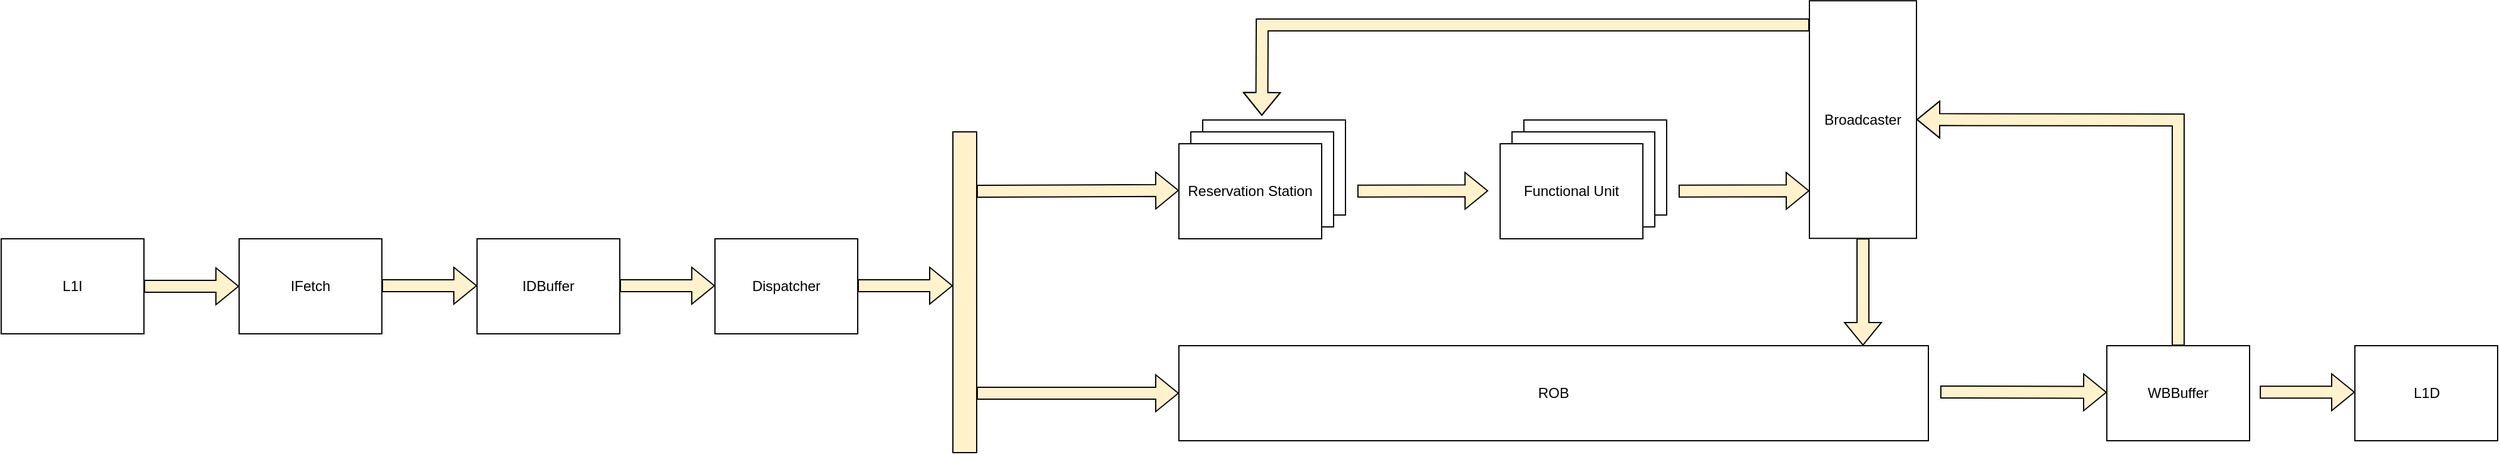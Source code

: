 <mxfile version="17.4.4" type="device" pages="2"><diagram id="13v6jpM5DQ5oQqcMvm0i" name="Processor Architecture Diagram"><mxGraphModel dx="1737" dy="1017" grid="1" gridSize="10" guides="1" tooltips="1" connect="1" arrows="1" fold="1" page="1" pageScale="1" pageWidth="850" pageHeight="1100" math="0" shadow="0"><root><mxCell id="0"/><mxCell id="1" parent="0"/><mxCell id="W-zVPEi2n9Roo3rr2nh7-11" value="Functional Unit" style="rounded=0;whiteSpace=wrap;html=1;fontSize=12;" parent="1" vertex="1"><mxGeometry x="1320" y="510" width="120" height="80" as="geometry"/></mxCell><mxCell id="W-zVPEi2n9Roo3rr2nh7-10" value="Functional Unit" style="rounded=0;whiteSpace=wrap;html=1;fontSize=12;" parent="1" vertex="1"><mxGeometry x="1310" y="520" width="120" height="80" as="geometry"/></mxCell><mxCell id="W-zVPEi2n9Roo3rr2nh7-1" value="L1I" style="rounded=0;whiteSpace=wrap;html=1;fontSize=12;" parent="1" vertex="1"><mxGeometry x="310" y="610" width="120" height="80" as="geometry"/></mxCell><mxCell id="W-zVPEi2n9Roo3rr2nh7-2" value="IFetch" style="rounded=0;whiteSpace=wrap;html=1;fontSize=12;" parent="1" vertex="1"><mxGeometry x="510" y="610" width="120" height="80" as="geometry"/></mxCell><mxCell id="W-zVPEi2n9Roo3rr2nh7-3" value="IDBuffer" style="rounded=0;whiteSpace=wrap;html=1;fontSize=12;" parent="1" vertex="1"><mxGeometry x="710" y="610" width="120" height="80" as="geometry"/></mxCell><mxCell id="W-zVPEi2n9Roo3rr2nh7-4" value="Dispatcher" style="rounded=0;whiteSpace=wrap;html=1;fontSize=12;" parent="1" vertex="1"><mxGeometry x="910" y="610" width="120" height="80" as="geometry"/></mxCell><mxCell id="W-zVPEi2n9Roo3rr2nh7-5" value="ROB" style="rounded=0;whiteSpace=wrap;html=1;fontSize=12;" parent="1" vertex="1"><mxGeometry x="1300" y="700" width="630" height="80" as="geometry"/></mxCell><mxCell id="W-zVPEi2n9Roo3rr2nh7-7" value="WBBuffer" style="rounded=0;whiteSpace=wrap;html=1;fontSize=12;" parent="1" vertex="1"><mxGeometry x="2080" y="700" width="120" height="80" as="geometry"/></mxCell><mxCell id="W-zVPEi2n9Roo3rr2nh7-8" value="Functional Unit" style="rounded=0;whiteSpace=wrap;html=1;fontSize=12;" parent="1" vertex="1"><mxGeometry x="1300" y="530" width="120" height="80" as="geometry"/></mxCell><mxCell id="W-zVPEi2n9Roo3rr2nh7-9" value="Reservation Station" style="rounded=0;whiteSpace=wrap;html=1;fontSize=12;" parent="1" vertex="1"><mxGeometry x="1300" y="530" width="120" height="80" as="geometry"/></mxCell><mxCell id="W-zVPEi2n9Roo3rr2nh7-13" value="" style="shape=flexArrow;endArrow=classic;html=1;rounded=0;fontSize=12;strokeColor=#000000;entryX=0;entryY=0.5;entryDx=0;entryDy=0;fillColor=#fff2cc;" parent="1" target="W-zVPEi2n9Roo3rr2nh7-2" edge="1"><mxGeometry width="50" height="50" relative="1" as="geometry"><mxPoint x="430" y="650" as="sourcePoint"/><mxPoint x="500" y="620" as="targetPoint"/></mxGeometry></mxCell><mxCell id="W-zVPEi2n9Roo3rr2nh7-14" value="" style="shape=flexArrow;endArrow=classic;html=1;rounded=0;fontSize=12;strokeColor=#000000;entryX=0;entryY=0.5;entryDx=0;entryDy=0;fillColor=#fff2cc;" parent="1" edge="1"><mxGeometry width="50" height="50" relative="1" as="geometry"><mxPoint x="630" y="649.5" as="sourcePoint"/><mxPoint x="710" y="649.5" as="targetPoint"/></mxGeometry></mxCell><mxCell id="W-zVPEi2n9Roo3rr2nh7-15" value="" style="shape=flexArrow;endArrow=classic;html=1;rounded=0;fontSize=12;strokeColor=#000000;entryX=0;entryY=0.5;entryDx=0;entryDy=0;fillColor=#fff2cc;" parent="1" edge="1"><mxGeometry width="50" height="50" relative="1" as="geometry"><mxPoint x="830" y="649.5" as="sourcePoint"/><mxPoint x="910" y="649.5" as="targetPoint"/></mxGeometry></mxCell><mxCell id="W-zVPEi2n9Roo3rr2nh7-16" value="" style="shape=flexArrow;endArrow=classic;html=1;rounded=0;fontSize=12;strokeColor=#000000;entryX=0;entryY=0.5;entryDx=0;entryDy=0;fillColor=#fff2cc;" parent="1" edge="1"><mxGeometry width="50" height="50" relative="1" as="geometry"><mxPoint x="1030" y="649.5" as="sourcePoint"/><mxPoint x="1110" y="649.5" as="targetPoint"/></mxGeometry></mxCell><mxCell id="W-zVPEi2n9Roo3rr2nh7-17" value="" style="rounded=0;whiteSpace=wrap;html=1;fontSize=12;fillColor=#fff2cc;strokeColor=#000000;" parent="1" vertex="1"><mxGeometry x="1110" y="520" width="20" height="270" as="geometry"/></mxCell><mxCell id="W-zVPEi2n9Roo3rr2nh7-19" value="" style="shape=flexArrow;endArrow=classic;html=1;rounded=0;fontSize=12;strokeColor=#000000;entryX=0;entryY=0.5;entryDx=0;entryDy=0;fillColor=#fff2cc;" parent="1" target="W-zVPEi2n9Roo3rr2nh7-5" edge="1"><mxGeometry width="50" height="50" relative="1" as="geometry"><mxPoint x="1130" y="740" as="sourcePoint"/><mxPoint x="1210" y="749.29" as="targetPoint"/></mxGeometry></mxCell><mxCell id="W-zVPEi2n9Roo3rr2nh7-20" value="" style="shape=flexArrow;endArrow=classic;html=1;rounded=0;fontSize=12;strokeColor=#000000;entryX=0;entryY=0.5;entryDx=0;entryDy=0;fillColor=#fff2cc;" parent="1" edge="1"><mxGeometry width="50" height="50" relative="1" as="geometry"><mxPoint x="1130" y="570" as="sourcePoint"/><mxPoint x="1300" y="569.29" as="targetPoint"/></mxGeometry></mxCell><mxCell id="W-zVPEi2n9Roo3rr2nh7-27" value="Functional Unit" style="rounded=0;whiteSpace=wrap;html=1;fontSize=12;" parent="1" vertex="1"><mxGeometry x="1590" y="510" width="120" height="80" as="geometry"/></mxCell><mxCell id="W-zVPEi2n9Roo3rr2nh7-28" value="Functional Unit" style="rounded=0;whiteSpace=wrap;html=1;fontSize=12;" parent="1" vertex="1"><mxGeometry x="1580" y="520" width="120" height="80" as="geometry"/></mxCell><mxCell id="W-zVPEi2n9Roo3rr2nh7-29" value="Functional Unit" style="rounded=0;whiteSpace=wrap;html=1;fontSize=12;" parent="1" vertex="1"><mxGeometry x="1570" y="530" width="120" height="80" as="geometry"/></mxCell><mxCell id="W-zVPEi2n9Roo3rr2nh7-30" value="Functional Unit" style="rounded=0;whiteSpace=wrap;html=1;fontSize=12;" parent="1" vertex="1"><mxGeometry x="1570" y="530" width="120" height="80" as="geometry"/></mxCell><mxCell id="W-zVPEi2n9Roo3rr2nh7-34" value="L1D" style="rounded=0;whiteSpace=wrap;html=1;fontSize=12;" parent="1" vertex="1"><mxGeometry x="2288.52" y="700" width="120" height="80" as="geometry"/></mxCell><mxCell id="W-zVPEi2n9Roo3rr2nh7-35" value="" style="shape=flexArrow;endArrow=classic;html=1;rounded=0;fontSize=12;strokeColor=#000000;entryX=0;entryY=0.5;entryDx=0;entryDy=0;fillColor=#fff2cc;" parent="1" edge="1"><mxGeometry width="50" height="50" relative="1" as="geometry"><mxPoint x="2208.52" y="739.17" as="sourcePoint"/><mxPoint x="2288.52" y="739.17" as="targetPoint"/></mxGeometry></mxCell><mxCell id="aCJWdu3S-I0GZfgPh6uJ-2" value="Broadcaster" style="rounded=0;whiteSpace=wrap;html=1;fontSize=12;" parent="1" vertex="1"><mxGeometry x="1830" y="409.64" width="90" height="200" as="geometry"/></mxCell><mxCell id="aCJWdu3S-I0GZfgPh6uJ-3" value="" style="shape=flexArrow;endArrow=classic;html=1;rounded=0;fontSize=12;strokeColor=#000000;exitX=1.142;exitY=0.169;exitDx=0;exitDy=0;exitPerimeter=0;fillColor=#fff2cc;" parent="1" edge="1"><mxGeometry width="50" height="50" relative="1" as="geometry"><mxPoint x="1720.0" y="569.87" as="sourcePoint"/><mxPoint x="1830" y="569.58" as="targetPoint"/></mxGeometry></mxCell><mxCell id="aCJWdu3S-I0GZfgPh6uJ-5" value="" style="shape=flexArrow;endArrow=classic;html=1;rounded=0;fontSize=12;strokeColor=#000000;fillColor=#fff2cc;exitX=0.5;exitY=1;exitDx=0;exitDy=0;" parent="1" source="aCJWdu3S-I0GZfgPh6uJ-2" edge="1"><mxGeometry width="50" height="50" relative="1" as="geometry"><mxPoint x="1960" y="648.93" as="sourcePoint"/><mxPoint x="1875" y="700" as="targetPoint"/></mxGeometry></mxCell><mxCell id="aCJWdu3S-I0GZfgPh6uJ-6" value="" style="shape=flexArrow;endArrow=classic;html=1;rounded=0;fontSize=12;strokeColor=#000000;entryX=0;entryY=0.5;entryDx=0;entryDy=0;fillColor=#fff2cc;" parent="1" edge="1"><mxGeometry width="50" height="50" relative="1" as="geometry"><mxPoint x="1940" y="739" as="sourcePoint"/><mxPoint x="2080" y="739.29" as="targetPoint"/></mxGeometry></mxCell><mxCell id="aCJWdu3S-I0GZfgPh6uJ-10" value="" style="shape=flexArrow;endArrow=classic;html=1;rounded=0;fontSize=12;strokeColor=#000000;entryX=1;entryY=0.5;entryDx=0;entryDy=0;fillColor=#fff2cc;exitX=0.5;exitY=0;exitDx=0;exitDy=0;" parent="1" target="aCJWdu3S-I0GZfgPh6uJ-2" edge="1" source="W-zVPEi2n9Roo3rr2nh7-7"><mxGeometry width="50" height="50" relative="1" as="geometry"><mxPoint x="1980" y="700" as="sourcePoint"/><mxPoint x="1800" y="600.13" as="targetPoint"/><Array as="points"><mxPoint x="2140" y="510"/></Array></mxGeometry></mxCell><mxCell id="m9E94ygnGcFPppMV3Cql-1" value="" style="shape=flexArrow;endArrow=classic;html=1;rounded=0;fontSize=12;strokeColor=#000000;exitX=1.142;exitY=0.169;exitDx=0;exitDy=0;exitPerimeter=0;fillColor=#fff2cc;" edge="1" parent="1"><mxGeometry width="50" height="50" relative="1" as="geometry"><mxPoint x="1450" y="569.87" as="sourcePoint"/><mxPoint x="1560" y="569.58" as="targetPoint"/></mxGeometry></mxCell><mxCell id="m9E94ygnGcFPppMV3Cql-2" value="" style="shape=flexArrow;endArrow=classic;html=1;rounded=0;fontSize=12;strokeColor=#000000;fillColor=#fff2cc;entryX=0.414;entryY=-0.045;entryDx=0;entryDy=0;entryPerimeter=0;" edge="1" parent="1" target="W-zVPEi2n9Roo3rr2nh7-11"><mxGeometry width="50" height="50" relative="1" as="geometry"><mxPoint x="1830" y="430" as="sourcePoint"/><mxPoint x="1370" y="500" as="targetPoint"/><Array as="points"><mxPoint x="1370" y="430"/></Array></mxGeometry></mxCell></root></mxGraphModel></diagram><diagram id="FrlCEvezg89WEMIIGsYY" name="Processor Design Implementation"><mxGraphModel dx="5173" dy="3133" grid="1" gridSize="10" guides="1" tooltips="1" connect="1" arrows="1" fold="1" page="1" pageScale="1" pageWidth="850" pageHeight="1100" math="0" shadow="0"><root><mxCell id="0"/><mxCell id="1" parent="0"/><mxCell id="TAQbZRgcgtcbyCWK6ait-11" value="" style="rounded=0;whiteSpace=wrap;html=1;fillColor=#fff2cc;strokeColor=#080703;" vertex="1" parent="1"><mxGeometry x="-400" y="1060" width="5190" height="40" as="geometry"/></mxCell><mxCell id="TAQbZRgcgtcbyCWK6ait-367" value="" style="shape=flexArrow;endArrow=classic;html=1;rounded=0;fillColor=#fff2cc;strokeColor=#080703;entryX=0.25;entryY=1;entryDx=0;entryDy=0;exitX=0.644;exitY=0.029;exitDx=0;exitDy=0;exitPerimeter=0;" edge="1" parent="1" source="TAQbZRgcgtcbyCWK6ait-156" target="TAQbZRgcgtcbyCWK6ait-347"><mxGeometry width="50" height="50" relative="1" as="geometry"><mxPoint x="2940" y="1229" as="sourcePoint"/><mxPoint x="2940" y="800" as="targetPoint"/></mxGeometry></mxCell><mxCell id="TAQbZRgcgtcbyCWK6ait-1" value="" style="shape=flexArrow;endArrow=classic;html=1;rounded=0;fillColor=#fff2cc;strokeColor=#080703;entryX=1.097;entryY=1.007;entryDx=0;entryDy=0;entryPerimeter=0;exitX=0.005;exitY=0.951;exitDx=0;exitDy=0;exitPerimeter=0;" edge="1" parent="1" source="TAQbZRgcgtcbyCWK6ait-347" target="TAQbZRgcgtcbyCWK6ait-66"><mxGeometry width="50" height="50" relative="1" as="geometry"><mxPoint x="2610" y="760" as="sourcePoint"/><mxPoint x="1920" y="680" as="targetPoint"/><Array as="points"><mxPoint x="1997" y="760"/></Array></mxGeometry></mxCell><mxCell id="TAQbZRgcgtcbyCWK6ait-2" value="" style="shape=flexArrow;endArrow=classic;html=1;rounded=0;fillColor=#fff2cc;strokeColor=#080703;exitX=-0.021;exitY=0.95;exitDx=0;exitDy=0;exitPerimeter=0;entryX=0.5;entryY=0;entryDx=0;entryDy=0;" edge="1" parent="1" source="TAQbZRgcgtcbyCWK6ait-366" target="TAQbZRgcgtcbyCWK6ait-69"><mxGeometry width="50" height="50" relative="1" as="geometry"><mxPoint x="2640" y="760" as="sourcePoint"/><mxPoint x="2220" y="870" as="targetPoint"/><Array as="points"><mxPoint x="2360" y="760"/></Array></mxGeometry></mxCell><mxCell id="TAQbZRgcgtcbyCWK6ait-3" value="" style="shape=flexArrow;endArrow=classic;html=1;rounded=0;fillColor=#fff2cc;strokeColor=#080703;exitX=0.5;exitY=1;exitDx=0;exitDy=0;" edge="1" parent="1" source="TAQbZRgcgtcbyCWK6ait-107"><mxGeometry width="50" height="50" relative="1" as="geometry"><mxPoint x="3120.83" y="-309.36" as="sourcePoint"/><mxPoint x="3119.16" y="0.64" as="targetPoint"/><Array as="points"/></mxGeometry></mxCell><mxCell id="TAQbZRgcgtcbyCWK6ait-4" value="" style="shape=flexArrow;endArrow=classic;html=1;rounded=0;fillColor=#fff2cc;strokeColor=#080703;exitX=0.5;exitY=1;exitDx=0;exitDy=0;entryX=0.5;entryY=0;entryDx=0;entryDy=0;" edge="1" parent="1" target="TAQbZRgcgtcbyCWK6ait-357"><mxGeometry width="50" height="50" relative="1" as="geometry"><mxPoint x="2360.76" y="-320" as="sourcePoint"/><mxPoint x="2359.093" as="targetPoint"/><Array as="points"/></mxGeometry></mxCell><mxCell id="TAQbZRgcgtcbyCWK6ait-5" value="" style="shape=flexArrow;endArrow=classic;html=1;rounded=0;fillColor=#fff2cc;strokeColor=#080703;exitX=0.5;exitY=1;exitDx=0;exitDy=0;" edge="1" parent="1" source="TAQbZRgcgtcbyCWK6ait-74" target="TAQbZRgcgtcbyCWK6ait-62"><mxGeometry width="50" height="50" relative="1" as="geometry"><mxPoint x="1750" y="-300" as="sourcePoint"/><mxPoint x="1920.0" y="-290.0" as="targetPoint"/><Array as="points"/></mxGeometry></mxCell><mxCell id="TAQbZRgcgtcbyCWK6ait-6" value="" style="shape=flexArrow;endArrow=classic;html=1;rounded=0;fillColor=#fff2cc;strokeColor=#080703;exitX=0.993;exitY=0.5;exitDx=0;exitDy=0;exitPerimeter=0;entryX=0.008;entryY=0.6;entryDx=0;entryDy=0;entryPerimeter=0;" edge="1" parent="1" source="TAQbZRgcgtcbyCWK6ait-78" target="TAQbZRgcgtcbyCWK6ait-366"><mxGeometry width="50" height="50" relative="1" as="geometry"><mxPoint x="2640" y="480" as="sourcePoint"/><mxPoint x="2760" y="480" as="targetPoint"/><Array as="points"/></mxGeometry></mxCell><mxCell id="TAQbZRgcgtcbyCWK6ait-7" value="" style="shape=flexArrow;endArrow=classic;html=1;rounded=0;fillColor=#fff2cc;strokeColor=#080703;entryX=0.5;entryY=0;entryDx=0;entryDy=0;" edge="1" parent="1" target="TAQbZRgcgtcbyCWK6ait-270"><mxGeometry width="50" height="50" relative="1" as="geometry"><mxPoint x="353.43" y="1060.0" as="sourcePoint"/><mxPoint x="353.27" y="1000.0" as="targetPoint"/></mxGeometry></mxCell><mxCell id="TAQbZRgcgtcbyCWK6ait-8" value="" style="shape=flexArrow;endArrow=classic;html=1;rounded=0;fillColor=#fff2cc;strokeColor=#080703;exitX=1.006;exitY=0.569;exitDx=0;exitDy=0;exitPerimeter=0;entryX=0;entryY=0.488;entryDx=0;entryDy=0;entryPerimeter=0;" edge="1" parent="1" source="TAQbZRgcgtcbyCWK6ait-124" target="TAQbZRgcgtcbyCWK6ait-136"><mxGeometry width="50" height="50" relative="1" as="geometry"><mxPoint x="4230" y="899.52" as="sourcePoint"/><mxPoint x="4580" y="480" as="targetPoint"/><Array as="points"><mxPoint x="4330" y="930"/><mxPoint x="4330" y="460"/></Array></mxGeometry></mxCell><mxCell id="TAQbZRgcgtcbyCWK6ait-9" value="" style="shape=flexArrow;endArrow=classic;html=1;rounded=0;fillColor=#fff2cc;strokeColor=#080703;entryX=0.01;entryY=0.437;entryDx=0;entryDy=0;entryPerimeter=0;" edge="1" parent="1" target="TAQbZRgcgtcbyCWK6ait-133"><mxGeometry width="50" height="50" relative="1" as="geometry"><mxPoint x="4200" y="930" as="sourcePoint"/><mxPoint x="4466.08" y="710" as="targetPoint"/><Array as="points"><mxPoint x="4330" y="930"/><mxPoint x="4330" y="690"/></Array></mxGeometry></mxCell><mxCell id="TAQbZRgcgtcbyCWK6ait-10" value="" style="shape=flexArrow;endArrow=classic;html=1;rounded=0;fillColor=#fff2cc;strokeColor=#080703;" edge="1" parent="1" target="TAQbZRgcgtcbyCWK6ait-78"><mxGeometry width="50" height="50" relative="1" as="geometry"><mxPoint x="2080" y="480" as="sourcePoint"/><mxPoint x="2467.985" y="481.28" as="targetPoint"/><Array as="points"/></mxGeometry></mxCell><mxCell id="TAQbZRgcgtcbyCWK6ait-12" value="Main Controller" style="rounded=0;whiteSpace=wrap;html=1;" vertex="1" parent="1"><mxGeometry x="40" y="840" width="160" height="160" as="geometry"/></mxCell><mxCell id="TAQbZRgcgtcbyCWK6ait-13" value="ID&lt;br&gt;STGE&lt;br&gt;Buffer" style="rounded=0;whiteSpace=wrap;html=1;" vertex="1" parent="1"><mxGeometry x="445" y="840" width="155" height="160" as="geometry"/></mxCell><mxCell id="TAQbZRgcgtcbyCWK6ait-14" value="Pipeline Controller" style="whiteSpace=wrap;html=1;aspect=fixed;" vertex="1" parent="1"><mxGeometry x="1750" y="1400" width="400" height="400" as="geometry"/></mxCell><mxCell id="TAQbZRgcgtcbyCWK6ait-15" value="IF Hardware" style="rounded=0;whiteSpace=wrap;html=1;" vertex="1" parent="1"><mxGeometry x="-400" y="840" width="162.5" height="160" as="geometry"/></mxCell><mxCell id="TAQbZRgcgtcbyCWK6ait-16" value="PC" style="rounded=0;whiteSpace=wrap;html=1;" vertex="1" parent="1"><mxGeometry x="-160" y="840" width="120" height="40" as="geometry"/></mxCell><mxCell id="TAQbZRgcgtcbyCWK6ait-17" value="IR" style="rounded=0;whiteSpace=wrap;html=1;" vertex="1" parent="1"><mxGeometry x="-160" y="880" width="120" height="40" as="geometry"/></mxCell><mxCell id="TAQbZRgcgtcbyCWK6ait-18" value="" style="endArrow=classic;html=1;rounded=0;fontSize=24;exitX=0.005;exitY=0.125;exitDx=0;exitDy=0;exitPerimeter=0;entryX=1;entryY=0.5;entryDx=0;entryDy=0;" edge="1" parent="1" source="TAQbZRgcgtcbyCWK6ait-12" target="TAQbZRgcgtcbyCWK6ait-16"><mxGeometry width="50" height="50" relative="1" as="geometry"><mxPoint x="30" y="900" as="sourcePoint"/><mxPoint x="80" y="850" as="targetPoint"/></mxGeometry></mxCell><mxCell id="TAQbZRgcgtcbyCWK6ait-19" value="" style="endArrow=classic;html=1;rounded=0;fontSize=24;exitX=1.003;exitY=0.378;exitDx=0;exitDy=0;exitPerimeter=0;" edge="1" parent="1"><mxGeometry width="50" height="50" relative="1" as="geometry"><mxPoint x="-40.003" y="900.15" as="sourcePoint"/><mxPoint x="40" y="900" as="targetPoint"/></mxGeometry></mxCell><mxCell id="TAQbZRgcgtcbyCWK6ait-20" value="&lt;span style=&quot;font-size: 10px&quot;&gt;Req_In&lt;/span&gt;" style="text;html=1;strokeColor=none;fillColor=none;align=center;verticalAlign=middle;whiteSpace=wrap;rounded=0;fontSize=24;" vertex="1" parent="1"><mxGeometry x="-280" y="960" width="42.5" height="20" as="geometry"/></mxCell><mxCell id="TAQbZRgcgtcbyCWK6ait-21" style="edgeStyle=orthogonalEdgeStyle;rounded=0;orthogonalLoop=1;jettySize=auto;html=1;exitX=1;exitY=0.5;exitDx=0;exitDy=0;entryX=0;entryY=0.5;entryDx=0;entryDy=0;fontSize=20;" edge="1" parent="1" source="TAQbZRgcgtcbyCWK6ait-22" target="TAQbZRgcgtcbyCWK6ait-25"><mxGeometry relative="1" as="geometry"/></mxCell><mxCell id="TAQbZRgcgtcbyCWK6ait-22" value="&lt;font style=&quot;font-size: 10px&quot;&gt;Ack_Out&lt;/font&gt;" style="text;html=1;strokeColor=none;fillColor=none;align=center;verticalAlign=middle;whiteSpace=wrap;rounded=0;fontSize=24;" vertex="1" parent="1"><mxGeometry x="-280" y="980" width="42.5" height="20" as="geometry"/></mxCell><mxCell id="TAQbZRgcgtcbyCWK6ait-23" value="" style="shape=flexArrow;endArrow=classic;html=1;rounded=0;entryX=0.985;entryY=0.12;entryDx=0;entryDy=0;exitX=1;exitY=0.5;exitDx=0;exitDy=0;entryPerimeter=0;fillColor=#fff2cc;strokeColor=#000000;" edge="1" parent="1" target="TAQbZRgcgtcbyCWK6ait-15"><mxGeometry width="50" height="50" relative="1" as="geometry"><mxPoint x="-160" y="859.23" as="sourcePoint"/><mxPoint x="-4.547e-13" y="859.23" as="targetPoint"/></mxGeometry></mxCell><mxCell id="TAQbZRgcgtcbyCWK6ait-24" value="" style="shape=flexArrow;endArrow=classic;html=1;rounded=0;entryX=0;entryY=0.5;entryDx=0;entryDy=0;exitX=1.003;exitY=0.377;exitDx=0;exitDy=0;exitPerimeter=0;fillColor=#fff2cc;strokeColor=#000000;" edge="1" parent="1" source="TAQbZRgcgtcbyCWK6ait-15" target="TAQbZRgcgtcbyCWK6ait-17"><mxGeometry width="50" height="50" relative="1" as="geometry"><mxPoint x="-150.0" y="869.23" as="sourcePoint"/><mxPoint x="-229.937" y="869.2" as="targetPoint"/></mxGeometry></mxCell><mxCell id="TAQbZRgcgtcbyCWK6ait-25" value="&lt;span style=&quot;font-size: 10px&quot;&gt;Ack_IF&lt;/span&gt;" style="text;html=1;strokeColor=none;fillColor=none;align=center;verticalAlign=middle;whiteSpace=wrap;rounded=0;fontSize=24;" vertex="1" parent="1"><mxGeometry x="40" y="980" width="42.5" height="20" as="geometry"/></mxCell><mxCell id="TAQbZRgcgtcbyCWK6ait-26" style="edgeStyle=orthogonalEdgeStyle;rounded=0;orthogonalLoop=1;jettySize=auto;html=1;exitX=0;exitY=0.5;exitDx=0;exitDy=0;entryX=1;entryY=0.5;entryDx=0;entryDy=0;fontSize=20;" edge="1" parent="1" source="TAQbZRgcgtcbyCWK6ait-27" target="TAQbZRgcgtcbyCWK6ait-20"><mxGeometry relative="1" as="geometry"/></mxCell><mxCell id="TAQbZRgcgtcbyCWK6ait-27" value="&lt;span style=&quot;font-size: 10px&quot;&gt;Req_IF&lt;/span&gt;" style="text;html=1;strokeColor=none;fillColor=none;align=center;verticalAlign=middle;whiteSpace=wrap;rounded=0;fontSize=24;" vertex="1" parent="1"><mxGeometry x="40" y="960" width="42.5" height="20" as="geometry"/></mxCell><mxCell id="TAQbZRgcgtcbyCWK6ait-28" value="Adv_MC" style="text;html=1;strokeColor=none;fillColor=none;align=center;verticalAlign=middle;whiteSpace=wrap;rounded=0;" vertex="1" parent="1"><mxGeometry x="2090" y="1680" width="60" height="30" as="geometry"/></mxCell><mxCell id="TAQbZRgcgtcbyCWK6ait-29" value="Clr_MC" style="text;html=1;strokeColor=none;fillColor=none;align=center;verticalAlign=middle;whiteSpace=wrap;rounded=0;" vertex="1" parent="1"><mxGeometry x="2090" y="1430" width="60" height="30" as="geometry"/></mxCell><mxCell id="TAQbZRgcgtcbyCWK6ait-30" value="Clr_ID" style="text;html=1;strokeColor=none;fillColor=none;align=center;verticalAlign=middle;whiteSpace=wrap;rounded=0;" vertex="1" parent="1"><mxGeometry x="2090" y="1460" width="60" height="30" as="geometry"/></mxCell><mxCell id="TAQbZRgcgtcbyCWK6ait-31" value="Clr_ROB" style="text;html=1;strokeColor=none;fillColor=none;align=center;verticalAlign=middle;whiteSpace=wrap;rounded=0;" vertex="1" parent="1"><mxGeometry x="2090" y="1490" width="60" height="30" as="geometry"/></mxCell><mxCell id="TAQbZRgcgtcbyCWK6ait-32" value="" style="shape=flexArrow;endArrow=classic;html=1;rounded=0;entryX=0;entryY=0.5;entryDx=0;entryDy=0;exitX=1;exitY=0.5;exitDx=0;exitDy=0;fillColor=#fff2cc;strokeColor=#080703;" edge="1" parent="1" source="TAQbZRgcgtcbyCWK6ait-12" target="TAQbZRgcgtcbyCWK6ait-13"><mxGeometry width="50" height="50" relative="1" as="geometry"><mxPoint x="235.0" y="926.52" as="sourcePoint"/><mxPoint x="235.96" y="850" as="targetPoint"/></mxGeometry></mxCell><mxCell id="TAQbZRgcgtcbyCWK6ait-33" value="Alias Hardware" style="rounded=0;whiteSpace=wrap;html=1;" vertex="1" parent="1"><mxGeometry x="1280.56" y="320" width="199.44" height="200" as="geometry"/></mxCell><mxCell id="TAQbZRgcgtcbyCWK6ait-34" value="&lt;span style=&quot;font-size: 10px&quot;&gt;Req_Alias&lt;/span&gt;" style="text;html=1;strokeColor=none;fillColor=none;align=center;verticalAlign=middle;whiteSpace=wrap;rounded=0;fontSize=24;" vertex="1" parent="1"><mxGeometry x="1283.56" y="475" width="50" height="20" as="geometry"/></mxCell><mxCell id="TAQbZRgcgtcbyCWK6ait-35" value="&lt;span style=&quot;font-size: 10px&quot;&gt;Ack_Alias&lt;/span&gt;" style="text;html=1;strokeColor=none;fillColor=none;align=center;verticalAlign=middle;whiteSpace=wrap;rounded=0;fontSize=24;" vertex="1" parent="1"><mxGeometry x="1283.56" y="495" width="50" height="20" as="geometry"/></mxCell><mxCell id="TAQbZRgcgtcbyCWK6ait-36" value="" style="endArrow=classic;html=1;rounded=0;entryX=0;entryY=0.5;entryDx=0;entryDy=0;startArrow=none;" edge="1" parent="1"><mxGeometry width="50" height="50" relative="1" as="geometry"><mxPoint x="2090" y="1445" as="sourcePoint"/><mxPoint x="2090" y="1445" as="targetPoint"/></mxGeometry></mxCell><mxCell id="TAQbZRgcgtcbyCWK6ait-37" value="Adv_ID" style="text;html=1;strokeColor=none;fillColor=none;align=center;verticalAlign=middle;whiteSpace=wrap;rounded=0;" vertex="1" parent="1"><mxGeometry x="2090" y="1710" width="60" height="30" as="geometry"/></mxCell><mxCell id="TAQbZRgcgtcbyCWK6ait-38" value="Adv_ROB" style="text;html=1;strokeColor=none;fillColor=none;align=center;verticalAlign=middle;whiteSpace=wrap;rounded=0;" vertex="1" parent="1"><mxGeometry x="2090" y="1740" width="60" height="30" as="geometry"/></mxCell><mxCell id="TAQbZRgcgtcbyCWK6ait-39" value="&lt;span style=&quot;font-size: 10px&quot;&gt;Req_Enqueue&lt;/span&gt;" style="text;html=1;strokeColor=none;fillColor=none;align=center;verticalAlign=middle;whiteSpace=wrap;rounded=0;fontSize=24;" vertex="1" parent="1"><mxGeometry x="1280.56" y="320" width="80" height="20" as="geometry"/></mxCell><mxCell id="TAQbZRgcgtcbyCWK6ait-40" value="&lt;span style=&quot;font-size: 10px&quot;&gt;Ack_Enqueue&lt;/span&gt;" style="text;html=1;strokeColor=none;fillColor=none;align=center;verticalAlign=middle;whiteSpace=wrap;rounded=0;fontSize=24;" vertex="1" parent="1"><mxGeometry x="1280" y="340" width="80" height="20" as="geometry"/></mxCell><mxCell id="TAQbZRgcgtcbyCWK6ait-41" value="&lt;span style=&quot;font-size: 10px&quot;&gt;Req_Dequeue&lt;/span&gt;" style="text;html=1;strokeColor=none;fillColor=none;align=center;verticalAlign=middle;whiteSpace=wrap;rounded=0;fontSize=24;" vertex="1" parent="1"><mxGeometry x="1280" y="360" width="80" height="20" as="geometry"/></mxCell><mxCell id="TAQbZRgcgtcbyCWK6ait-42" value="&lt;span style=&quot;font-size: 10px&quot;&gt;Ack_Dequeue&lt;/span&gt;" style="text;html=1;strokeColor=none;fillColor=none;align=center;verticalAlign=middle;whiteSpace=wrap;rounded=0;fontSize=24;" vertex="1" parent="1"><mxGeometry x="1280" y="380" width="80" height="20" as="geometry"/></mxCell><mxCell id="TAQbZRgcgtcbyCWK6ait-43" value="isID&lt;br&gt;ID&lt;br&gt;STG&lt;br&gt;CT" style="rounded=0;whiteSpace=wrap;html=1;" vertex="1" parent="1"><mxGeometry x="907.5" y="540" width="37.5" height="120" as="geometry"/></mxCell><mxCell id="TAQbZRgcgtcbyCWK6ait-44" value="isEX&lt;br&gt;ID&lt;br&gt;STG&lt;br&gt;CT" style="rounded=0;whiteSpace=wrap;html=1;" vertex="1" parent="1"><mxGeometry x="852.5" y="540" width="37.5" height="120" as="geometry"/></mxCell><mxCell id="TAQbZRgcgtcbyCWK6ait-45" value="isWB&lt;br&gt;ID&lt;br&gt;STG&lt;br&gt;CT" style="rounded=0;whiteSpace=wrap;html=1;" vertex="1" parent="1"><mxGeometry x="800" y="540" width="37.5" height="120" as="geometry"/></mxCell><mxCell id="TAQbZRgcgtcbyCWK6ait-46" value="" style="endArrow=classic;html=1;rounded=0;entryX=-0.01;entryY=0.272;entryDx=0;entryDy=0;entryPerimeter=0;" edge="1" parent="1" target="TAQbZRgcgtcbyCWK6ait-152"><mxGeometry width="50" height="50" relative="1" as="geometry"><mxPoint x="920" y="540" as="sourcePoint"/><mxPoint x="1120" y="498" as="targetPoint"/><Array as="points"><mxPoint x="920" y="440"/></Array></mxGeometry></mxCell><mxCell id="TAQbZRgcgtcbyCWK6ait-47" value="" style="endArrow=classic;html=1;rounded=0;entryX=0.02;entryY=0.405;entryDx=0;entryDy=0;entryPerimeter=0;" edge="1" parent="1" target="TAQbZRgcgtcbyCWK6ait-153"><mxGeometry width="50" height="50" relative="1" as="geometry"><mxPoint x="868" y="540" as="sourcePoint"/><mxPoint x="979.2" y="328.28" as="targetPoint"/><Array as="points"><mxPoint x="868" y="328"/></Array></mxGeometry></mxCell><mxCell id="TAQbZRgcgtcbyCWK6ait-48" value="" style="endArrow=classic;html=1;rounded=0;entryX=-0.027;entryY=0.786;entryDx=0;entryDy=0;entryPerimeter=0;fillColor=#f5f5f5;strokeColor=#666666;" edge="1" parent="1" target="TAQbZRgcgtcbyCWK6ait-154"><mxGeometry width="50" height="50" relative="1" as="geometry"><mxPoint x="808" y="540" as="sourcePoint"/><mxPoint x="980" y="385" as="targetPoint"/><Array as="points"><mxPoint x="808.25" y="385"/></Array></mxGeometry></mxCell><mxCell id="TAQbZRgcgtcbyCWK6ait-49" value="" style="endArrow=classic;html=1;rounded=0;exitX=0.996;exitY=0.122;exitDx=0;exitDy=0;exitPerimeter=0;" edge="1" parent="1" source="TAQbZRgcgtcbyCWK6ait-13" target="TAQbZRgcgtcbyCWK6ait-44"><mxGeometry width="50" height="50" relative="1" as="geometry"><mxPoint x="685" y="820" as="sourcePoint"/><mxPoint x="685" y="750" as="targetPoint"/><Array as="points"><mxPoint x="870" y="860"/></Array></mxGeometry></mxCell><mxCell id="TAQbZRgcgtcbyCWK6ait-50" value="" style="endArrow=classic;html=1;rounded=0;entryX=0.293;entryY=0.996;entryDx=0;entryDy=0;entryPerimeter=0;exitX=1;exitY=0.121;exitDx=0;exitDy=0;exitPerimeter=0;" edge="1" parent="1" source="TAQbZRgcgtcbyCWK6ait-13" target="TAQbZRgcgtcbyCWK6ait-45"><mxGeometry width="50" height="50" relative="1" as="geometry"><mxPoint x="685" y="820" as="sourcePoint"/><mxPoint x="800" y="730" as="targetPoint"/><Array as="points"><mxPoint x="811" y="860"/></Array></mxGeometry></mxCell><mxCell id="TAQbZRgcgtcbyCWK6ait-51" value="" style="endArrow=classic;html=1;rounded=0;exitX=1.017;exitY=0.123;exitDx=0;exitDy=0;exitPerimeter=0;entryX=0.352;entryY=1.013;entryDx=0;entryDy=0;entryPerimeter=0;" edge="1" parent="1" source="TAQbZRgcgtcbyCWK6ait-13" target="TAQbZRgcgtcbyCWK6ait-43"><mxGeometry width="50" height="50" relative="1" as="geometry"><mxPoint x="786.25" y="818.08" as="sourcePoint"/><mxPoint x="910" y="730" as="targetPoint"/><Array as="points"><mxPoint x="921" y="860"/></Array></mxGeometry></mxCell><mxCell id="TAQbZRgcgtcbyCWK6ait-52" value="" style="shape=flexArrow;endArrow=classic;html=1;rounded=0;fillColor=#fff2cc;strokeColor=#080703;entryX=-0.011;entryY=0.62;entryDx=0;entryDy=0;entryPerimeter=0;exitX=1.002;exitY=0.879;exitDx=0;exitDy=0;exitPerimeter=0;" edge="1" parent="1" source="TAQbZRgcgtcbyCWK6ait-33" target="TAQbZRgcgtcbyCWK6ait-62"><mxGeometry width="50" height="50" relative="1" as="geometry"><mxPoint x="1560" y="495" as="sourcePoint"/><mxPoint x="1680" y="495.36" as="targetPoint"/><Array as="points"/></mxGeometry></mxCell><mxCell id="TAQbZRgcgtcbyCWK6ait-53" value="" style="shape=flexArrow;endArrow=classic;html=1;rounded=0;fillColor=#fff2cc;strokeColor=#080703;exitX=1.017;exitY=0.405;exitDx=0;exitDy=0;exitPerimeter=0;" edge="1" parent="1" source="TAQbZRgcgtcbyCWK6ait-33"><mxGeometry width="50" height="50" relative="1" as="geometry"><mxPoint x="1559.47" y="400" as="sourcePoint"/><mxPoint x="1680.0" y="400.36" as="targetPoint"/><Array as="points"/></mxGeometry></mxCell><mxCell id="TAQbZRgcgtcbyCWK6ait-54" value="&lt;span style=&quot;font-size: 10px&quot;&gt;Req_Enqueue&lt;/span&gt;" style="text;html=1;strokeColor=none;fillColor=none;align=center;verticalAlign=middle;whiteSpace=wrap;rounded=0;fontSize=24;" vertex="1" parent="1"><mxGeometry x="445" y="950" width="82.5" height="20" as="geometry"/></mxCell><mxCell id="TAQbZRgcgtcbyCWK6ait-55" value="Completion&lt;br&gt;Detector" style="rounded=0;whiteSpace=wrap;html=1;" vertex="1" parent="1"><mxGeometry x="315" y="960" width="77.5" height="40" as="geometry"/></mxCell><mxCell id="TAQbZRgcgtcbyCWK6ait-56" value="&lt;span style=&quot;font-size: 10px&quot;&gt;Ack_Enqueue&lt;/span&gt;" style="text;html=1;strokeColor=none;fillColor=none;align=center;verticalAlign=middle;whiteSpace=wrap;rounded=0;fontSize=24;" vertex="1" parent="1"><mxGeometry x="445" y="970" width="82.5" height="20" as="geometry"/></mxCell><mxCell id="TAQbZRgcgtcbyCWK6ait-57" value="" style="endArrow=classic;html=1;rounded=0;" edge="1" parent="1"><mxGeometry width="50" height="50" relative="1" as="geometry"><mxPoint x="390" y="965" as="sourcePoint"/><mxPoint x="445" y="965.01" as="targetPoint"/></mxGeometry></mxCell><mxCell id="TAQbZRgcgtcbyCWK6ait-58" value="" style="endArrow=classic;html=1;rounded=0;exitX=0.01;exitY=0.752;exitDx=0;exitDy=0;exitPerimeter=0;entryX=0.988;entryY=0.643;entryDx=0;entryDy=0;entryPerimeter=0;" edge="1" parent="1" source="TAQbZRgcgtcbyCWK6ait-56" target="TAQbZRgcgtcbyCWK6ait-55"><mxGeometry width="50" height="50" relative="1" as="geometry"><mxPoint x="255" y="1038.8" as="sourcePoint"/><mxPoint x="275" y="985.01" as="targetPoint"/></mxGeometry></mxCell><mxCell id="TAQbZRgcgtcbyCWK6ait-59" value="" style="endArrow=classic;html=1;rounded=0;exitX=0.997;exitY=0.784;exitDx=0;exitDy=0;exitPerimeter=0;" edge="1" parent="1" source="TAQbZRgcgtcbyCWK6ait-12"><mxGeometry width="50" height="50" relative="1" as="geometry"><mxPoint x="200" y="968" as="sourcePoint"/><mxPoint x="315" y="965.01" as="targetPoint"/></mxGeometry></mxCell><mxCell id="TAQbZRgcgtcbyCWK6ait-60" value="" style="endArrow=classic;html=1;rounded=0;fillColor=#f5f5f5;strokeColor=#666666;entryX=0;entryY=1;entryDx=0;entryDy=0;" edge="1" parent="1" target="TAQbZRgcgtcbyCWK6ait-155"><mxGeometry width="50" height="50" relative="1" as="geometry"><mxPoint x="818" y="540" as="sourcePoint"/><mxPoint x="980.32" y="497.68" as="targetPoint"/><Array as="points"><mxPoint x="818" y="440"/></Array></mxGeometry></mxCell><mxCell id="TAQbZRgcgtcbyCWK6ait-61" value="" style="shape=flexArrow;endArrow=classic;html=1;rounded=0;fillColor=#fff2cc;strokeColor=#080703;entryX=0;entryY=0.5;entryDx=0;entryDy=0;" edge="1" parent="1" source="TAQbZRgcgtcbyCWK6ait-13" target="TAQbZRgcgtcbyCWK6ait-152"><mxGeometry width="50" height="50" relative="1" as="geometry"><mxPoint x="695" y="880" as="sourcePoint"/><mxPoint x="1081.81" y="492.754" as="targetPoint"/><Array as="points"><mxPoint x="985" y="920"/><mxPoint x="985" y="540"/></Array></mxGeometry></mxCell><mxCell id="TAQbZRgcgtcbyCWK6ait-62" value="Dispatch&lt;br&gt;Hardware" style="rounded=0;whiteSpace=wrap;html=1;" vertex="1" parent="1"><mxGeometry x="1680" width="120" height="800" as="geometry"/></mxCell><mxCell id="TAQbZRgcgtcbyCWK6ait-63" value="" style="shape=flexArrow;endArrow=classic;html=1;rounded=0;fillColor=#fff2cc;strokeColor=#080703;entryX=-0.013;entryY=0.508;entryDx=0;entryDy=0;entryPerimeter=0;" edge="1" parent="1" target="TAQbZRgcgtcbyCWK6ait-64"><mxGeometry width="50" height="50" relative="1" as="geometry"><mxPoint x="1800" y="481.0" as="sourcePoint"/><mxPoint x="1839.28" y="481" as="targetPoint"/><Array as="points"/></mxGeometry></mxCell><mxCell id="TAQbZRgcgtcbyCWK6ait-64" value="Reservation Station i" style="rounded=0;whiteSpace=wrap;html=1;" vertex="1" parent="1"><mxGeometry x="1920" y="400" width="155" height="160" as="geometry"/></mxCell><mxCell id="TAQbZRgcgtcbyCWK6ait-65" value="&lt;span style=&quot;font-size: 10px&quot;&gt;Req_Cache&lt;/span&gt;" style="text;html=1;strokeColor=none;fillColor=none;align=center;verticalAlign=middle;whiteSpace=wrap;rounded=0;fontSize=24;" vertex="1" parent="1"><mxGeometry x="1920" y="520.0" width="70" height="20" as="geometry"/></mxCell><mxCell id="TAQbZRgcgtcbyCWK6ait-66" value="&lt;span style=&quot;font-size: 10px&quot;&gt;Ack_Cache&lt;/span&gt;" style="text;html=1;strokeColor=none;fillColor=none;align=center;verticalAlign=middle;whiteSpace=wrap;rounded=0;fontSize=24;" vertex="1" parent="1"><mxGeometry x="1920" y="540.0" width="70" height="20" as="geometry"/></mxCell><mxCell id="TAQbZRgcgtcbyCWK6ait-67" value="&lt;span style=&quot;font-size: 10px&quot;&gt;Req_Bypass&lt;/span&gt;" style="text;html=1;strokeColor=none;fillColor=none;align=center;verticalAlign=middle;whiteSpace=wrap;rounded=0;fontSize=24;" vertex="1" parent="1"><mxGeometry x="2005" y="520.0" width="70" height="20" as="geometry"/></mxCell><mxCell id="TAQbZRgcgtcbyCWK6ait-68" value="&lt;span style=&quot;font-size: 10px&quot;&gt;Ack_Bypass&lt;/span&gt;" style="text;html=1;strokeColor=none;fillColor=none;align=center;verticalAlign=middle;whiteSpace=wrap;rounded=0;fontSize=24;" vertex="1" parent="1"><mxGeometry x="2005" y="540.0" width="70" height="20" as="geometry"/></mxCell><mxCell id="TAQbZRgcgtcbyCWK6ait-69" value="ROB" style="rounded=0;whiteSpace=wrap;html=1;" vertex="1" parent="1"><mxGeometry x="1800" y="880" width="1120" height="120" as="geometry"/></mxCell><mxCell id="TAQbZRgcgtcbyCWK6ait-70" value="&lt;span style=&quot;font-size: 10px&quot;&gt;Req_Enqueue&lt;/span&gt;" style="text;html=1;strokeColor=none;fillColor=none;align=center;verticalAlign=middle;whiteSpace=wrap;rounded=0;fontSize=24;" vertex="1" parent="1"><mxGeometry x="1800" y="880" width="70" height="20" as="geometry"/></mxCell><mxCell id="TAQbZRgcgtcbyCWK6ait-71" value="&lt;span style=&quot;font-size: 10px&quot;&gt;Ack_Enqueue&lt;/span&gt;" style="text;html=1;strokeColor=none;fillColor=none;align=center;verticalAlign=middle;whiteSpace=wrap;rounded=0;fontSize=24;" vertex="1" parent="1"><mxGeometry x="1800" y="900" width="70" height="20" as="geometry"/></mxCell><mxCell id="TAQbZRgcgtcbyCWK6ait-72" value="&lt;span style=&quot;font-size: 10px&quot;&gt;Req_Bypass&lt;/span&gt;" style="text;html=1;strokeColor=none;fillColor=none;align=center;verticalAlign=middle;whiteSpace=wrap;rounded=0;fontSize=24;" vertex="1" parent="1"><mxGeometry x="2850" y="880" width="70" height="20" as="geometry"/></mxCell><mxCell id="TAQbZRgcgtcbyCWK6ait-73" value="&lt;span style=&quot;font-size: 10px&quot;&gt;Ack_Bypass&lt;/span&gt;" style="text;html=1;strokeColor=none;fillColor=none;align=center;verticalAlign=middle;whiteSpace=wrap;rounded=0;fontSize=24;" vertex="1" parent="1"><mxGeometry x="2850" y="900" width="70" height="20" as="geometry"/></mxCell><mxCell id="TAQbZRgcgtcbyCWK6ait-74" value="DS Cntrol Unit" style="rounded=0;whiteSpace=wrap;html=1;strokeColor=#000000;" vertex="1" parent="1"><mxGeometry x="1663.75" y="-360" width="160" height="160" as="geometry"/></mxCell><mxCell id="TAQbZRgcgtcbyCWK6ait-75" value="isRdy&lt;br&gt;RSi&lt;br&gt;CT" style="rounded=0;whiteSpace=wrap;html=1;strokeColor=#000000;" vertex="1" parent="1"><mxGeometry x="1980" y="280" width="40" height="80" as="geometry"/></mxCell><mxCell id="TAQbZRgcgtcbyCWK6ait-76" value="&lt;span style=&quot;font-size: 10px&quot;&gt;Req_Dispatch&lt;/span&gt;" style="text;html=1;strokeColor=none;fillColor=none;align=center;verticalAlign=middle;whiteSpace=wrap;rounded=0;fontSize=24;" vertex="1" parent="1"><mxGeometry x="1663.75" y="-240.0" width="70" height="20" as="geometry"/></mxCell><mxCell id="TAQbZRgcgtcbyCWK6ait-77" value="&lt;span style=&quot;font-size: 10px&quot;&gt;Ack_Dispatch&lt;/span&gt;" style="text;html=1;strokeColor=none;fillColor=none;align=center;verticalAlign=middle;whiteSpace=wrap;rounded=0;fontSize=24;" vertex="1" parent="1"><mxGeometry x="1663.75" y="-220.0" width="70" height="20" as="geometry"/></mxCell><mxCell id="TAQbZRgcgtcbyCWK6ait-78" value="Functional Unit i" style="rounded=0;whiteSpace=wrap;html=1;" vertex="1" parent="1"><mxGeometry x="2480" y="400" width="155" height="160" as="geometry"/></mxCell><mxCell id="TAQbZRgcgtcbyCWK6ait-79" value="&lt;span style=&quot;font-size: 10px&quot;&gt;Req_Execute&lt;/span&gt;" style="text;html=1;strokeColor=none;fillColor=none;align=center;verticalAlign=middle;whiteSpace=wrap;rounded=0;fontSize=24;" vertex="1" parent="1"><mxGeometry x="2480" y="400.0" width="70" height="20" as="geometry"/></mxCell><mxCell id="TAQbZRgcgtcbyCWK6ait-80" value="&lt;span style=&quot;font-size: 10px&quot;&gt;Ack_Execute&lt;/span&gt;" style="text;html=1;strokeColor=none;fillColor=none;align=center;verticalAlign=middle;whiteSpace=wrap;rounded=0;fontSize=24;" vertex="1" parent="1"><mxGeometry x="2480" y="420.0" width="70" height="20" as="geometry"/></mxCell><mxCell id="TAQbZRgcgtcbyCWK6ait-81" value="" style="endArrow=classic;html=1;rounded=0;strokeColor=#000000;" edge="1" parent="1"><mxGeometry width="50" height="50" relative="1" as="geometry"><mxPoint x="2000" y="400" as="sourcePoint"/><mxPoint x="2000" y="360" as="targetPoint"/><Array as="points"/></mxGeometry></mxCell><mxCell id="TAQbZRgcgtcbyCWK6ait-82" value="&lt;span style=&quot;font-size: 10px&quot;&gt;Req_Output&lt;/span&gt;" style="text;html=1;strokeColor=none;fillColor=none;align=center;verticalAlign=middle;whiteSpace=wrap;rounded=0;fontSize=24;" vertex="1" parent="1"><mxGeometry x="2000" y="400.0" width="70" height="20" as="geometry"/></mxCell><mxCell id="TAQbZRgcgtcbyCWK6ait-83" value="&lt;span style=&quot;font-size: 10px&quot;&gt;Ack_Output&lt;/span&gt;" style="text;html=1;strokeColor=none;fillColor=none;align=center;verticalAlign=middle;whiteSpace=wrap;rounded=0;fontSize=24;" vertex="1" parent="1"><mxGeometry x="2000" y="420.0" width="70" height="20" as="geometry"/></mxCell><mxCell id="TAQbZRgcgtcbyCWK6ait-84" value="Request&lt;br&gt;Arbitration&lt;br&gt;Hardware" style="rounded=0;whiteSpace=wrap;html=1;" vertex="1" parent="1"><mxGeometry x="2160" width="80" height="600" as="geometry"/></mxCell><mxCell id="TAQbZRgcgtcbyCWK6ait-85" value="&lt;span style=&quot;font-size: 10px&quot;&gt;Req_i&lt;/span&gt;" style="text;html=1;strokeColor=none;fillColor=none;align=center;verticalAlign=middle;whiteSpace=wrap;rounded=0;fontSize=24;" vertex="1" parent="1"><mxGeometry x="2160" y="280" width="40" height="20" as="geometry"/></mxCell><mxCell id="TAQbZRgcgtcbyCWK6ait-86" value="&lt;span style=&quot;font-size: 10px&quot;&gt;Ack_i&lt;/span&gt;" style="text;html=1;strokeColor=none;fillColor=none;align=center;verticalAlign=middle;whiteSpace=wrap;rounded=0;fontSize=24;" vertex="1" parent="1"><mxGeometry x="2160" y="320" width="40" height="20" as="geometry"/></mxCell><mxCell id="TAQbZRgcgtcbyCWK6ait-87" value="" style="endArrow=classic;html=1;rounded=0;strokeColor=#000000;entryX=0.994;entryY=0.087;entryDx=0;entryDy=0;entryPerimeter=0;exitX=-0.018;exitY=0.69;exitDx=0;exitDy=0;exitPerimeter=0;" edge="1" parent="1" source="TAQbZRgcgtcbyCWK6ait-357" target="TAQbZRgcgtcbyCWK6ait-64"><mxGeometry width="50" height="50" relative="1" as="geometry"><mxPoint x="2158" y="414" as="sourcePoint"/><mxPoint x="2130" y="420" as="targetPoint"/></mxGeometry></mxCell><mxCell id="TAQbZRgcgtcbyCWK6ait-88" value="" style="endArrow=classic;html=1;rounded=0;strokeColor=#000000;exitX=-0.025;exitY=0.696;exitDx=0;exitDy=0;exitPerimeter=0;" edge="1" parent="1" source="TAQbZRgcgtcbyCWK6ait-80"><mxGeometry width="50" height="50" relative="1" as="geometry"><mxPoint x="2363.93" y="440.08" as="sourcePoint"/><mxPoint x="2400" y="434" as="targetPoint"/></mxGeometry></mxCell><mxCell id="TAQbZRgcgtcbyCWK6ait-89" value="" style="endArrow=classic;html=1;rounded=0;strokeColor=#000000;exitX=0.993;exitY=0.22;exitDx=0;exitDy=0;exitPerimeter=0;entryX=0.009;entryY=0.726;entryDx=0;entryDy=0;entryPerimeter=0;" edge="1" parent="1" source="TAQbZRgcgtcbyCWK6ait-64" target="TAQbZRgcgtcbyCWK6ait-357"><mxGeometry width="50" height="50" relative="1" as="geometry"><mxPoint x="2168" y="450.08" as="sourcePoint"/><mxPoint x="2160" y="435" as="targetPoint"/></mxGeometry></mxCell><mxCell id="TAQbZRgcgtcbyCWK6ait-90" value="" style="endArrow=classic;html=1;rounded=0;strokeColor=#000000;exitX=0.993;exitY=0.22;exitDx=0;exitDy=0;exitPerimeter=0;" edge="1" parent="1"><mxGeometry width="50" height="50" relative="1" as="geometry"><mxPoint x="2400.005" y="409.72" as="sourcePoint"/><mxPoint x="2480" y="409.52" as="targetPoint"/></mxGeometry></mxCell><mxCell id="TAQbZRgcgtcbyCWK6ait-91" value="Request&lt;br&gt;Arbitration&lt;br&gt;Hardware" style="rounded=0;whiteSpace=wrap;html=1;" vertex="1" parent="1"><mxGeometry x="2760" width="80" height="800" as="geometry"/></mxCell><mxCell id="TAQbZRgcgtcbyCWK6ait-92" value="&lt;span style=&quot;font-size: 10px&quot;&gt;Pending_i&lt;/span&gt;" style="text;html=1;strokeColor=none;fillColor=none;align=center;verticalAlign=middle;whiteSpace=wrap;rounded=0;fontSize=24;" vertex="1" parent="1"><mxGeometry x="2160" y="300" width="60" height="20" as="geometry"/></mxCell><mxCell id="TAQbZRgcgtcbyCWK6ait-93" value="" style="endArrow=classic;html=1;rounded=0;strokeColor=#000000;exitX=1.023;exitY=0.185;exitDx=0;exitDy=0;exitPerimeter=0;entryX=0.017;entryY=0.75;entryDx=0;entryDy=0;entryPerimeter=0;" edge="1" parent="1" source="TAQbZRgcgtcbyCWK6ait-75" target="TAQbZRgcgtcbyCWK6ait-85"><mxGeometry width="50" height="50" relative="1" as="geometry"><mxPoint x="2070" y="410" as="sourcePoint"/><mxPoint x="2120" y="360" as="targetPoint"/></mxGeometry></mxCell><mxCell id="TAQbZRgcgtcbyCWK6ait-94" value="" style="endArrow=classic;html=1;rounded=0;strokeColor=#000000;exitX=-0.025;exitY=0.8;exitDx=0;exitDy=0;exitPerimeter=0;entryX=1.033;entryY=0.567;entryDx=0;entryDy=0;entryPerimeter=0;" edge="1" parent="1" source="TAQbZRgcgtcbyCWK6ait-92" target="TAQbZRgcgtcbyCWK6ait-95"><mxGeometry width="50" height="50" relative="1" as="geometry"><mxPoint x="2050" y="350.26" as="sourcePoint"/><mxPoint x="2206.16" y="350" as="targetPoint"/></mxGeometry></mxCell><mxCell id="TAQbZRgcgtcbyCWK6ait-95" value="" style="ellipse;whiteSpace=wrap;html=1;aspect=fixed;strokeColor=#000000;" vertex="1" parent="1"><mxGeometry x="2020" y="310" width="10" height="10" as="geometry"/></mxCell><mxCell id="TAQbZRgcgtcbyCWK6ait-96" value="isRdy&lt;br&gt;FUi&lt;br&gt;CT" style="rounded=0;whiteSpace=wrap;html=1;strokeColor=#000000;" vertex="1" parent="1"><mxGeometry x="2540" y="280" width="40" height="80" as="geometry"/></mxCell><mxCell id="TAQbZRgcgtcbyCWK6ait-97" value="" style="endArrow=classic;html=1;rounded=0;strokeColor=#000000;exitX=1.023;exitY=0.185;exitDx=0;exitDy=0;exitPerimeter=0;entryX=0;entryY=0.75;entryDx=0;entryDy=0;" edge="1" parent="1" source="TAQbZRgcgtcbyCWK6ait-96" target="TAQbZRgcgtcbyCWK6ait-101"><mxGeometry width="50" height="50" relative="1" as="geometry"><mxPoint x="2650" y="410" as="sourcePoint"/><mxPoint x="2740.68" y="295" as="targetPoint"/></mxGeometry></mxCell><mxCell id="TAQbZRgcgtcbyCWK6ait-98" value="" style="endArrow=classic;html=1;rounded=0;strokeColor=#000000;entryX=1.033;entryY=0.567;entryDx=0;entryDy=0;entryPerimeter=0;exitX=0;exitY=0.75;exitDx=0;exitDy=0;" edge="1" parent="1" source="TAQbZRgcgtcbyCWK6ait-103" target="TAQbZRgcgtcbyCWK6ait-99"><mxGeometry width="50" height="50" relative="1" as="geometry"><mxPoint x="2740" y="316.0" as="sourcePoint"/><mxPoint x="2786.16" y="350" as="targetPoint"/></mxGeometry></mxCell><mxCell id="TAQbZRgcgtcbyCWK6ait-99" value="" style="ellipse;whiteSpace=wrap;html=1;aspect=fixed;strokeColor=#000000;" vertex="1" parent="1"><mxGeometry x="2580" y="310" width="10" height="10" as="geometry"/></mxCell><mxCell id="TAQbZRgcgtcbyCWK6ait-100" value="" style="endArrow=classic;html=1;rounded=0;strokeColor=#000000;" edge="1" parent="1"><mxGeometry width="50" height="50" relative="1" as="geometry"><mxPoint x="2560" y="400" as="sourcePoint"/><mxPoint x="2560" y="360" as="targetPoint"/><Array as="points"/></mxGeometry></mxCell><mxCell id="TAQbZRgcgtcbyCWK6ait-101" value="&lt;span style=&quot;font-size: 10px&quot;&gt;Req_i&lt;/span&gt;" style="text;html=1;strokeColor=none;fillColor=none;align=center;verticalAlign=middle;whiteSpace=wrap;rounded=0;fontSize=24;" vertex="1" parent="1"><mxGeometry x="2760" y="280" width="40" height="20" as="geometry"/></mxCell><mxCell id="TAQbZRgcgtcbyCWK6ait-102" value="&lt;span style=&quot;font-size: 10px&quot;&gt;Ack_i&lt;/span&gt;" style="text;html=1;strokeColor=none;fillColor=none;align=center;verticalAlign=middle;whiteSpace=wrap;rounded=0;fontSize=24;" vertex="1" parent="1"><mxGeometry x="2760" y="320" width="40" height="20" as="geometry"/></mxCell><mxCell id="TAQbZRgcgtcbyCWK6ait-103" value="&lt;span style=&quot;font-size: 10px&quot;&gt;Pending_i&lt;/span&gt;" style="text;html=1;strokeColor=none;fillColor=none;align=center;verticalAlign=middle;whiteSpace=wrap;rounded=0;fontSize=24;" vertex="1" parent="1"><mxGeometry x="2760" y="300" width="60" height="20" as="geometry"/></mxCell><mxCell id="TAQbZRgcgtcbyCWK6ait-104" value="DS Cntrol Unit" style="rounded=0;whiteSpace=wrap;html=1;strokeColor=#000000;" vertex="1" parent="1"><mxGeometry x="2280" y="-360" width="160" height="160" as="geometry"/></mxCell><mxCell id="TAQbZRgcgtcbyCWK6ait-105" value="&lt;span style=&quot;font-size: 10px&quot;&gt;Req_Execute&lt;/span&gt;" style="text;html=1;strokeColor=none;fillColor=none;align=center;verticalAlign=middle;whiteSpace=wrap;rounded=0;fontSize=24;" vertex="1" parent="1"><mxGeometry x="2280" y="-240.0" width="70" height="20" as="geometry"/></mxCell><mxCell id="TAQbZRgcgtcbyCWK6ait-106" value="&lt;span style=&quot;font-size: 10px&quot;&gt;Ack_Execute&lt;/span&gt;" style="text;html=1;strokeColor=none;fillColor=none;align=center;verticalAlign=middle;whiteSpace=wrap;rounded=0;fontSize=24;" vertex="1" parent="1"><mxGeometry x="2280" y="-220.0" width="70" height="20" as="geometry"/></mxCell><mxCell id="TAQbZRgcgtcbyCWK6ait-107" value="DS Control Unit" style="rounded=0;whiteSpace=wrap;html=1;strokeColor=#000000;" vertex="1" parent="1"><mxGeometry x="3040" y="-360" width="160" height="160" as="geometry"/></mxCell><mxCell id="TAQbZRgcgtcbyCWK6ait-108" value="&lt;span style=&quot;font-size: 10px&quot;&gt;Req_Bypass&lt;/span&gt;" style="text;html=1;strokeColor=none;fillColor=none;align=center;verticalAlign=middle;whiteSpace=wrap;rounded=0;fontSize=24;" vertex="1" parent="1"><mxGeometry x="3040" y="-240.0" width="70" height="20" as="geometry"/></mxCell><mxCell id="TAQbZRgcgtcbyCWK6ait-109" value="&lt;span style=&quot;font-size: 10px&quot;&gt;Ack_Bypass&lt;/span&gt;" style="text;html=1;strokeColor=none;fillColor=none;align=center;verticalAlign=middle;whiteSpace=wrap;rounded=0;fontSize=24;" vertex="1" parent="1"><mxGeometry x="3040" y="-220.0" width="70" height="20" as="geometry"/></mxCell><mxCell id="TAQbZRgcgtcbyCWK6ait-110" value="" style="endArrow=classic;html=1;rounded=0;strokeColor=#000000;exitX=0;exitY=0.849;exitDx=0;exitDy=0;exitPerimeter=0;" edge="1" parent="1" source="TAQbZRgcgtcbyCWK6ait-366"><mxGeometry width="50" height="50" relative="1" as="geometry"><mxPoint x="2620" y="640" as="sourcePoint"/><mxPoint x="2080" y="530" as="targetPoint"/><Array as="points"><mxPoint x="2120" y="680"/><mxPoint x="2120" y="530"/></Array></mxGeometry></mxCell><mxCell id="TAQbZRgcgtcbyCWK6ait-111" value="" style="endArrow=classic;html=1;rounded=0;strokeColor=#000000;exitX=1.028;exitY=0.664;exitDx=0;exitDy=0;exitPerimeter=0;entryX=-0.043;entryY=0.872;entryDx=0;entryDy=0;entryPerimeter=0;" edge="1" parent="1" source="TAQbZRgcgtcbyCWK6ait-68" target="TAQbZRgcgtcbyCWK6ait-366"><mxGeometry width="50" height="50" relative="1" as="geometry"><mxPoint x="2060" y="650" as="sourcePoint"/><mxPoint x="2620" y="660" as="targetPoint"/><Array as="points"><mxPoint x="2090" y="553"/><mxPoint x="2090" y="700"/></Array></mxGeometry></mxCell><mxCell id="TAQbZRgcgtcbyCWK6ait-112" value="" style="endArrow=classic;html=1;rounded=0;strokeColor=#000000;" edge="1" parent="1" target="TAQbZRgcgtcbyCWK6ait-65"><mxGeometry width="50" height="50" relative="1" as="geometry"><mxPoint x="1800" y="530" as="sourcePoint"/><mxPoint x="1880" y="550" as="targetPoint"/></mxGeometry></mxCell><mxCell id="TAQbZRgcgtcbyCWK6ait-113" value="" style="endArrow=classic;html=1;rounded=0;strokeColor=#000000;exitX=-0.004;exitY=0.707;exitDx=0;exitDy=0;exitPerimeter=0;" edge="1" parent="1" source="TAQbZRgcgtcbyCWK6ait-66"><mxGeometry width="50" height="50" relative="1" as="geometry"><mxPoint x="1810" y="590" as="sourcePoint"/><mxPoint x="1800" y="554" as="targetPoint"/></mxGeometry></mxCell><mxCell id="TAQbZRgcgtcbyCWK6ait-115" value="If we make this controller standalone, then it allows for concurrent out-of-order execution." style="text;html=1;strokeColor=none;fillColor=none;align=center;verticalAlign=middle;whiteSpace=wrap;rounded=0;" vertex="1" parent="1"><mxGeometry x="2280" y="-450" width="170" height="80" as="geometry"/></mxCell><mxCell id="TAQbZRgcgtcbyCWK6ait-116" value="" style="endArrow=classic;html=1;rounded=0;strokeColor=#000000;entryX=-0.016;entryY=0.994;entryDx=0;entryDy=0;entryPerimeter=0;exitX=0.015;exitY=0;exitDx=0;exitDy=0;exitPerimeter=0;" edge="1" parent="1" source="TAQbZRgcgtcbyCWK6ait-202" target="TAQbZRgcgtcbyCWK6ait-76"><mxGeometry width="50" height="50" relative="1" as="geometry"><mxPoint x="1680" y="-300" as="sourcePoint"/><mxPoint x="1710" y="-350" as="targetPoint"/><Array as="points"><mxPoint x="1700" y="-160"/><mxPoint x="1640" y="-160"/><mxPoint x="1640" y="-220"/></Array></mxGeometry></mxCell><mxCell id="TAQbZRgcgtcbyCWK6ait-117" value="" style="endArrow=classic;html=1;rounded=0;strokeColor=#000000;entryX=-0.012;entryY=1.019;entryDx=0;entryDy=0;entryPerimeter=0;" edge="1" parent="1" target="TAQbZRgcgtcbyCWK6ait-70"><mxGeometry width="50" height="50" relative="1" as="geometry"><mxPoint x="1770" y="800" as="sourcePoint"/><mxPoint x="1800" y="976" as="targetPoint"/><Array as="points"><mxPoint x="1770" y="900"/></Array></mxGeometry></mxCell><mxCell id="TAQbZRgcgtcbyCWK6ait-118" value="" style="endArrow=classic;html=1;rounded=0;strokeColor=#000000;exitX=-0.014;exitY=0.767;exitDx=0;exitDy=0;exitPerimeter=0;entryX=0.598;entryY=1;entryDx=0;entryDy=0;entryPerimeter=0;" edge="1" parent="1" source="TAQbZRgcgtcbyCWK6ait-71" target="TAQbZRgcgtcbyCWK6ait-62"><mxGeometry width="50" height="50" relative="1" as="geometry"><mxPoint x="1720" y="1010" as="sourcePoint"/><mxPoint x="1770" y="960" as="targetPoint"/><Array as="points"><mxPoint x="1752" y="915"/></Array></mxGeometry></mxCell><mxCell id="TAQbZRgcgtcbyCWK6ait-119" value="" style="endArrow=classic;html=1;rounded=0;strokeColor=#000000;exitX=0.5;exitY=1;exitDx=0;exitDy=0;entryX=1;entryY=0.75;entryDx=0;entryDy=0;" edge="1" parent="1" source="TAQbZRgcgtcbyCWK6ait-366" target="TAQbZRgcgtcbyCWK6ait-72"><mxGeometry width="50" height="50" relative="1" as="geometry"><mxPoint x="2916.25" y="830" as="sourcePoint"/><mxPoint x="2876.25" y="895" as="targetPoint"/><Array as="points"><mxPoint x="3120" y="895"/></Array></mxGeometry></mxCell><mxCell id="TAQbZRgcgtcbyCWK6ait-120" value="" style="endArrow=classic;html=1;rounded=0;strokeColor=#000000;entryX=0.75;entryY=1;entryDx=0;entryDy=0;" edge="1" parent="1" target="TAQbZRgcgtcbyCWK6ait-366"><mxGeometry width="50" height="50" relative="1" as="geometry"><mxPoint x="2920" y="910" as="sourcePoint"/><mxPoint x="2936.25" y="810" as="targetPoint"/><Array as="points"><mxPoint x="3140" y="910"/></Array></mxGeometry></mxCell><mxCell id="TAQbZRgcgtcbyCWK6ait-121" value="" style="shape=flexArrow;endArrow=classic;html=1;rounded=0;fillColor=#fff2cc;strokeColor=#080703;entryX=-0.003;entryY=0.668;entryDx=0;entryDy=0;entryPerimeter=0;" edge="1" parent="1" target="TAQbZRgcgtcbyCWK6ait-69"><mxGeometry width="50" height="50" relative="1" as="geometry"><mxPoint x="1720" y="800" as="sourcePoint"/><mxPoint x="1710.0" y="1031.9" as="targetPoint"/><Array as="points"><mxPoint x="1720" y="960"/></Array></mxGeometry></mxCell><mxCell id="TAQbZRgcgtcbyCWK6ait-122" value="&lt;span style=&quot;font-size: 10px&quot;&gt;Req&lt;/span&gt;" style="text;html=1;strokeColor=none;fillColor=none;align=center;verticalAlign=middle;whiteSpace=wrap;rounded=0;fontSize=24;" vertex="1" parent="1"><mxGeometry x="1680" y="740" width="40" height="20" as="geometry"/></mxCell><mxCell id="TAQbZRgcgtcbyCWK6ait-123" value="&lt;span style=&quot;font-size: 10px&quot;&gt;Ack&lt;/span&gt;" style="text;html=1;strokeColor=none;fillColor=none;align=center;verticalAlign=middle;whiteSpace=wrap;rounded=0;fontSize=24;" vertex="1" parent="1"><mxGeometry x="1680" y="760" width="40" height="20" as="geometry"/></mxCell><mxCell id="TAQbZRgcgtcbyCWK6ait-124" value="WB&lt;br&gt;STGE&amp;nbsp;&lt;br&gt;Buffer" style="rounded=0;whiteSpace=wrap;html=1;" vertex="1" parent="1"><mxGeometry x="4040" y="840" width="160" height="157.5" as="geometry"/></mxCell><mxCell id="TAQbZRgcgtcbyCWK6ait-125" value="&lt;span style=&quot;font-size: 10px&quot;&gt;Req_Enqueue&lt;/span&gt;" style="text;html=1;strokeColor=none;fillColor=none;align=center;verticalAlign=middle;whiteSpace=wrap;rounded=0;fontSize=24;" vertex="1" parent="1"><mxGeometry x="4040" y="957.5" width="82.5" height="20" as="geometry"/></mxCell><mxCell id="TAQbZRgcgtcbyCWK6ait-126" value="&lt;span style=&quot;font-size: 10px&quot;&gt;Ack_Enqueue&lt;/span&gt;" style="text;html=1;strokeColor=none;fillColor=none;align=center;verticalAlign=middle;whiteSpace=wrap;rounded=0;fontSize=24;" vertex="1" parent="1"><mxGeometry x="4040" y="977.5" width="82.5" height="20" as="geometry"/></mxCell><mxCell id="TAQbZRgcgtcbyCWK6ait-127" value="" style="shape=flexArrow;endArrow=classic;html=1;rounded=0;fillColor=#fff2cc;strokeColor=#080703;entryX=0;entryY=0.613;entryDx=0;entryDy=0;entryPerimeter=0;" edge="1" parent="1" target="TAQbZRgcgtcbyCWK6ait-124"><mxGeometry width="50" height="50" relative="1" as="geometry"><mxPoint x="2920" y="939" as="sourcePoint"/><mxPoint x="3296.25" y="939" as="targetPoint"/><Array as="points"/></mxGeometry></mxCell><mxCell id="TAQbZRgcgtcbyCWK6ait-128" value="isEX&lt;br&gt;EX&lt;br&gt;STG&lt;br&gt;CT" style="rounded=0;whiteSpace=wrap;html=1;" vertex="1" parent="1"><mxGeometry x="3240" y="600" width="37.5" height="120" as="geometry"/></mxCell><mxCell id="TAQbZRgcgtcbyCWK6ait-129" value="isID&lt;br&gt;EX&lt;br&gt;STG&lt;br&gt;CT" style="rounded=0;whiteSpace=wrap;html=1;" vertex="1" parent="1"><mxGeometry x="3298.25" y="600" width="37.5" height="120" as="geometry"/></mxCell><mxCell id="TAQbZRgcgtcbyCWK6ait-130" value="" style="endArrow=classic;html=1;rounded=0;strokeColor=#000000;entryX=0.267;entryY=1;entryDx=0;entryDy=0;entryPerimeter=0;" edge="1" parent="1" target="TAQbZRgcgtcbyCWK6ait-129"><mxGeometry width="50" height="50" relative="1" as="geometry"><mxPoint x="2920" y="970" as="sourcePoint"/><mxPoint x="3076.25" y="570" as="targetPoint"/><Array as="points"><mxPoint x="3308" y="970"/></Array></mxGeometry></mxCell><mxCell id="TAQbZRgcgtcbyCWK6ait-131" value="" style="endArrow=classic;html=1;rounded=0;strokeColor=#000000;entryX=0.293;entryY=1.013;entryDx=0;entryDy=0;entryPerimeter=0;" edge="1" parent="1" target="TAQbZRgcgtcbyCWK6ait-128"><mxGeometry width="50" height="50" relative="1" as="geometry"><mxPoint x="2930" y="970" as="sourcePoint"/><mxPoint x="3094.25" y="910" as="targetPoint"/><Array as="points"><mxPoint x="3251" y="970"/></Array></mxGeometry></mxCell><mxCell id="TAQbZRgcgtcbyCWK6ait-132" value="Completion&lt;br&gt;Detector" style="rounded=0;whiteSpace=wrap;html=1;" vertex="1" parent="1"><mxGeometry x="3920" y="960" width="77.5" height="40" as="geometry"/></mxCell><mxCell id="TAQbZRgcgtcbyCWK6ait-133" value="Data Hardware" style="rounded=0;whiteSpace=wrap;html=1;" vertex="1" parent="1"><mxGeometry x="4601.63" y="600" width="199.44" height="205" as="geometry"/></mxCell><mxCell id="TAQbZRgcgtcbyCWK6ait-134" value="&lt;span style=&quot;font-size: 10px&quot;&gt;Req_In&lt;/span&gt;" style="text;html=1;strokeColor=none;fillColor=none;align=center;verticalAlign=middle;whiteSpace=wrap;rounded=0;fontSize=24;" vertex="1" parent="1"><mxGeometry x="4604.13" y="760" width="50" height="20" as="geometry"/></mxCell><mxCell id="TAQbZRgcgtcbyCWK6ait-135" value="&lt;span style=&quot;font-size: 10px&quot;&gt;Ack_Out&lt;/span&gt;" style="text;html=1;strokeColor=none;fillColor=none;align=center;verticalAlign=middle;whiteSpace=wrap;rounded=0;fontSize=24;" vertex="1" parent="1"><mxGeometry x="4604.13" y="780" width="50" height="20" as="geometry"/></mxCell><mxCell id="TAQbZRgcgtcbyCWK6ait-136" value="Alias Hardware" style="rounded=0;whiteSpace=wrap;html=1;" vertex="1" parent="1"><mxGeometry x="4600" y="360" width="199.44" height="205" as="geometry"/></mxCell><mxCell id="TAQbZRgcgtcbyCWK6ait-137" value="&lt;span style=&quot;font-size: 10px&quot;&gt;Req_Remove_From_Use&lt;/span&gt;" style="text;html=1;strokeColor=none;fillColor=none;align=center;verticalAlign=middle;whiteSpace=wrap;rounded=0;fontSize=24;" vertex="1" parent="1"><mxGeometry x="4603" y="515" width="123.96" height="20" as="geometry"/></mxCell><mxCell id="TAQbZRgcgtcbyCWK6ait-138" value="&lt;span style=&quot;font-size: 10px&quot;&gt;Ack_Remove_From_Use&lt;/span&gt;" style="text;html=1;strokeColor=none;fillColor=none;align=center;verticalAlign=middle;whiteSpace=wrap;rounded=0;fontSize=24;" vertex="1" parent="1"><mxGeometry x="4603" y="535" width="123.96" height="20" as="geometry"/></mxCell><mxCell id="TAQbZRgcgtcbyCWK6ait-139" value="isWB&lt;br&gt;WB&lt;br&gt;STG&lt;br&gt;CT" style="rounded=0;whiteSpace=wrap;html=1;" vertex="1" parent="1"><mxGeometry x="4240" y="600" width="37.5" height="120" as="geometry"/></mxCell><mxCell id="TAQbZRgcgtcbyCWK6ait-140" value="" style="endArrow=classic;html=1;rounded=0;strokeColor=#000000;entryX=0.533;entryY=1;entryDx=0;entryDy=0;entryPerimeter=0;exitX=1.006;exitY=0.077;exitDx=0;exitDy=0;exitPerimeter=0;" edge="1" parent="1" source="TAQbZRgcgtcbyCWK6ait-124" target="TAQbZRgcgtcbyCWK6ait-139"><mxGeometry width="50" height="50" relative="1" as="geometry"><mxPoint x="4160" y="924.52" as="sourcePoint"/><mxPoint x="4190" y="744.52" as="targetPoint"/><Array as="points"><mxPoint x="4260" y="852"/></Array></mxGeometry></mxCell><mxCell id="TAQbZRgcgtcbyCWK6ait-141" value="" style="endArrow=classic;html=1;rounded=0;strokeColor=#000000;exitX=0.5;exitY=0;exitDx=0;exitDy=0;entryX=0;entryY=0.5;entryDx=0;entryDy=0;entryPerimeter=0;" edge="1" parent="1" source="TAQbZRgcgtcbyCWK6ait-139" target="TAQbZRgcgtcbyCWK6ait-150"><mxGeometry width="50" height="50" relative="1" as="geometry"><mxPoint x="4459.94" y="1019.04" as="sourcePoint"/><mxPoint x="4448.87" y="789.76" as="targetPoint"/><Array as="points"><mxPoint x="4260" y="515"/></Array></mxGeometry></mxCell><mxCell id="TAQbZRgcgtcbyCWK6ait-142" value="" style="endArrow=classic;html=1;rounded=0;strokeColor=#000000;exitX=0.5;exitY=0;exitDx=0;exitDy=0;entryX=0;entryY=0.75;entryDx=0;entryDy=0;" edge="1" parent="1" source="TAQbZRgcgtcbyCWK6ait-139" target="TAQbZRgcgtcbyCWK6ait-149"><mxGeometry width="50" height="50" relative="1" as="geometry"><mxPoint x="4389.99" y="819.28" as="sourcePoint"/><mxPoint x="4568.59" y="549.38" as="targetPoint"/><Array as="points"><mxPoint x="4260" y="435"/></Array></mxGeometry></mxCell><mxCell id="TAQbZRgcgtcbyCWK6ait-143" value="Adv_WB" style="text;html=1;strokeColor=none;fillColor=none;align=center;verticalAlign=middle;whiteSpace=wrap;rounded=0;" vertex="1" parent="1"><mxGeometry x="2090" y="1767.5" width="60" height="30" as="geometry"/></mxCell><mxCell id="TAQbZRgcgtcbyCWK6ait-144" value="Hazard Controller" style="whiteSpace=wrap;html=1;aspect=fixed;" vertex="1" parent="1"><mxGeometry x="1075" y="1400" width="400" height="400" as="geometry"/></mxCell><mxCell id="TAQbZRgcgtcbyCWK6ait-145" value="Req_HD_1" style="text;html=1;strokeColor=none;fillColor=none;align=center;verticalAlign=middle;whiteSpace=wrap;rounded=0;" vertex="1" parent="1"><mxGeometry x="1405" y="1530" width="70" height="30" as="geometry"/></mxCell><mxCell id="TAQbZRgcgtcbyCWK6ait-146" value="Ack_HD_1" style="text;html=1;strokeColor=none;fillColor=none;align=center;verticalAlign=middle;whiteSpace=wrap;rounded=0;" vertex="1" parent="1"><mxGeometry x="1405" y="1560" width="70" height="30" as="geometry"/></mxCell><mxCell id="TAQbZRgcgtcbyCWK6ait-147" value="Clr_WB" style="text;html=1;strokeColor=none;fillColor=none;align=center;verticalAlign=middle;whiteSpace=wrap;rounded=0;" vertex="1" parent="1"><mxGeometry x="2090" y="1520" width="60" height="30" as="geometry"/></mxCell><mxCell id="TAQbZRgcgtcbyCWK6ait-148" value="Hazard&lt;br&gt;Detection&lt;br&gt;Hardware" style="rounded=0;whiteSpace=wrap;html=1;strokeColor=#000000;" vertex="1" parent="1"><mxGeometry x="4440" y="360" width="80" height="440" as="geometry"/></mxCell><mxCell id="TAQbZRgcgtcbyCWK6ait-149" value="&lt;span style=&quot;font-size: 10px&quot;&gt;Req_2&lt;/span&gt;" style="text;html=1;strokeColor=none;fillColor=none;align=center;verticalAlign=middle;whiteSpace=wrap;rounded=0;fontSize=24;" vertex="1" parent="1"><mxGeometry x="4440" y="419.52" width="40" height="20" as="geometry"/></mxCell><mxCell id="TAQbZRgcgtcbyCWK6ait-150" value="&lt;span style=&quot;font-size: 10px&quot;&gt;Req_3&lt;/span&gt;" style="text;html=1;strokeColor=none;fillColor=none;align=center;verticalAlign=middle;whiteSpace=wrap;rounded=0;fontSize=24;" vertex="1" parent="1"><mxGeometry x="4440" y="505" width="40" height="20" as="geometry"/></mxCell><mxCell id="TAQbZRgcgtcbyCWK6ait-151" value="&lt;span style=&quot;font-size: 10px&quot;&gt;Ack&lt;/span&gt;" style="text;html=1;strokeColor=none;fillColor=none;align=center;verticalAlign=middle;whiteSpace=wrap;rounded=0;fontSize=24;" vertex="1" parent="1"><mxGeometry x="4440" y="775" width="40" height="20" as="geometry"/></mxCell><mxCell id="TAQbZRgcgtcbyCWK6ait-152" value="Hazard&lt;br&gt;Detection&lt;br&gt;Hardware" style="rounded=0;whiteSpace=wrap;html=1;strokeColor=#000000;" vertex="1" parent="1"><mxGeometry x="1120" y="320" width="80" height="440" as="geometry"/></mxCell><mxCell id="TAQbZRgcgtcbyCWK6ait-153" value="&lt;span style=&quot;font-size: 10px&quot;&gt;Req_1&lt;/span&gt;" style="text;html=1;strokeColor=none;fillColor=none;align=center;verticalAlign=middle;whiteSpace=wrap;rounded=0;fontSize=24;" vertex="1" parent="1"><mxGeometry x="1120" y="320" width="40" height="20" as="geometry"/></mxCell><mxCell id="TAQbZRgcgtcbyCWK6ait-154" value="&lt;span style=&quot;font-size: 10px&quot;&gt;Req_2&lt;/span&gt;" style="text;html=1;strokeColor=none;fillColor=none;align=center;verticalAlign=middle;whiteSpace=wrap;rounded=0;fontSize=24;" vertex="1" parent="1"><mxGeometry x="1120" y="370" width="40" height="20" as="geometry"/></mxCell><mxCell id="TAQbZRgcgtcbyCWK6ait-155" value="&lt;span style=&quot;font-size: 10px&quot;&gt;Req_3&lt;/span&gt;" style="text;html=1;strokeColor=none;fillColor=none;align=center;verticalAlign=middle;whiteSpace=wrap;rounded=0;fontSize=24;" vertex="1" parent="1"><mxGeometry x="1120" y="420" width="40" height="20" as="geometry"/></mxCell><mxCell id="TAQbZRgcgtcbyCWK6ait-156" value="" style="rounded=0;whiteSpace=wrap;html=1;fillColor=#fff2cc;strokeColor=#080703;" vertex="1" parent="1"><mxGeometry x="-400" y="1250" width="5190" height="40" as="geometry"/></mxCell><mxCell id="TAQbZRgcgtcbyCWK6ait-157" value="" style="shape=flexArrow;endArrow=classic;html=1;rounded=0;fillColor=#fff2cc;strokeColor=#080703;" edge="1" parent="1"><mxGeometry width="50" height="50" relative="1" as="geometry"><mxPoint x="1280.04" y="1400" as="sourcePoint"/><mxPoint x="1280" y="1290" as="targetPoint"/></mxGeometry></mxCell><mxCell id="TAQbZRgcgtcbyCWK6ait-158" value="" style="shape=flexArrow;endArrow=classic;html=1;rounded=0;fillColor=#fff2cc;strokeColor=#080703;" edge="1" parent="1"><mxGeometry width="50" height="50" relative="1" as="geometry"><mxPoint x="1960.04" y="1400" as="sourcePoint"/><mxPoint x="1960" y="1100" as="targetPoint"/></mxGeometry></mxCell><mxCell id="TAQbZRgcgtcbyCWK6ait-159" value="" style="shape=flexArrow;endArrow=classic;html=1;rounded=0;fillColor=#fff2cc;strokeColor=#080703;" edge="1" parent="1"><mxGeometry width="50" height="50" relative="1" as="geometry"><mxPoint x="3958.16" y="1060.0" as="sourcePoint"/><mxPoint x="3958.16" y="1000" as="targetPoint"/></mxGeometry></mxCell><mxCell id="TAQbZRgcgtcbyCWK6ait-160" value="&lt;span style=&quot;font-size: 10px&quot;&gt;Ack&lt;/span&gt;" style="text;html=1;strokeColor=none;fillColor=none;align=center;verticalAlign=middle;whiteSpace=wrap;rounded=0;fontSize=24;" vertex="1" parent="1"><mxGeometry x="1120" y="735" width="40" height="20" as="geometry"/></mxCell><mxCell id="TAQbZRgcgtcbyCWK6ait-161" value="Req_HD_2" style="text;html=1;strokeColor=none;fillColor=none;align=center;verticalAlign=middle;whiteSpace=wrap;rounded=0;" vertex="1" parent="1"><mxGeometry x="1405" y="1590" width="70" height="30" as="geometry"/></mxCell><mxCell id="TAQbZRgcgtcbyCWK6ait-162" value="Ack_HD_2" style="text;html=1;strokeColor=none;fillColor=none;align=center;verticalAlign=middle;whiteSpace=wrap;rounded=0;" vertex="1" parent="1"><mxGeometry x="1405" y="1620" width="70" height="30" as="geometry"/></mxCell><mxCell id="TAQbZRgcgtcbyCWK6ait-163" value="Req_HD_4" style="text;html=1;strokeColor=none;fillColor=none;align=center;verticalAlign=middle;whiteSpace=wrap;rounded=0;" vertex="1" parent="1"><mxGeometry x="1405" y="1707.5" width="70" height="30" as="geometry"/></mxCell><mxCell id="TAQbZRgcgtcbyCWK6ait-164" value="Ack_HD_4" style="text;html=1;strokeColor=none;fillColor=none;align=center;verticalAlign=middle;whiteSpace=wrap;rounded=0;" vertex="1" parent="1"><mxGeometry x="1405" y="1737.5" width="70" height="30" as="geometry"/></mxCell><mxCell id="TAQbZRgcgtcbyCWK6ait-165" value="1/2" style="text;html=1;strokeColor=none;fillColor=none;align=center;verticalAlign=middle;whiteSpace=wrap;rounded=0;" vertex="1" parent="1"><mxGeometry x="1075" y="1550" width="40" height="30" as="geometry"/></mxCell><mxCell id="TAQbZRgcgtcbyCWK6ait-166" value="1/4" style="text;html=1;strokeColor=none;fillColor=none;align=center;verticalAlign=middle;whiteSpace=wrap;rounded=0;" vertex="1" parent="1"><mxGeometry x="1075" y="1580" width="40" height="30" as="geometry"/></mxCell><mxCell id="TAQbZRgcgtcbyCWK6ait-167" value="2/3" style="text;html=1;strokeColor=none;fillColor=none;align=center;verticalAlign=middle;whiteSpace=wrap;rounded=0;" vertex="1" parent="1"><mxGeometry x="1075" y="1610" width="40" height="30" as="geometry"/></mxCell><mxCell id="TAQbZRgcgtcbyCWK6ait-168" value="" style="endArrow=classic;html=1;rounded=0;strokeColor=#000000;entryX=1;entryY=0.333;entryDx=0;entryDy=0;entryPerimeter=0;exitX=0.014;exitY=0.956;exitDx=0;exitDy=0;exitPerimeter=0;" edge="1" parent="1" source="qhHTwM1K2ozb4DohdYqq-20" target="TAQbZRgcgtcbyCWK6ait-38"><mxGeometry width="50" height="50" relative="1" as="geometry"><mxPoint x="2910" y="985" as="sourcePoint"/><mxPoint x="1850" y="1750" as="targetPoint"/><Array as="points"><mxPoint x="3740" y="1011"/><mxPoint x="3740" y="1750"/></Array></mxGeometry></mxCell><mxCell id="TAQbZRgcgtcbyCWK6ait-169" value="" style="endArrow=classic;html=1;rounded=0;strokeColor=#000000;entryX=1.02;entryY=0.59;entryDx=0;entryDy=0;entryPerimeter=0;exitX=0.844;exitY=1.011;exitDx=0;exitDy=0;exitPerimeter=0;" edge="1" parent="1" source="TAQbZRgcgtcbyCWK6ait-128" target="TAQbZRgcgtcbyCWK6ait-31"><mxGeometry width="50" height="50" relative="1" as="geometry"><mxPoint x="3090" y="730" as="sourcePoint"/><mxPoint x="2660" y="1510" as="targetPoint"/><Array as="points"><mxPoint x="3270" y="1508"/></Array></mxGeometry></mxCell><mxCell id="TAQbZRgcgtcbyCWK6ait-170" value="" style="endArrow=classic;html=1;rounded=0;strokeColor=#000000;entryX=1.006;entryY=0.593;entryDx=0;entryDy=0;entryPerimeter=0;exitX=0.894;exitY=1.024;exitDx=0;exitDy=0;exitPerimeter=0;" edge="1" parent="1" source="TAQbZRgcgtcbyCWK6ait-129" target="TAQbZRgcgtcbyCWK6ait-31"><mxGeometry width="50" height="50" relative="1" as="geometry"><mxPoint x="3150" y="750" as="sourcePoint"/><mxPoint x="2160" y="1508" as="targetPoint"/><Array as="points"><mxPoint x="3332" y="1508"/></Array></mxGeometry></mxCell><mxCell id="TAQbZRgcgtcbyCWK6ait-171" value="Assume Memory hardware has different R/W ports." style="text;html=1;strokeColor=#82b366;fillColor=#d5e8d4;align=center;verticalAlign=middle;whiteSpace=wrap;rounded=0;" vertex="1" parent="1"><mxGeometry x="4880" y="470" width="170" height="90" as="geometry"/></mxCell><mxCell id="TAQbZRgcgtcbyCWK6ait-172" value="Assume Alias hardware has single but distinct alias and address busses. Also it has two output ports, one for current aliases and one for intermediate aliases." style="text;html=1;strokeColor=#82b366;fillColor=#d5e8d4;align=center;verticalAlign=middle;whiteSpace=wrap;rounded=0;" vertex="1" parent="1"><mxGeometry x="4880" y="590" width="170" height="90" as="geometry"/></mxCell><mxCell id="TAQbZRgcgtcbyCWK6ait-173" value="" style="endArrow=classic;html=1;rounded=0;strokeColor=#000000;entryX=0.003;entryY=0.816;entryDx=0;entryDy=0;entryPerimeter=0;exitX=1.012;exitY=0.382;exitDx=0;exitDy=0;exitPerimeter=0;" edge="1" parent="1" source="TAQbZRgcgtcbyCWK6ait-148" target="TAQbZRgcgtcbyCWK6ait-136"><mxGeometry width="50" height="50" relative="1" as="geometry"><mxPoint x="4540.01" y="527.52" as="sourcePoint"/><mxPoint x="4600" y="520" as="targetPoint"/></mxGeometry></mxCell><mxCell id="TAQbZRgcgtcbyCWK6ait-174" value="" style="endArrow=classic;html=1;rounded=0;strokeColor=#000000;" edge="1" parent="1"><mxGeometry width="50" height="50" relative="1" as="geometry"><mxPoint x="4600" y="549" as="sourcePoint"/><mxPoint x="4520.01" y="549.52" as="targetPoint"/></mxGeometry></mxCell><mxCell id="TAQbZRgcgtcbyCWK6ait-175" value="" style="endArrow=classic;html=1;rounded=0;strokeColor=#000000;exitX=1.018;exitY=0.372;exitDx=0;exitDy=0;exitPerimeter=0;entryX=0.003;entryY=0.816;entryDx=0;entryDy=0;entryPerimeter=0;" edge="1" parent="1"><mxGeometry width="50" height="50" relative="1" as="geometry"><mxPoint x="4521.12" y="770.12" as="sourcePoint"/><mxPoint x="4600.278" y="770" as="targetPoint"/></mxGeometry></mxCell><mxCell id="TAQbZRgcgtcbyCWK6ait-176" value="" style="endArrow=classic;html=1;rounded=0;strokeColor=#000000;entryX=1.004;entryY=0.42;entryDx=0;entryDy=0;entryPerimeter=0;" edge="1" parent="1"><mxGeometry width="50" height="50" relative="1" as="geometry"><mxPoint x="4599.68" y="791.72" as="sourcePoint"/><mxPoint x="4520" y="791.72" as="targetPoint"/></mxGeometry></mxCell><mxCell id="TAQbZRgcgtcbyCWK6ait-177" value="" style="shape=xor;whiteSpace=wrap;html=1;strokeColor=#000000;rotation=90;" vertex="1" parent="1"><mxGeometry x="820" y="920" width="40" height="50" as="geometry"/></mxCell><mxCell id="TAQbZRgcgtcbyCWK6ait-178" value="" style="endArrow=classic;html=1;rounded=0;strokeColor=#000000;entryX=0.25;entryY=0.7;entryDx=0;entryDy=0;entryPerimeter=0;exitX=0.8;exitY=1;exitDx=0;exitDy=0;exitPerimeter=0;" edge="1" parent="1" source="TAQbZRgcgtcbyCWK6ait-45" target="TAQbZRgcgtcbyCWK6ait-177"><mxGeometry width="50" height="50" relative="1" as="geometry"><mxPoint x="830" y="740" as="sourcePoint"/><mxPoint x="830" y="950" as="targetPoint"/></mxGeometry></mxCell><mxCell id="TAQbZRgcgtcbyCWK6ait-179" value="" style="endArrow=classic;html=1;rounded=0;strokeColor=#000000;exitX=0.884;exitY=1.019;exitDx=0;exitDy=0;exitPerimeter=0;entryX=0.25;entryY=0.3;entryDx=0;entryDy=0;entryPerimeter=0;" edge="1" parent="1" source="TAQbZRgcgtcbyCWK6ait-43" target="TAQbZRgcgtcbyCWK6ait-177"><mxGeometry width="50" height="50" relative="1" as="geometry"><mxPoint x="940" y="730" as="sourcePoint"/><mxPoint x="850" y="950" as="targetPoint"/><Array as="points"><mxPoint x="940" y="880"/><mxPoint x="850" y="880"/></Array></mxGeometry></mxCell><mxCell id="TAQbZRgcgtcbyCWK6ait-180" value="Clr_ID_Buf" style="text;html=1;strokeColor=none;fillColor=none;align=center;verticalAlign=middle;whiteSpace=wrap;rounded=0;" vertex="1" parent="1"><mxGeometry x="1750" y="1440" width="70" height="30" as="geometry"/></mxCell><mxCell id="TAQbZRgcgtcbyCWK6ait-181" value="Clr_ROB_Buf" style="text;html=1;strokeColor=none;fillColor=none;align=center;verticalAlign=middle;whiteSpace=wrap;rounded=0;" vertex="1" parent="1"><mxGeometry x="1750" y="1470" width="80" height="30" as="geometry"/></mxCell><mxCell id="TAQbZRgcgtcbyCWK6ait-182" value="" style="endArrow=classic;html=1;rounded=0;entryX=0;entryY=0.5;entryDx=0;entryDy=0;startArrow=none;" edge="1" parent="1"><mxGeometry width="50" height="50" relative="1" as="geometry"><mxPoint x="1750" y="1425" as="sourcePoint"/><mxPoint x="1750" y="1425" as="targetPoint"/></mxGeometry></mxCell><mxCell id="TAQbZRgcgtcbyCWK6ait-183" value="Clr_WB_Buf" style="text;html=1;strokeColor=none;fillColor=none;align=center;verticalAlign=middle;whiteSpace=wrap;rounded=0;" vertex="1" parent="1"><mxGeometry x="1750" y="1500" width="80" height="30" as="geometry"/></mxCell><mxCell id="TAQbZRgcgtcbyCWK6ait-184" value="Data Hardware /" style="rounded=0;whiteSpace=wrap;html=1;" vertex="1" parent="1"><mxGeometry x="1280.56" y="560" width="199.44" height="200" as="geometry"/></mxCell><mxCell id="TAQbZRgcgtcbyCWK6ait-185" value="&lt;span style=&quot;font-size: 10px&quot;&gt;Req&lt;/span&gt;" style="text;html=1;strokeColor=none;fillColor=none;align=center;verticalAlign=middle;whiteSpace=wrap;rounded=0;fontSize=24;" vertex="1" parent="1"><mxGeometry x="1283.56" y="715" width="36.44" height="20" as="geometry"/></mxCell><mxCell id="TAQbZRgcgtcbyCWK6ait-186" value="&lt;span style=&quot;font-size: 10px&quot;&gt;Ack&lt;/span&gt;" style="text;html=1;strokeColor=none;fillColor=none;align=center;verticalAlign=middle;whiteSpace=wrap;rounded=0;fontSize=24;" vertex="1" parent="1"><mxGeometry x="1283.56" y="735" width="36.44" height="20" as="geometry"/></mxCell><mxCell id="TAQbZRgcgtcbyCWK6ait-187" value="" style="shape=flexArrow;endArrow=classic;html=1;rounded=0;fillColor=#fff2cc;strokeColor=#080703;exitX=1;exitY=0.5;exitDx=0;exitDy=0;" edge="1" parent="1" source="TAQbZRgcgtcbyCWK6ait-184"><mxGeometry width="50" height="50" relative="1" as="geometry"><mxPoint x="1559.47" y="660" as="sourcePoint"/><mxPoint x="1680.0" y="660.36" as="targetPoint"/><Array as="points"/></mxGeometry></mxCell><mxCell id="TAQbZRgcgtcbyCWK6ait-188" value="" style="shape=flexArrow;endArrow=classic;html=1;rounded=0;fillColor=#fff2cc;strokeColor=#080703;" edge="1" parent="1"><mxGeometry width="50" height="50" relative="1" as="geometry"><mxPoint x="1200" y="420" as="sourcePoint"/><mxPoint x="1280" y="420" as="targetPoint"/><Array as="points"/></mxGeometry></mxCell><mxCell id="TAQbZRgcgtcbyCWK6ait-189" value="" style="shape=flexArrow;endArrow=classic;html=1;rounded=0;fillColor=#fff2cc;strokeColor=#080703;exitX=1.005;exitY=0.775;exitDx=0;exitDy=0;exitPerimeter=0;" edge="1" parent="1" source="TAQbZRgcgtcbyCWK6ait-152"><mxGeometry width="50" height="50" relative="1" as="geometry"><mxPoint x="1200" y="660" as="sourcePoint"/><mxPoint x="1280" y="661" as="targetPoint"/><Array as="points"/></mxGeometry></mxCell><mxCell id="TAQbZRgcgtcbyCWK6ait-190" value="&lt;span style=&quot;font-size: 10px&quot;&gt;Req_4&lt;/span&gt;" style="text;html=1;strokeColor=none;fillColor=none;align=center;verticalAlign=middle;whiteSpace=wrap;rounded=0;fontSize=24;" vertex="1" parent="1"><mxGeometry x="1120" y="475" width="40" height="20" as="geometry"/></mxCell><mxCell id="TAQbZRgcgtcbyCWK6ait-191" value="" style="endArrow=classic;html=1;rounded=0;entryX=0;entryY=0.75;entryDx=0;entryDy=0;fillColor=#f5f5f5;strokeColor=#666666;" edge="1" parent="1" target="TAQbZRgcgtcbyCWK6ait-190"><mxGeometry width="50" height="50" relative="1" as="geometry"><mxPoint x="940" y="540" as="sourcePoint"/><mxPoint x="1250.92" y="385.72" as="targetPoint"/><Array as="points"><mxPoint x="940" y="490"/></Array></mxGeometry></mxCell><mxCell id="TAQbZRgcgtcbyCWK6ait-192" value="" style="endArrow=classic;html=1;rounded=0;fillColor=#f5f5f5;strokeColor=#666666;entryX=0;entryY=0.75;entryDx=0;entryDy=0;" edge="1" parent="1" target="TAQbZRgcgtcbyCWK6ait-190"><mxGeometry width="50" height="50" relative="1" as="geometry"><mxPoint x="830" y="540" as="sourcePoint"/><mxPoint x="1110" y="490" as="targetPoint"/><Array as="points"><mxPoint x="830" y="490"/></Array></mxGeometry></mxCell><mxCell id="TAQbZRgcgtcbyCWK6ait-193" value="" style="endArrow=classic;html=1;rounded=0;strokeColor=#000000;exitX=1.018;exitY=0.372;exitDx=0;exitDy=0;exitPerimeter=0;entryX=0.003;entryY=0.816;entryDx=0;entryDy=0;entryPerimeter=0;" edge="1" parent="1"><mxGeometry width="50" height="50" relative="1" as="geometry"><mxPoint x="1200.84" y="336.97" as="sourcePoint"/><mxPoint x="1279.998" y="336.85" as="targetPoint"/></mxGeometry></mxCell><mxCell id="TAQbZRgcgtcbyCWK6ait-194" value="" style="endArrow=classic;html=1;rounded=0;strokeColor=#000000;entryX=1.004;entryY=0.42;entryDx=0;entryDy=0;entryPerimeter=0;" edge="1" parent="1"><mxGeometry width="50" height="50" relative="1" as="geometry"><mxPoint x="1279.4" y="358.57" as="sourcePoint"/><mxPoint x="1199.72" y="358.57" as="targetPoint"/></mxGeometry></mxCell><mxCell id="TAQbZRgcgtcbyCWK6ait-195" value="" style="endArrow=classic;html=1;rounded=0;strokeColor=#000000;exitX=1.018;exitY=0.372;exitDx=0;exitDy=0;exitPerimeter=0;entryX=0.003;entryY=0.816;entryDx=0;entryDy=0;entryPerimeter=0;" edge="1" parent="1"><mxGeometry width="50" height="50" relative="1" as="geometry"><mxPoint x="1200.84" y="377.92" as="sourcePoint"/><mxPoint x="1279.998" y="377.8" as="targetPoint"/></mxGeometry></mxCell><mxCell id="TAQbZRgcgtcbyCWK6ait-196" value="" style="endArrow=classic;html=1;rounded=0;strokeColor=#000000;entryX=1.004;entryY=0.42;entryDx=0;entryDy=0;entryPerimeter=0;" edge="1" parent="1"><mxGeometry width="50" height="50" relative="1" as="geometry"><mxPoint x="1279.4" y="399.52" as="sourcePoint"/><mxPoint x="1199.72" y="399.52" as="targetPoint"/></mxGeometry></mxCell><mxCell id="TAQbZRgcgtcbyCWK6ait-197" value="" style="endArrow=classic;html=1;rounded=0;strokeColor=#000000;exitX=1.018;exitY=0.372;exitDx=0;exitDy=0;exitPerimeter=0;entryX=0.003;entryY=0.816;entryDx=0;entryDy=0;entryPerimeter=0;" edge="1" parent="1"><mxGeometry width="50" height="50" relative="1" as="geometry"><mxPoint x="1200.84" y="490.12" as="sourcePoint"/><mxPoint x="1279.998" y="490" as="targetPoint"/></mxGeometry></mxCell><mxCell id="TAQbZRgcgtcbyCWK6ait-198" value="" style="endArrow=classic;html=1;rounded=0;strokeColor=#000000;entryX=1.004;entryY=0.42;entryDx=0;entryDy=0;entryPerimeter=0;" edge="1" parent="1"><mxGeometry width="50" height="50" relative="1" as="geometry"><mxPoint x="1279.4" y="511.72" as="sourcePoint"/><mxPoint x="1199.72" y="511.72" as="targetPoint"/></mxGeometry></mxCell><mxCell id="TAQbZRgcgtcbyCWK6ait-199" value="" style="endArrow=classic;html=1;rounded=0;strokeColor=#000000;exitX=1.018;exitY=0.372;exitDx=0;exitDy=0;exitPerimeter=0;entryX=0.003;entryY=0.816;entryDx=0;entryDy=0;entryPerimeter=0;" edge="1" parent="1"><mxGeometry width="50" height="50" relative="1" as="geometry"><mxPoint x="1200.84" y="730.12" as="sourcePoint"/><mxPoint x="1279.998" y="730" as="targetPoint"/></mxGeometry></mxCell><mxCell id="TAQbZRgcgtcbyCWK6ait-200" value="" style="endArrow=classic;html=1;rounded=0;strokeColor=#000000;entryX=1.004;entryY=0.42;entryDx=0;entryDy=0;entryPerimeter=0;" edge="1" parent="1"><mxGeometry width="50" height="50" relative="1" as="geometry"><mxPoint x="1279.4" y="751.72" as="sourcePoint"/><mxPoint x="1199.72" y="751.72" as="targetPoint"/></mxGeometry></mxCell><mxCell id="TAQbZRgcgtcbyCWK6ait-201" value="" style="endArrow=classic;html=1;rounded=0;strokeColor=#000000;exitX=0;exitY=0.5;exitDx=0;exitDy=0;entryX=0.022;entryY=0.016;entryDx=0;entryDy=0;entryPerimeter=0;" edge="1" parent="1" source="TAQbZRgcgtcbyCWK6ait-77" target="TAQbZRgcgtcbyCWK6ait-202"><mxGeometry width="50" height="50" relative="1" as="geometry"><mxPoint x="1670" y="-399.86" as="sourcePoint"/><mxPoint x="1690" y="-305" as="targetPoint"/><Array as="points"><mxPoint x="1650" y="-210"/><mxPoint x="1650" y="-170"/><mxPoint x="1710" y="-170"/></Array></mxGeometry></mxCell><mxCell id="TAQbZRgcgtcbyCWK6ait-202" value="Request Arbitration Hardware" style="rounded=0;whiteSpace=wrap;html=1;strokeColor=#000000;" vertex="1" parent="1"><mxGeometry x="1680" y="-120" width="1480" height="40" as="geometry"/></mxCell><mxCell id="TAQbZRgcgtcbyCWK6ait-208" value="" style="endArrow=classic;html=1;rounded=0;strokeColor=#000000;exitX=0.125;exitY=0;exitDx=0;exitDy=0;exitPerimeter=0;" edge="1" parent="1" source="TAQbZRgcgtcbyCWK6ait-62"><mxGeometry width="50" height="50" relative="1" as="geometry"><mxPoint x="1694.96" y="-130.3" as="sourcePoint"/><mxPoint x="1695" y="-80" as="targetPoint"/></mxGeometry></mxCell><mxCell id="TAQbZRgcgtcbyCWK6ait-209" value="" style="endArrow=classic;html=1;rounded=0;strokeColor=#000000;entryX=0.344;entryY=1.077;entryDx=0;entryDy=0;entryPerimeter=0;exitX=0.369;exitY=-0.006;exitDx=0;exitDy=0;exitPerimeter=0;" edge="1" parent="1" target="TAQbZRgcgtcbyCWK6ait-202" source="TAQbZRgcgtcbyCWK6ait-84"><mxGeometry width="50" height="50" relative="1" as="geometry"><mxPoint x="2189.82" y="-130" as="sourcePoint"/><mxPoint x="2189.82" y="-170" as="targetPoint"/></mxGeometry></mxCell><mxCell id="TAQbZRgcgtcbyCWK6ait-210" value="" style="endArrow=classic;html=1;rounded=0;strokeColor=#000000;entryX=0.5;entryY=0;entryDx=0;entryDy=0;" edge="1" parent="1" target="TAQbZRgcgtcbyCWK6ait-84"><mxGeometry width="50" height="50" relative="1" as="geometry"><mxPoint x="2200" y="-80" as="sourcePoint"/><mxPoint x="2199.52" y="-130" as="targetPoint"/></mxGeometry></mxCell><mxCell id="TAQbZRgcgtcbyCWK6ait-211" value="" style="endArrow=classic;html=1;rounded=0;strokeColor=#000000;entryX=0.862;entryY=1.054;entryDx=0;entryDy=0;entryPerimeter=0;exitX=0.448;exitY=-0.003;exitDx=0;exitDy=0;exitPerimeter=0;" edge="1" parent="1" source="TAQbZRgcgtcbyCWK6ait-347" target="TAQbZRgcgtcbyCWK6ait-202"><mxGeometry width="50" height="50" relative="1" as="geometry"><mxPoint x="2790.0" y="0.36" as="sourcePoint"/><mxPoint x="2790.16" y="-60" as="targetPoint"/></mxGeometry></mxCell><mxCell id="TAQbZRgcgtcbyCWK6ait-212" value="" style="endArrow=classic;html=1;rounded=0;strokeColor=#000000;entryX=0;entryY=0.75;entryDx=0;entryDy=0;exitX=0.345;exitY=-0.048;exitDx=0;exitDy=0;exitPerimeter=0;" edge="1" parent="1" target="TAQbZRgcgtcbyCWK6ait-105" source="TAQbZRgcgtcbyCWK6ait-202"><mxGeometry width="50" height="50" relative="1" as="geometry"><mxPoint x="2190" y="-250" as="sourcePoint"/><mxPoint x="2152.63" y="-340.0" as="targetPoint"/><Array as="points"><mxPoint x="2190" y="-225"/></Array></mxGeometry></mxCell><mxCell id="TAQbZRgcgtcbyCWK6ait-213" value="" style="endArrow=classic;html=1;rounded=0;strokeColor=#000000;exitX=0;exitY=0.5;exitDx=0;exitDy=0;entryX=0.352;entryY=0.018;entryDx=0;entryDy=0;entryPerimeter=0;" edge="1" parent="1" source="TAQbZRgcgtcbyCWK6ait-106" target="TAQbZRgcgtcbyCWK6ait-202"><mxGeometry width="50" height="50" relative="1" as="geometry"><mxPoint x="2153.75" y="-329.88" as="sourcePoint"/><mxPoint x="2200" y="-250" as="targetPoint"/><Array as="points"><mxPoint x="2200" y="-210"/></Array></mxGeometry></mxCell><mxCell id="TAQbZRgcgtcbyCWK6ait-214" value="isM&lt;br&gt;ID/EX&lt;br&gt;SH&lt;br&gt;CT" style="rounded=0;whiteSpace=wrap;html=1;" vertex="1" parent="1"><mxGeometry x="820" y="1320" width="37.5" height="120" as="geometry"/></mxCell><mxCell id="TAQbZRgcgtcbyCWK6ait-215" value="isM&lt;br&gt;ID/WB&lt;br&gt;SH&lt;br&gt;CT" style="rounded=0;whiteSpace=wrap;html=1;" vertex="1" parent="1"><mxGeometry x="898.75" y="1320" width="40" height="120" as="geometry"/></mxCell><mxCell id="TAQbZRgcgtcbyCWK6ait-216" value="" style="endArrow=classic;html=1;rounded=0;entryX=0.75;entryY=0;entryDx=0;entryDy=0;exitX=1;exitY=0.75;exitDx=0;exitDy=0;" edge="1" parent="1" source="TAQbZRgcgtcbyCWK6ait-78" target="TAQbZRgcgtcbyCWK6ait-214"><mxGeometry width="50" height="50" relative="1" as="geometry"><mxPoint x="2580" y="780" as="sourcePoint"/><mxPoint x="940" y="1270" as="targetPoint"/><Array as="points"><mxPoint x="2680" y="520"/><mxPoint x="2680" y="1150"/><mxPoint x="848" y="1150"/></Array></mxGeometry></mxCell><mxCell id="TAQbZRgcgtcbyCWK6ait-217" value="" style="endArrow=classic;html=1;rounded=0;strokeColor=#000000;exitX=1;exitY=0.5;exitDx=0;exitDy=0;exitPerimeter=0;entryX=0.5;entryY=0;entryDx=0;entryDy=0;" edge="1" parent="1" source="TAQbZRgcgtcbyCWK6ait-177" target="TAQbZRgcgtcbyCWK6ait-214"><mxGeometry width="50" height="50" relative="1" as="geometry"><mxPoint x="920" y="1060" as="sourcePoint"/><mxPoint x="840" y="1280" as="targetPoint"/></mxGeometry></mxCell><mxCell id="TAQbZRgcgtcbyCWK6ait-218" value="" style="endArrow=classic;html=1;rounded=0;strokeColor=#000000;exitX=0.998;exitY=0.941;exitDx=0;exitDy=0;exitPerimeter=0;entryX=0.25;entryY=0;entryDx=0;entryDy=0;" edge="1" parent="1" source="TAQbZRgcgtcbyCWK6ait-13" target="TAQbZRgcgtcbyCWK6ait-214"><mxGeometry width="50" height="50" relative="1" as="geometry"><mxPoint x="780" y="990" as="sourcePoint"/><mxPoint x="910" y="1270" as="targetPoint"/><Array as="points"><mxPoint x="830" y="990"/></Array></mxGeometry></mxCell><mxCell id="TAQbZRgcgtcbyCWK6ait-219" value="" style="endArrow=classic;html=1;rounded=0;exitX=1;exitY=0.5;exitDx=0;exitDy=0;exitPerimeter=0;entryX=0.75;entryY=0;entryDx=0;entryDy=0;" edge="1" parent="1" source="TAQbZRgcgtcbyCWK6ait-177" target="TAQbZRgcgtcbyCWK6ait-215"><mxGeometry width="50" height="50" relative="1" as="geometry"><mxPoint x="920" y="970" as="sourcePoint"/><mxPoint x="994" y="1280" as="targetPoint"/><Array as="points"><mxPoint x="840" y="1040"/><mxPoint x="930" y="1040"/></Array></mxGeometry></mxCell><mxCell id="TAQbZRgcgtcbyCWK6ait-220" value="" style="endArrow=classic;html=1;rounded=0;exitX=1.007;exitY=0.941;exitDx=0;exitDy=0;exitPerimeter=0;entryX=0.25;entryY=0;entryDx=0;entryDy=0;" edge="1" parent="1" source="TAQbZRgcgtcbyCWK6ait-13" target="TAQbZRgcgtcbyCWK6ait-215"><mxGeometry width="50" height="50" relative="1" as="geometry"><mxPoint x="800" y="1020" as="sourcePoint"/><mxPoint x="1000" y="1280" as="targetPoint"/><Array as="points"><mxPoint x="910" y="990"/></Array></mxGeometry></mxCell><mxCell id="TAQbZRgcgtcbyCWK6ait-221" value="" style="endArrow=classic;html=1;rounded=0;entryX=0.531;entryY=0;entryDx=0;entryDy=0;entryPerimeter=0;exitX=1.016;exitY=0.921;exitDx=0;exitDy=0;exitPerimeter=0;" edge="1" parent="1" source="TAQbZRgcgtcbyCWK6ait-124" target="TAQbZRgcgtcbyCWK6ait-215"><mxGeometry width="50" height="50" relative="1" as="geometry"><mxPoint x="3590" y="980" as="sourcePoint"/><mxPoint x="1010" y="1280" as="targetPoint"/><Array as="points"><mxPoint x="4240" y="985"/><mxPoint x="4240" y="1190"/><mxPoint x="3920" y="1190"/><mxPoint x="920" y="1190"/></Array></mxGeometry></mxCell><mxCell id="TAQbZRgcgtcbyCWK6ait-222" value="" style="endArrow=classic;html=1;rounded=0;strokeColor=#000000;entryX=0.25;entryY=1;entryDx=0;entryDy=0;" edge="1" parent="1" target="TAQbZRgcgtcbyCWK6ait-234"><mxGeometry width="50" height="50" relative="1" as="geometry"><mxPoint x="2920" y="970" as="sourcePoint"/><mxPoint x="3166.25" y="970" as="targetPoint"/><Array as="points"><mxPoint x="3423" y="970"/></Array></mxGeometry></mxCell><mxCell id="TAQbZRgcgtcbyCWK6ait-223" value="" style="endArrow=classic;html=1;rounded=0;strokeColor=#000000;entryX=-0.003;entryY=0.69;entryDx=0;entryDy=0;entryPerimeter=0;exitX=1;exitY=0.282;exitDx=0;exitDy=0;exitPerimeter=0;" edge="1" parent="1" target="TAQbZRgcgtcbyCWK6ait-125" source="TAQbZRgcgtcbyCWK6ait-132"><mxGeometry width="50" height="50" relative="1" as="geometry"><mxPoint x="4000" y="970" as="sourcePoint"/><mxPoint x="4050" y="960" as="targetPoint"/></mxGeometry></mxCell><mxCell id="TAQbZRgcgtcbyCWK6ait-224" value="" style="endArrow=classic;html=1;rounded=0;strokeColor=#000000;entryX=1;entryY=0.75;entryDx=0;entryDy=0;exitX=-0.005;exitY=0.61;exitDx=0;exitDy=0;exitPerimeter=0;" edge="1" parent="1" source="TAQbZRgcgtcbyCWK6ait-126" target="TAQbZRgcgtcbyCWK6ait-132"><mxGeometry width="50" height="50" relative="1" as="geometry"><mxPoint x="3997.5" y="1010" as="sourcePoint"/><mxPoint x="4037.5" y="1010" as="targetPoint"/></mxGeometry></mxCell><mxCell id="TAQbZRgcgtcbyCWK6ait-225" value="" style="endArrow=classic;html=1;rounded=0;exitX=0.5;exitY=1;exitDx=0;exitDy=0;entryX=0;entryY=0.5;entryDx=0;entryDy=0;" edge="1" parent="1" source="TAQbZRgcgtcbyCWK6ait-215" target="TAQbZRgcgtcbyCWK6ait-166"><mxGeometry width="50" height="50" relative="1" as="geometry"><mxPoint x="990" y="1490" as="sourcePoint"/><mxPoint x="1000" y="1540" as="targetPoint"/><Array as="points"><mxPoint x="919" y="1595"/></Array></mxGeometry></mxCell><mxCell id="TAQbZRgcgtcbyCWK6ait-226" value="" style="endArrow=classic;html=1;rounded=0;strokeColor=#000000;exitX=0.5;exitY=1;exitDx=0;exitDy=0;entryX=0;entryY=0.5;entryDx=0;entryDy=0;" edge="1" parent="1" source="TAQbZRgcgtcbyCWK6ait-214" target="TAQbZRgcgtcbyCWK6ait-165"><mxGeometry width="50" height="50" relative="1" as="geometry"><mxPoint x="930" y="1480" as="sourcePoint"/><mxPoint x="980" y="1430" as="targetPoint"/><Array as="points"><mxPoint x="840" y="1565"/></Array></mxGeometry></mxCell><mxCell id="TAQbZRgcgtcbyCWK6ait-227" value="" style="shape=flexArrow;endArrow=classic;html=1;rounded=0;fillColor=#fff2cc;strokeColor=#080703;entryX=0.512;entryY=1;entryDx=0;entryDy=0;entryPerimeter=0;" edge="1" parent="1"><mxGeometry width="50" height="50" relative="1" as="geometry"><mxPoint x="353.43" y="1060" as="sourcePoint"/><mxPoint x="353.27" y="1000" as="targetPoint"/></mxGeometry></mxCell><mxCell id="TAQbZRgcgtcbyCWK6ait-228" value="" style="endArrow=classic;html=1;rounded=0;strokeColor=#000000;exitX=0;exitY=0.75;exitDx=0;exitDy=0;entryX=1;entryY=0.5;entryDx=0;entryDy=0;" edge="1" parent="1" source="TAQbZRgcgtcbyCWK6ait-151" target="TAQbZRgcgtcbyCWK6ait-143"><mxGeometry width="50" height="50" relative="1" as="geometry"><mxPoint x="3400" y="880" as="sourcePoint"/><mxPoint x="3280" y="1810" as="targetPoint"/><Array as="points"><mxPoint x="4400" y="790"/><mxPoint x="4400" y="1783"/></Array></mxGeometry></mxCell><mxCell id="TAQbZRgcgtcbyCWK6ait-229" value="" style="shape=flexArrow;endArrow=classic;html=1;rounded=0;fillColor=#fff2cc;strokeColor=#080703;entryX=0.512;entryY=1;entryDx=0;entryDy=0;entryPerimeter=0;" edge="1" parent="1"><mxGeometry width="50" height="50" relative="1" as="geometry"><mxPoint x="4119.57" y="1060.0" as="sourcePoint"/><mxPoint x="4119.41" y="1000" as="targetPoint"/></mxGeometry></mxCell><mxCell id="TAQbZRgcgtcbyCWK6ait-230" value="" style="shape=flexArrow;endArrow=classic;html=1;rounded=0;fillColor=#fff2cc;strokeColor=#080703;entryX=0.512;entryY=1;entryDx=0;entryDy=0;entryPerimeter=0;" edge="1" parent="1"><mxGeometry width="50" height="50" relative="1" as="geometry"><mxPoint x="522.18" y="1060" as="sourcePoint"/><mxPoint x="522.02" y="1000" as="targetPoint"/></mxGeometry></mxCell><mxCell id="TAQbZRgcgtcbyCWK6ait-231" value="" style="shape=flexArrow;endArrow=classic;html=1;rounded=0;fillColor=#fff2cc;strokeColor=#080703;entryX=0.512;entryY=1;entryDx=0;entryDy=0;entryPerimeter=0;" edge="1" parent="1"><mxGeometry width="50" height="50" relative="1" as="geometry"><mxPoint x="127.66" y="1060" as="sourcePoint"/><mxPoint x="127.5" y="1000" as="targetPoint"/></mxGeometry></mxCell><mxCell id="TAQbZRgcgtcbyCWK6ait-232" value="" style="endArrow=classic;html=1;rounded=0;strokeColor=#000000;exitX=-0.006;exitY=0.713;exitDx=0;exitDy=0;exitPerimeter=0;entryX=1;entryY=0.5;entryDx=0;entryDy=0;" edge="1" parent="1" source="TAQbZRgcgtcbyCWK6ait-55" target="TAQbZRgcgtcbyCWK6ait-28"><mxGeometry width="50" height="50" relative="1" as="geometry"><mxPoint x="470" y="990" as="sourcePoint"/><mxPoint x="2250" y="1280" as="targetPoint"/><Array as="points"><mxPoint x="290" y="989"/><mxPoint x="290" y="1140"/><mxPoint x="2200" y="1140"/><mxPoint x="2200" y="1695"/></Array></mxGeometry></mxCell><mxCell id="TAQbZRgcgtcbyCWK6ait-233" value="" style="shape=flexArrow;endArrow=classic;html=1;rounded=0;fillColor=#fff2cc;strokeColor=#080703;entryX=0.25;entryY=1;entryDx=0;entryDy=0;exitX=0.936;exitY=0.008;exitDx=0;exitDy=0;exitPerimeter=0;" edge="1" parent="1" source="TAQbZRgcgtcbyCWK6ait-156" target="TAQbZRgcgtcbyCWK6ait-148"><mxGeometry width="50" height="50" relative="1" as="geometry"><mxPoint x="4455.6" y="1199.36" as="sourcePoint"/><mxPoint x="4202.79" y="820" as="targetPoint"/></mxGeometry></mxCell><mxCell id="TAQbZRgcgtcbyCWK6ait-234" value="isRdy&lt;br&gt;EX&lt;br&gt;STG&lt;br&gt;CT" style="rounded=0;whiteSpace=wrap;html=1;" vertex="1" parent="1"><mxGeometry x="3413.25" y="600" width="37.5" height="120" as="geometry"/></mxCell><mxCell id="TAQbZRgcgtcbyCWK6ait-235" value="" style="shape=flexArrow;endArrow=classic;html=1;rounded=0;fillColor=#fff2cc;strokeColor=#080703;entryX=0.25;entryY=1;entryDx=0;entryDy=0;exitX=0.296;exitY=0.05;exitDx=0;exitDy=0;exitPerimeter=0;" edge="1" parent="1" source="TAQbZRgcgtcbyCWK6ait-156" target="TAQbZRgcgtcbyCWK6ait-152"><mxGeometry width="50" height="50" relative="1" as="geometry"><mxPoint x="1130" y="1190" as="sourcePoint"/><mxPoint x="1219.04" y="820.0" as="targetPoint"/></mxGeometry></mxCell><mxCell id="TAQbZRgcgtcbyCWK6ait-237" value="" style="endArrow=classic;html=1;rounded=0;strokeColor=#000000;exitX=0.5;exitY=1;exitDx=0;exitDy=0;entryX=1;entryY=0.5;entryDx=0;entryDy=0;" edge="1" parent="1" source="TAQbZRgcgtcbyCWK6ait-152" target="TAQbZRgcgtcbyCWK6ait-145"><mxGeometry width="50" height="50" relative="1" as="geometry"><mxPoint x="1310" y="1010" as="sourcePoint"/><mxPoint x="1540" y="1320" as="targetPoint"/><Array as="points"><mxPoint x="1160" y="1120"/><mxPoint x="1490" y="1120"/><mxPoint x="1490" y="1545"/></Array></mxGeometry></mxCell><mxCell id="TAQbZRgcgtcbyCWK6ait-238" value="" style="endArrow=classic;html=1;rounded=0;strokeColor=#000000;exitX=1;exitY=0.5;exitDx=0;exitDy=0;entryX=0.75;entryY=1;entryDx=0;entryDy=0;" edge="1" parent="1" source="TAQbZRgcgtcbyCWK6ait-146" target="TAQbZRgcgtcbyCWK6ait-152"><mxGeometry width="50" height="50" relative="1" as="geometry"><mxPoint x="1510" y="1590" as="sourcePoint"/><mxPoint x="1280" y="1030" as="targetPoint"/><Array as="points"><mxPoint x="1500" y="1575"/><mxPoint x="1500" y="1110"/><mxPoint x="1180" y="1110"/></Array></mxGeometry></mxCell><mxCell id="TAQbZRgcgtcbyCWK6ait-241" value="" style="endArrow=classic;html=1;rounded=0;strokeColor=#000000;exitX=1;exitY=0.5;exitDx=0;exitDy=0;entryX=0.858;entryY=1.003;entryDx=0;entryDy=0;entryPerimeter=0;" edge="1" parent="1" source="TAQbZRgcgtcbyCWK6ait-164" target="TAQbZRgcgtcbyCWK6ait-148"><mxGeometry width="50" height="50" relative="1" as="geometry"><mxPoint x="1570" y="1750" as="sourcePoint"/><mxPoint x="4180" y="820" as="targetPoint"/><Array as="points"><mxPoint x="1690" y="1750"/><mxPoint x="1690" y="1120"/><mxPoint x="4509" y="1130"/></Array></mxGeometry></mxCell><mxCell id="TAQbZRgcgtcbyCWK6ait-242" value="" style="endArrow=classic;html=1;rounded=0;strokeColor=#000000;exitX=0.636;exitY=1.001;exitDx=0;exitDy=0;exitPerimeter=0;" edge="1" parent="1" source="TAQbZRgcgtcbyCWK6ait-148"><mxGeometry width="50" height="50" relative="1" as="geometry"><mxPoint x="3910" y="830" as="sourcePoint"/><mxPoint x="1470" y="1723" as="targetPoint"/><Array as="points"><mxPoint x="4491" y="1120"/><mxPoint x="1680" y="1110"/><mxPoint x="1680" y="1720"/></Array></mxGeometry></mxCell><mxCell id="TAQbZRgcgtcbyCWK6ait-243" value="&lt;h1&gt;&lt;span style=&quot;font-size: 12px&quot;&gt;Operation Description&lt;/span&gt;&lt;/h1&gt;&lt;h1&gt;&lt;span style=&quot;font-size: 12px ; font-weight: 400&quot;&gt;Branch Prediction controller does 3 things.&lt;br&gt;&lt;br&gt;1.) Make the prediction&lt;br&gt;For the current IR value, a conditions test notifies the BP controller that a branch instruction is seen. The BP then makes a branch prediction associated with this branch, and stores the branch prediction along with the PC + W value by placing them together in the tail of &amp;lt;Queue1&amp;gt;.&amp;nbsp; The completion detector turns on after this stage is complete, and is ANDed with any other completions wires corresponding to the IF stage.&lt;br&gt;&lt;br&gt;2.) Stall MC&lt;br&gt;Stall execution of PC update phase of MC until the branch target operand source can be obtained. This allows for easy branch switching.&lt;/span&gt;&lt;/h1&gt;&lt;div&gt;&lt;span style=&quot;font-size: 12px ; font-weight: 400&quot;&gt;&lt;br&gt;&lt;/span&gt;&lt;/div&gt;&lt;div&gt;&lt;span style=&quot;font-size: 12px ; font-weight: 400&quot;&gt;2.)&amp;nbsp; Update the PC with the branch target.&lt;br&gt;&lt;br&gt;A branch microinstruction corresponding to setting the target value on the data bus will initiate the second step of the BP controller&lt;/span&gt;&lt;span&gt;. Once the conditions test is triggered the BP control unit will see&amp;nbsp;if the prediction bit is 1 then the value on the data bus is stored in the PC, and the head of &amp;lt;Queue1&amp;gt; is placed into the tail of &amp;lt;Queue2&amp;gt;, otherwise the data bus value is placed into the tail of &amp;lt;Queue2&amp;gt;.&lt;/span&gt;&lt;span&gt;&amp;nbsp;&lt;/span&gt;&lt;/div&gt;&lt;div&gt;&lt;span style=&quot;font-size: 12px ; font-weight: 400&quot;&gt;&lt;br&gt;&lt;/span&gt;&lt;/div&gt;&lt;div&gt;&lt;span style=&quot;font-size: 12px ; font-weight: 400&quot;&gt;If the prediction bit is set we continue by clearing any intermediary microinstructions corresponding to instructions appearing after the branch instruction.&lt;br&gt;&lt;/span&gt;&lt;/div&gt;&lt;br&gt;Finally, t&lt;span&gt;he completion detector turns on after this action is complete, and is ANDed with any other completions wires corresponding to the EX stage.&lt;/span&gt;&lt;br&gt;&lt;br&gt;&lt;div&gt;&lt;span style=&quot;font-size: 12px ; font-weight: 400&quot;&gt;3.) Clear the pipeline&lt;/span&gt;&lt;br&gt;&lt;br&gt;Once a branch instruction has executed, it will be in the WB phase with the target address in the stage buffer.&lt;br&gt;&lt;br&gt;A conditions test on the microinstruction just executed and the SR value after the compare will trigger the final step of the BP controller. If the result matches our previous prediction, which is at the head of &amp;lt;Queue2&amp;gt;, the stage ends. Otherwise, the&amp;nbsp;&lt;span&gt;prediction value at the head of &amp;lt;Queue2&amp;gt; is inserted into the IR and the BP controller will trigger a pipeline reset.&lt;/span&gt;&lt;/div&gt;&lt;div&gt;&lt;br&gt;&lt;/div&gt;&lt;h1&gt;&lt;span style=&quot;font-size: 12px ; font-weight: 400&quot;&gt;&lt;br&gt;&lt;/span&gt;&lt;/h1&gt;" style="text;html=1;strokeColor=none;fillColor=none;spacing=5;spacingTop=-20;whiteSpace=wrap;overflow=hidden;rounded=0;" vertex="1" parent="1"><mxGeometry x="810" y="-670" width="440" height="820" as="geometry"/></mxCell><mxCell id="TAQbZRgcgtcbyCWK6ait-244" value="Branch Predicition Controller" style="whiteSpace=wrap;html=1;aspect=fixed;" vertex="1" parent="1"><mxGeometry x="475" y="-200" width="320" height="320" as="geometry"/></mxCell><mxCell id="TAQbZRgcgtcbyCWK6ait-245" value="&lt;span style=&quot;font-size: 10px&quot;&gt;Req_Predict&lt;/span&gt;" style="text;html=1;strokeColor=none;fillColor=none;align=center;verticalAlign=middle;whiteSpace=wrap;rounded=0;fontSize=24;" vertex="1" parent="1"><mxGeometry x="475" y="-20" width="70" height="20" as="geometry"/></mxCell><mxCell id="TAQbZRgcgtcbyCWK6ait-246" value="Branch Prediction Hardware" style="whiteSpace=wrap;html=1;aspect=fixed;" vertex="1" parent="1"><mxGeometry x="-280" y="-160" width="280" height="280" as="geometry"/></mxCell><mxCell id="TAQbZRgcgtcbyCWK6ait-247" value="&lt;span style=&quot;font-size: 10px&quot;&gt;Req_PC_Update&lt;/span&gt;" style="text;html=1;strokeColor=none;fillColor=none;align=center;verticalAlign=middle;whiteSpace=wrap;rounded=0;fontSize=24;" vertex="1" parent="1"><mxGeometry x="475" y="30" width="90" height="20" as="geometry"/></mxCell><mxCell id="TAQbZRgcgtcbyCWK6ait-248" value="&lt;span style=&quot;font-size: 10px&quot;&gt;Req_Check_Predicition&lt;/span&gt;" style="text;html=1;strokeColor=none;fillColor=none;align=center;verticalAlign=middle;whiteSpace=wrap;rounded=0;fontSize=24;" vertex="1" parent="1"><mxGeometry x="475" y="80" width="125" height="20" as="geometry"/></mxCell><mxCell id="TAQbZRgcgtcbyCWK6ait-249" value="&lt;h1&gt;&lt;span style=&quot;font-size: 12px&quot;&gt;Operation Description&lt;/span&gt;&lt;/h1&gt;&lt;h1&gt;&lt;span style=&quot;font-size: 12px ; font-weight: 400&quot;&gt;The BP hardware is composed of 2 things:&lt;/span&gt;&lt;/h1&gt;&lt;div&gt;&lt;span style=&quot;font-size: 12px ; font-weight: 400&quot;&gt;1.) The prediction strategy&lt;/span&gt;&lt;/div&gt;&lt;div&gt;&lt;span style=&quot;font-size: 12px ; font-weight: 400&quot;&gt;&lt;br&gt;&lt;/span&gt;&lt;/div&gt;&lt;div&gt;&lt;span style=&quot;font-size: 12px ; font-weight: 400&quot;&gt;2.) A &amp;lt;Queue1&amp;gt; of &amp;lt;addresses, bit&amp;gt;, where the values in the queue correspond to branch instructions that has been predicted, but haven't had the PC updated according to the prediction.&lt;/span&gt;&lt;/div&gt;&lt;div&gt;&lt;span style=&quot;font-size: 12px ; font-weight: 400&quot;&gt;&lt;br&gt;&lt;/span&gt;&lt;/div&gt;&lt;div&gt;&lt;span style=&quot;font-size: 12px ; font-weight: 400&quot;&gt;3.) A &amp;lt;Queue2&amp;gt; of &amp;lt;addresses, bit&amp;gt;, where the values in the queue correspond to branch instructions that have been predicted and had the PC updated, but have not been verified for prediction correctness yet.&amp;nbsp;&lt;br&gt;&lt;br&gt;&lt;/span&gt;&lt;/div&gt;&lt;h1&gt;&lt;span style=&quot;font-size: 12px ; font-weight: 400&quot;&gt;&lt;br&gt;&lt;/span&gt;&lt;/h1&gt;" style="text;html=1;strokeColor=none;fillColor=none;spacing=5;spacingTop=-20;whiteSpace=wrap;overflow=hidden;rounded=0;" vertex="1" parent="1"><mxGeometry x="-290" y="-400" width="440" height="230" as="geometry"/></mxCell><mxCell id="TAQbZRgcgtcbyCWK6ait-250" value="&lt;span style=&quot;font-size: 10px&quot;&gt;Ack_Predict&lt;/span&gt;" style="text;html=1;strokeColor=none;fillColor=none;align=center;verticalAlign=middle;whiteSpace=wrap;rounded=0;fontSize=24;" vertex="1" parent="1"><mxGeometry x="475" width="70" height="20" as="geometry"/></mxCell><mxCell id="TAQbZRgcgtcbyCWK6ait-251" value="&lt;span style=&quot;font-size: 10px&quot;&gt;Ack_PC_Update&lt;/span&gt;" style="text;html=1;strokeColor=none;fillColor=none;align=center;verticalAlign=middle;whiteSpace=wrap;rounded=0;fontSize=24;" vertex="1" parent="1"><mxGeometry x="475" y="50" width="90" height="20" as="geometry"/></mxCell><mxCell id="TAQbZRgcgtcbyCWK6ait-252" value="&lt;span style=&quot;font-size: 10px&quot;&gt;Ack_Check_Predicition&lt;/span&gt;" style="text;html=1;strokeColor=none;fillColor=none;align=center;verticalAlign=middle;whiteSpace=wrap;rounded=0;fontSize=24;" vertex="1" parent="1"><mxGeometry x="475" y="100" width="125" height="20" as="geometry"/></mxCell><mxCell id="TAQbZRgcgtcbyCWK6ait-253" value="" style="shape=flexArrow;endArrow=classic;startArrow=classic;html=1;rounded=0;strokeColor=#000000;entryX=0.637;entryY=0.998;entryDx=0;entryDy=0;exitX=0.5;exitY=0;exitDx=0;exitDy=0;fillColor=#fff2cc;entryPerimeter=0;" edge="1" parent="1" source="TAQbZRgcgtcbyCWK6ait-16" target="TAQbZRgcgtcbyCWK6ait-246"><mxGeometry width="100" height="100" relative="1" as="geometry"><mxPoint x="-150" y="810" as="sourcePoint"/><mxPoint x="-50" y="710" as="targetPoint"/></mxGeometry></mxCell><mxCell id="TAQbZRgcgtcbyCWK6ait-254" value="" style="endArrow=classic;html=1;rounded=0;strokeColor=#000000;exitX=1;exitY=0.5;exitDx=0;exitDy=0;entryX=0.5;entryY=1;entryDx=0;entryDy=0;" edge="1" parent="1" source="TAQbZRgcgtcbyCWK6ait-17" target="TAQbZRgcgtcbyCWK6ait-255"><mxGeometry width="50" height="50" relative="1" as="geometry"><mxPoint x="-70" y="980" as="sourcePoint"/><mxPoint y="760" as="targetPoint"/><Array as="points"><mxPoint x="20" y="900"/><mxPoint x="20" y="820"/><mxPoint x="40" y="820"/></Array></mxGeometry></mxCell><mxCell id="TAQbZRgcgtcbyCWK6ait-255" value="isBR&lt;br&gt;MC&lt;br&gt;STG&lt;br&gt;CT" style="rounded=0;whiteSpace=wrap;html=1;" vertex="1" parent="1"><mxGeometry x="20" y="540.0" width="37.5" height="120" as="geometry"/></mxCell><mxCell id="TAQbZRgcgtcbyCWK6ait-256" value="" style="shape=flexArrow;endArrow=classic;html=1;rounded=0;strokeColor=#000000;entryX=1.013;entryY=0.291;entryDx=0;entryDy=0;entryPerimeter=0;exitX=-0.007;exitY=0.377;exitDx=0;exitDy=0;exitPerimeter=0;fillColor=#fff2cc;" edge="1" parent="1" source="TAQbZRgcgtcbyCWK6ait-244" target="TAQbZRgcgtcbyCWK6ait-246"><mxGeometry width="50" height="50" relative="1" as="geometry"><mxPoint x="180" y="-40" as="sourcePoint"/><mxPoint x="230" y="-90" as="targetPoint"/></mxGeometry></mxCell><mxCell id="TAQbZRgcgtcbyCWK6ait-257" value="isBR&lt;br&gt;LD&lt;br&gt;ID&lt;br&gt;STG&lt;br&gt;CT" style="rounded=0;whiteSpace=wrap;html=1;" vertex="1" parent="1"><mxGeometry x="740" y="540" width="37.5" height="120" as="geometry"/></mxCell><mxCell id="TAQbZRgcgtcbyCWK6ait-258" value="isTag&lt;br&gt;Addr&lt;br&gt;Rdy&lt;br&gt;CT" style="rounded=0;whiteSpace=wrap;html=1;" vertex="1" parent="1"><mxGeometry x="1442.5" y="180" width="37.5" height="120" as="geometry"/></mxCell><mxCell id="TAQbZRgcgtcbyCWK6ait-259" value="" style="endArrow=classic;html=1;rounded=0;strokeColor=#000000;exitX=1;exitY=0.25;exitDx=0;exitDy=0;entryX=1;entryY=0.5;entryDx=0;entryDy=0;" edge="1" parent="1" source="TAQbZRgcgtcbyCWK6ait-33" target="TAQbZRgcgtcbyCWK6ait-258"><mxGeometry width="50" height="50" relative="1" as="geometry"><mxPoint x="1350" y="330" as="sourcePoint"/><mxPoint x="1400" y="280" as="targetPoint"/><Array as="points"><mxPoint x="1500" y="370"/><mxPoint x="1500" y="240"/></Array></mxGeometry></mxCell><mxCell id="TAQbZRgcgtcbyCWK6ait-260" value="" style="endArrow=classic;html=1;rounded=0;strokeColor=#000000;entryX=0.25;entryY=1;entryDx=0;entryDy=0;" edge="1" parent="1" target="TAQbZRgcgtcbyCWK6ait-257"><mxGeometry width="50" height="50" relative="1" as="geometry"><mxPoint x="690" y="860" as="sourcePoint"/><mxPoint x="760" y="730" as="targetPoint"/><Array as="points"><mxPoint x="750" y="860"/></Array></mxGeometry></mxCell><mxCell id="TAQbZRgcgtcbyCWK6ait-261" value="Stall_MC" style="text;html=1;strokeColor=none;fillColor=none;align=center;verticalAlign=middle;whiteSpace=wrap;rounded=0;" vertex="1" parent="1"><mxGeometry x="1750" y="1680" width="80" height="30" as="geometry"/></mxCell><mxCell id="TAQbZRgcgtcbyCWK6ait-262" value="Stall_ID_Buf" style="text;html=1;strokeColor=none;fillColor=none;align=center;verticalAlign=middle;whiteSpace=wrap;rounded=0;" vertex="1" parent="1"><mxGeometry x="1750" y="1710" width="80" height="30" as="geometry"/></mxCell><mxCell id="TAQbZRgcgtcbyCWK6ait-263" value="Stall_ROB" style="text;html=1;strokeColor=none;fillColor=none;align=center;verticalAlign=middle;whiteSpace=wrap;rounded=0;" vertex="1" parent="1"><mxGeometry x="1750" y="1737.5" width="80" height="30" as="geometry"/></mxCell><mxCell id="TAQbZRgcgtcbyCWK6ait-264" value="Stall_WB_Buf" style="text;html=1;strokeColor=none;fillColor=none;align=center;verticalAlign=middle;whiteSpace=wrap;rounded=0;" vertex="1" parent="1"><mxGeometry x="1750" y="1767.5" width="80" height="30" as="geometry"/></mxCell><mxCell id="TAQbZRgcgtcbyCWK6ait-265" value="" style="shape=flexArrow;endArrow=classic;html=1;rounded=0;exitX=1;exitY=0.5;exitDx=0;exitDy=0;fillColor=#fff2cc;strokeColor=#000000;" edge="1" parent="1" source="TAQbZRgcgtcbyCWK6ait-184"><mxGeometry width="50" height="50" relative="1" as="geometry"><mxPoint x="1520" y="760" as="sourcePoint"/><mxPoint x="-90" y="800" as="targetPoint"/><Array as="points"><mxPoint x="1560" y="660"/><mxPoint x="1560" y="800"/></Array></mxGeometry></mxCell><mxCell id="TAQbZRgcgtcbyCWK6ait-266" value="" style="endArrow=classic;html=1;rounded=0;strokeColor=#000000;entryX=0.25;entryY=0;entryDx=0;entryDy=0;exitX=0.533;exitY=1;exitDx=0;exitDy=0;exitPerimeter=0;" edge="1" parent="1" source="TAQbZRgcgtcbyCWK6ait-246" target="TAQbZRgcgtcbyCWK6ait-16"><mxGeometry width="50" height="50" relative="1" as="geometry"><mxPoint x="-130" y="260" as="sourcePoint"/><mxPoint x="-100" y="260" as="targetPoint"/></mxGeometry></mxCell><mxCell id="TAQbZRgcgtcbyCWK6ait-267" value="" style="endArrow=classic;html=1;rounded=0;strokeColor=#000000;exitX=0.75;exitY=1;exitDx=0;exitDy=0;" edge="1" parent="1" source="TAQbZRgcgtcbyCWK6ait-257"><mxGeometry width="50" height="50" relative="1" as="geometry"><mxPoint x="730" y="510" as="sourcePoint"/><mxPoint x="1280" y="940" as="targetPoint"/><Array as="points"><mxPoint x="768" y="700"/><mxPoint x="1040" y="700"/><mxPoint x="1040" y="940"/></Array></mxGeometry></mxCell><mxCell id="TAQbZRgcgtcbyCWK6ait-268" value="" style="endArrow=classic;html=1;rounded=0;strokeColor=#000000;exitX=0.5;exitY=0;exitDx=0;exitDy=0;entryX=0;entryY=0.25;entryDx=0;entryDy=0;" edge="1" parent="1" source="TAQbZRgcgtcbyCWK6ait-255" target="TAQbZRgcgtcbyCWK6ait-270"><mxGeometry width="50" height="50" relative="1" as="geometry"><mxPoint x="20" y="560" as="sourcePoint"/><mxPoint x="210" y="110" as="targetPoint"/><Array as="points"><mxPoint x="40" y="-10"/></Array></mxGeometry></mxCell><mxCell id="TAQbZRgcgtcbyCWK6ait-269" value="" style="endArrow=classic;html=1;rounded=0;exitX=0;exitY=0.75;exitDx=0;exitDy=0;" edge="1" parent="1" source="TAQbZRgcgtcbyCWK6ait-271"><mxGeometry width="50" height="50" relative="1" as="geometry"><mxPoint x="362.5" y="410" as="sourcePoint"/><mxPoint x="1280" y="930" as="targetPoint"/><Array as="points"><mxPoint x="230" y="60"/><mxPoint x="230" y="260"/><mxPoint x="1070" y="260"/><mxPoint x="1070" y="930"/></Array></mxGeometry></mxCell><mxCell id="TAQbZRgcgtcbyCWK6ait-270" value="Completion&lt;br&gt;Detector" style="rounded=0;whiteSpace=wrap;html=1;" vertex="1" parent="1"><mxGeometry x="315" y="-20" width="77.5" height="40" as="geometry"/></mxCell><mxCell id="TAQbZRgcgtcbyCWK6ait-271" value="Completion&lt;br&gt;Detector" style="rounded=0;whiteSpace=wrap;html=1;" vertex="1" parent="1"><mxGeometry x="315" y="30" width="77.5" height="40" as="geometry"/></mxCell><mxCell id="TAQbZRgcgtcbyCWK6ait-272" value="" style="shape=or;whiteSpace=wrap;html=1;rotation=-180;" vertex="1" parent="1"><mxGeometry x="560" y="260" width="40" height="60" as="geometry"/></mxCell><mxCell id="TAQbZRgcgtcbyCWK6ait-273" value="" style="endArrow=classic;html=1;rounded=0;strokeColor=#000000;" edge="1" parent="1"><mxGeometry width="50" height="50" relative="1" as="geometry"><mxPoint x="1440" y="270" as="sourcePoint"/><mxPoint x="600" y="270" as="targetPoint"/></mxGeometry></mxCell><mxCell id="TAQbZRgcgtcbyCWK6ait-274" value="" style="endArrow=classic;html=1;rounded=0;strokeColor=#000000;exitX=0;exitY=0.5;exitDx=0;exitDy=0;entryX=-0.049;entryY=0.572;entryDx=0;entryDy=0;entryPerimeter=0;" edge="1" parent="1" source="TAQbZRgcgtcbyCWK6ait-160" target="TAQbZRgcgtcbyCWK6ait-272"><mxGeometry width="50" height="50" relative="1" as="geometry"><mxPoint x="660" y="390" as="sourcePoint"/><mxPoint x="610" y="285" as="targetPoint"/><Array as="points"><mxPoint x="1100" y="745"/><mxPoint x="1100" y="285"/></Array></mxGeometry></mxCell><mxCell id="TAQbZRgcgtcbyCWK6ait-275" value="" style="endArrow=classic;html=1;rounded=0;strokeColor=#000000;exitX=0.5;exitY=0;exitDx=0;exitDy=0;entryX=-0.041;entryY=0.353;entryDx=0;entryDy=0;entryPerimeter=0;" edge="1" parent="1" source="TAQbZRgcgtcbyCWK6ait-257" target="TAQbZRgcgtcbyCWK6ait-272"><mxGeometry width="50" height="50" relative="1" as="geometry"><mxPoint x="630" y="370" as="sourcePoint"/><mxPoint x="610" y="300" as="targetPoint"/><Array as="points"><mxPoint x="759" y="299"/></Array></mxGeometry></mxCell><mxCell id="TAQbZRgcgtcbyCWK6ait-276" value="" style="endArrow=classic;html=1;rounded=0;strokeColor=#000000;exitX=1;exitY=0.5;exitDx=0;exitDy=0;exitPerimeter=0;entryX=0;entryY=0.25;entryDx=0;entryDy=0;" edge="1" parent="1" source="TAQbZRgcgtcbyCWK6ait-272" target="TAQbZRgcgtcbyCWK6ait-271"><mxGeometry width="50" height="50" relative="1" as="geometry"><mxPoint x="370" y="300" as="sourcePoint"/><mxPoint x="280" y="170" as="targetPoint"/><Array as="points"><mxPoint x="210" y="290"/><mxPoint x="210" y="40"/></Array></mxGeometry></mxCell><mxCell id="TAQbZRgcgtcbyCWK6ait-277" value="" style="endArrow=classic;html=1;rounded=0;strokeColor=#000000;exitX=1;exitY=0.25;exitDx=0;exitDy=0;entryX=0;entryY=0.5;entryDx=0;entryDy=0;" edge="1" parent="1" source="TAQbZRgcgtcbyCWK6ait-271" target="TAQbZRgcgtcbyCWK6ait-247"><mxGeometry width="50" height="50" relative="1" as="geometry"><mxPoint x="425" y="80" as="sourcePoint"/><mxPoint x="475" y="30" as="targetPoint"/></mxGeometry></mxCell><mxCell id="TAQbZRgcgtcbyCWK6ait-278" value="" style="endArrow=classic;html=1;rounded=0;strokeColor=#000000;exitX=0;exitY=0.5;exitDx=0;exitDy=0;entryX=1;entryY=0.75;entryDx=0;entryDy=0;" edge="1" parent="1" source="TAQbZRgcgtcbyCWK6ait-251" target="TAQbZRgcgtcbyCWK6ait-271"><mxGeometry width="50" height="50" relative="1" as="geometry"><mxPoint x="395" y="120" as="sourcePoint"/><mxPoint x="445" y="70" as="targetPoint"/></mxGeometry></mxCell><mxCell id="TAQbZRgcgtcbyCWK6ait-279" value="" style="shape=or;whiteSpace=wrap;html=1;rotation=0;" vertex="1" parent="1"><mxGeometry x="120" y="480" width="40" height="50" as="geometry"/></mxCell><mxCell id="TAQbZRgcgtcbyCWK6ait-280" value="" style="endArrow=classic;html=1;rounded=0;strokeColor=#000000;exitX=1;exitY=0.25;exitDx=0;exitDy=0;entryX=0;entryY=0.5;entryDx=0;entryDy=0;" edge="1" parent="1" source="TAQbZRgcgtcbyCWK6ait-270" target="TAQbZRgcgtcbyCWK6ait-245"><mxGeometry width="50" height="50" relative="1" as="geometry"><mxPoint x="415" y="20" as="sourcePoint"/><mxPoint x="465" y="-30" as="targetPoint"/></mxGeometry></mxCell><mxCell id="TAQbZRgcgtcbyCWK6ait-281" value="" style="endArrow=classic;html=1;rounded=0;strokeColor=#000000;exitX=0;exitY=0.5;exitDx=0;exitDy=0;entryX=1;entryY=0.75;entryDx=0;entryDy=0;" edge="1" parent="1" source="TAQbZRgcgtcbyCWK6ait-250" target="TAQbZRgcgtcbyCWK6ait-270"><mxGeometry width="50" height="50" relative="1" as="geometry"><mxPoint x="395" y="50" as="sourcePoint"/><mxPoint x="445" as="targetPoint"/></mxGeometry></mxCell><mxCell id="TAQbZRgcgtcbyCWK6ait-282" value="" style="ellipse;whiteSpace=wrap;html=1;aspect=fixed;" vertex="1" parent="1"><mxGeometry x="110" y="485.48" width="10" height="10" as="geometry"/></mxCell><mxCell id="TAQbZRgcgtcbyCWK6ait-283" value="" style="endArrow=classic;html=1;rounded=0;strokeColor=#000000;exitX=-0.045;exitY=0.755;exitDx=0;exitDy=0;exitPerimeter=0;entryX=0;entryY=0.5;entryDx=0;entryDy=0;" edge="1" parent="1" source="TAQbZRgcgtcbyCWK6ait-270" target="TAQbZRgcgtcbyCWK6ait-282"><mxGeometry width="50" height="50" relative="1" as="geometry"><mxPoint x="210" y="130" as="sourcePoint"/><mxPoint x="120" y="480" as="targetPoint"/><Array as="points"><mxPoint x="60" y="10"/><mxPoint x="60" y="490"/></Array></mxGeometry></mxCell><mxCell id="TAQbZRgcgtcbyCWK6ait-284" value="" style="endArrow=classic;html=1;rounded=0;strokeColor=#000000;entryX=0;entryY=0.5;entryDx=0;entryDy=0;exitX=1;exitY=0.5;exitDx=0;exitDy=0;exitPerimeter=0;" edge="1" parent="1" source="TAQbZRgcgtcbyCWK6ait-291" target="TAQbZRgcgtcbyCWK6ait-261"><mxGeometry width="50" height="50" relative="1" as="geometry"><mxPoint x="200" y="730" as="sourcePoint"/><mxPoint x="1660" y="1270" as="targetPoint"/><Array as="points"><mxPoint x="270" y="1200"/><mxPoint x="1720" y="1200"/><mxPoint x="1720" y="1695"/></Array></mxGeometry></mxCell><mxCell id="TAQbZRgcgtcbyCWK6ait-285" value="isBR&lt;br&gt;PC-U&lt;br&gt;MC&lt;br&gt;STG&lt;br&gt;CT" style="rounded=0;whiteSpace=wrap;html=1;" vertex="1" parent="1"><mxGeometry x="-40" y="540.0" width="37.5" height="120" as="geometry"/></mxCell><mxCell id="TAQbZRgcgtcbyCWK6ait-286" value="" style="endArrow=classic;html=1;rounded=0;strokeColor=#000000;entryX=0.5;entryY=1;entryDx=0;entryDy=0;" edge="1" parent="1" target="TAQbZRgcgtcbyCWK6ait-285"><mxGeometry width="50" height="50" relative="1" as="geometry"><mxPoint x="40" y="860" as="sourcePoint"/><mxPoint x="40" y="710" as="targetPoint"/><Array as="points"><mxPoint x="-21" y="860"/></Array></mxGeometry></mxCell><mxCell id="TAQbZRgcgtcbyCWK6ait-287" value="" style="endArrow=classic;html=1;rounded=0;strokeColor=#000000;entryX=0;entryY=0.75;entryDx=0;entryDy=0;entryPerimeter=0;exitX=0.5;exitY=0;exitDx=0;exitDy=0;" edge="1" parent="1" source="TAQbZRgcgtcbyCWK6ait-255" target="TAQbZRgcgtcbyCWK6ait-279"><mxGeometry width="50" height="50" relative="1" as="geometry"><mxPoint x="100" y="560" as="sourcePoint"/><mxPoint x="150" y="510" as="targetPoint"/><Array as="points"><mxPoint x="40" y="518"/></Array></mxGeometry></mxCell><mxCell id="TAQbZRgcgtcbyCWK6ait-288" value="" style="shape=or;whiteSpace=wrap;html=1;rotation=0;" vertex="1" parent="1"><mxGeometry x="120" y="409.52" width="40" height="50" as="geometry"/></mxCell><mxCell id="TAQbZRgcgtcbyCWK6ait-289" value="" style="endArrow=classic;html=1;rounded=0;entryX=0;entryY=0.25;entryDx=0;entryDy=0;entryPerimeter=0;exitX=0.5;exitY=0;exitDx=0;exitDy=0;" edge="1" parent="1" source="TAQbZRgcgtcbyCWK6ait-285" target="TAQbZRgcgtcbyCWK6ait-288"><mxGeometry width="50" height="50" relative="1" as="geometry"><mxPoint y="500" as="sourcePoint"/><mxPoint x="50" y="450" as="targetPoint"/><Array as="points"><mxPoint x="-21" y="420"/></Array></mxGeometry></mxCell><mxCell id="TAQbZRgcgtcbyCWK6ait-290" value="" style="endArrow=classic;html=1;rounded=0;strokeColor=#000000;entryX=0;entryY=0.75;entryDx=0;entryDy=0;entryPerimeter=0;" edge="1" parent="1" target="TAQbZRgcgtcbyCWK6ait-288"><mxGeometry width="50" height="50" relative="1" as="geometry"><mxPoint x="40" y="540" as="sourcePoint"/><mxPoint x="100" y="450" as="targetPoint"/><Array as="points"><mxPoint x="40" y="447"/></Array></mxGeometry></mxCell><mxCell id="TAQbZRgcgtcbyCWK6ait-291" value="" style="shape=xor;whiteSpace=wrap;html=1;strokeColor=#000000;rotation=90;" vertex="1" parent="1"><mxGeometry x="250" y="639.52" width="40" height="50" as="geometry"/></mxCell><mxCell id="TAQbZRgcgtcbyCWK6ait-292" value="" style="endArrow=classic;html=1;rounded=0;strokeColor=#000000;exitX=1;exitY=0.5;exitDx=0;exitDy=0;exitPerimeter=0;entryX=0.224;entryY=0.707;entryDx=0;entryDy=0;entryPerimeter=0;" edge="1" parent="1" source="TAQbZRgcgtcbyCWK6ait-279" target="TAQbZRgcgtcbyCWK6ait-291"><mxGeometry width="50" height="50" relative="1" as="geometry"><mxPoint x="170" y="590" as="sourcePoint"/><mxPoint x="220" y="540" as="targetPoint"/><Array as="points"><mxPoint x="260" y="505"/></Array></mxGeometry></mxCell><mxCell id="TAQbZRgcgtcbyCWK6ait-293" value="" style="endArrow=classic;html=1;rounded=0;strokeColor=#000000;exitX=1;exitY=0.5;exitDx=0;exitDy=0;exitPerimeter=0;entryX=0.175;entryY=0.25;entryDx=0;entryDy=0;entryPerimeter=0;" edge="1" parent="1" source="TAQbZRgcgtcbyCWK6ait-288" target="TAQbZRgcgtcbyCWK6ait-291"><mxGeometry width="50" height="50" relative="1" as="geometry"><mxPoint x="170" y="470" as="sourcePoint"/><mxPoint x="220" y="420" as="targetPoint"/><Array as="points"><mxPoint x="283" y="435"/></Array></mxGeometry></mxCell><mxCell id="TAQbZRgcgtcbyCWK6ait-294" value="" style="endArrow=classic;html=1;rounded=0;exitX=0;exitY=0.75;exitDx=0;exitDy=0;entryX=0;entryY=0.5;entryDx=0;entryDy=0;" edge="1" parent="1" source="TAQbZRgcgtcbyCWK6ait-271" target="TAQbZRgcgtcbyCWK6ait-295"><mxGeometry width="50" height="50" relative="1" as="geometry"><mxPoint x="110" y="260" as="sourcePoint"/><mxPoint x="319" y="1523.232" as="targetPoint"/><Array as="points"><mxPoint x="230" y="60"/><mxPoint x="230" y="1210"/><mxPoint x="1730" y="1210"/><mxPoint x="1730" y="1425"/></Array></mxGeometry></mxCell><mxCell id="TAQbZRgcgtcbyCWK6ait-295" value="Clr_MC" style="text;html=1;strokeColor=none;fillColor=none;align=center;verticalAlign=middle;whiteSpace=wrap;rounded=0;" vertex="1" parent="1"><mxGeometry x="1750" y="1410" width="70" height="30" as="geometry"/></mxCell><mxCell id="TAQbZRgcgtcbyCWK6ait-296" value="Completion&lt;br&gt;Detector" style="rounded=0;whiteSpace=wrap;html=1;" vertex="1" parent="1"><mxGeometry x="315" y="80" width="77.5" height="40" as="geometry"/></mxCell><mxCell id="TAQbZRgcgtcbyCWK6ait-297" value="" style="endArrow=classic;html=1;rounded=0;strokeColor=#000000;exitX=1;exitY=0.25;exitDx=0;exitDy=0;entryX=0;entryY=0.5;entryDx=0;entryDy=0;" edge="1" parent="1"><mxGeometry width="50" height="50" relative="1" as="geometry"><mxPoint x="392.5" y="89.52" as="sourcePoint"/><mxPoint x="475" y="89.52" as="targetPoint"/></mxGeometry></mxCell><mxCell id="TAQbZRgcgtcbyCWK6ait-298" value="" style="endArrow=classic;html=1;rounded=0;strokeColor=#000000;exitX=0;exitY=0.5;exitDx=0;exitDy=0;entryX=1;entryY=0.75;entryDx=0;entryDy=0;" edge="1" parent="1"><mxGeometry width="50" height="50" relative="1" as="geometry"><mxPoint x="475" y="109.52" as="sourcePoint"/><mxPoint x="392.5" y="109.52" as="targetPoint"/></mxGeometry></mxCell><mxCell id="TAQbZRgcgtcbyCWK6ait-299" value="isBR&lt;br&gt;CLR&lt;br&gt;EX&lt;br&gt;STG&lt;br&gt;CT" style="rounded=0;whiteSpace=wrap;html=1;" vertex="1" parent="1"><mxGeometry x="3356.75" y="600" width="37.5" height="120" as="geometry"/></mxCell><mxCell id="TAQbZRgcgtcbyCWK6ait-300" value="" style="endArrow=classic;html=1;rounded=0;strokeColor=#000000;entryX=0.25;entryY=1;entryDx=0;entryDy=0;" edge="1" parent="1" target="TAQbZRgcgtcbyCWK6ait-299"><mxGeometry width="50" height="50" relative="1" as="geometry"><mxPoint x="2920" y="970" as="sourcePoint"/><mxPoint x="3046.25" y="960" as="targetPoint"/><Array as="points"><mxPoint x="3366" y="970"/></Array></mxGeometry></mxCell><mxCell id="TAQbZRgcgtcbyCWK6ait-301" value="" style="endArrow=classic;html=1;rounded=0;strokeColor=#000000;exitX=1;exitY=0.5;exitDx=0;exitDy=0;exitPerimeter=0;entryX=-0.054;entryY=0.166;entryDx=0;entryDy=0;entryPerimeter=0;" edge="1" parent="1" source="TAQbZRgcgtcbyCWK6ait-288" target="TAQbZRgcgtcbyCWK6ait-272"><mxGeometry width="50" height="50" relative="1" as="geometry"><mxPoint x="330" y="440" as="sourcePoint"/><mxPoint x="380" y="390" as="targetPoint"/><Array as="points"><mxPoint x="640" y="435"/><mxPoint x="640" y="310"/></Array></mxGeometry></mxCell><mxCell id="TAQbZRgcgtcbyCWK6ait-303" value="" style="endArrow=classic;html=1;rounded=0;fontSize=26;strokeColor=#000000;exitX=0;exitY=0.5;exitDx=0;exitDy=0;" edge="1" parent="1" source="TAQbZRgcgtcbyCWK6ait-160"><mxGeometry width="50" height="50" relative="1" as="geometry"><mxPoint x="1080" y="890" as="sourcePoint"/><mxPoint x="1280" y="920" as="targetPoint"/><Array as="points"><mxPoint x="1100" y="745"/><mxPoint x="1100" y="920"/></Array></mxGeometry></mxCell><mxCell id="TAQbZRgcgtcbyCWK6ait-304" value="Completion&lt;br&gt;Detector" style="rounded=0;whiteSpace=wrap;html=1;" vertex="1" parent="1"><mxGeometry x="1480" y="950" width="77.5" height="40" as="geometry"/></mxCell><mxCell id="TAQbZRgcgtcbyCWK6ait-305" value="" style="endArrow=classic;html=1;rounded=0;fontSize=26;strokeColor=#000000;exitX=1;exitY=0.25;exitDx=0;exitDy=0;entryX=0;entryY=0.75;entryDx=0;entryDy=0;" edge="1" parent="1" source="TAQbZRgcgtcbyCWK6ait-304" target="TAQbZRgcgtcbyCWK6ait-122"><mxGeometry width="50" height="50" relative="1" as="geometry"><mxPoint x="1540" y="950" as="sourcePoint"/><mxPoint x="1590" y="900" as="targetPoint"/><Array as="points"><mxPoint x="1570" y="960"/><mxPoint x="1570" y="755"/></Array></mxGeometry></mxCell><mxCell id="TAQbZRgcgtcbyCWK6ait-306" value="" style="endArrow=classic;html=1;rounded=0;fontSize=26;strokeColor=#000000;entryX=1;entryY=0.75;entryDx=0;entryDy=0;" edge="1" parent="1" target="TAQbZRgcgtcbyCWK6ait-304"><mxGeometry width="50" height="50" relative="1" as="geometry"><mxPoint x="1680" y="770" as="sourcePoint"/><mxPoint x="1700" y="830" as="targetPoint"/><Array as="points"><mxPoint x="1590" y="770"/><mxPoint x="1590" y="980"/></Array></mxGeometry></mxCell><mxCell id="TAQbZRgcgtcbyCWK6ait-307" value="" style="endArrow=classic;html=1;rounded=0;fontSize=26;strokeColor=#000000;exitX=0;exitY=0.5;exitDx=0;exitDy=0;" edge="1" parent="1"><mxGeometry width="50" height="50" relative="1" as="geometry"><mxPoint x="1120.56" y="745" as="sourcePoint"/><mxPoint x="1280" y="980" as="targetPoint"/><Array as="points"><mxPoint x="1100.56" y="745"/><mxPoint x="1100" y="980"/></Array></mxGeometry></mxCell><mxCell id="TAQbZRgcgtcbyCWK6ait-308" value="" style="endArrow=classic;html=1;rounded=0;strokeColor=#000000;exitX=0.75;exitY=1;exitDx=0;exitDy=0;entryX=0;entryY=0.5;entryDx=0;entryDy=0;" edge="1" parent="1" target="TAQbZRgcgtcbyCWK6ait-310"><mxGeometry width="50" height="50" relative="1" as="geometry"><mxPoint x="760.125" y="660" as="sourcePoint"/><mxPoint x="1270" y="990" as="targetPoint"/><Array as="points"><mxPoint x="760" y="710"/><mxPoint x="1030" y="710"/><mxPoint x="1030" y="995"/></Array></mxGeometry></mxCell><mxCell id="TAQbZRgcgtcbyCWK6ait-309" value="" style="shape=xor;whiteSpace=wrap;html=1;strokeColor=#000000;rotation=0;" vertex="1" parent="1"><mxGeometry x="1365" y="940" width="40" height="40" as="geometry"/></mxCell><mxCell id="TAQbZRgcgtcbyCWK6ait-310" value="" style="ellipse;whiteSpace=wrap;html=1;aspect=fixed;fontSize=26;" vertex="1" parent="1"><mxGeometry x="1270.56" y="990" width="10" height="10" as="geometry"/></mxCell><mxCell id="TAQbZRgcgtcbyCWK6ait-311" value="" style="shape=or;whiteSpace=wrap;html=1;fontSize=26;" vertex="1" parent="1"><mxGeometry x="1279.28" y="910" width="40.72" height="40" as="geometry"/></mxCell><mxCell id="TAQbZRgcgtcbyCWK6ait-312" value="" style="shape=or;whiteSpace=wrap;html=1;fontSize=26;" vertex="1" parent="1"><mxGeometry x="1280.56" y="970" width="39.44" height="40" as="geometry"/></mxCell><mxCell id="TAQbZRgcgtcbyCWK6ait-313" value="" style="endArrow=classic;html=1;rounded=0;fontSize=26;strokeColor=#000000;exitX=1;exitY=0.5;exitDx=0;exitDy=0;exitPerimeter=0;entryX=0.175;entryY=0.25;entryDx=0;entryDy=0;entryPerimeter=0;" edge="1" parent="1" source="TAQbZRgcgtcbyCWK6ait-311" target="TAQbZRgcgtcbyCWK6ait-309"><mxGeometry width="50" height="50" relative="1" as="geometry"><mxPoint x="1340" y="960" as="sourcePoint"/><mxPoint x="1390" y="910" as="targetPoint"/><Array as="points"><mxPoint x="1340" y="930"/><mxPoint x="1340" y="950"/></Array></mxGeometry></mxCell><mxCell id="TAQbZRgcgtcbyCWK6ait-314" value="" style="endArrow=classic;html=1;rounded=0;fontSize=26;strokeColor=#000000;exitX=1;exitY=0.5;exitDx=0;exitDy=0;exitPerimeter=0;entryX=0.175;entryY=0.75;entryDx=0;entryDy=0;entryPerimeter=0;" edge="1" parent="1" source="TAQbZRgcgtcbyCWK6ait-312" target="TAQbZRgcgtcbyCWK6ait-309"><mxGeometry width="50" height="50" relative="1" as="geometry"><mxPoint x="1330" y="1040" as="sourcePoint"/><mxPoint x="1380" y="990" as="targetPoint"/><Array as="points"><mxPoint x="1340" y="990"/><mxPoint x="1340" y="970"/></Array></mxGeometry></mxCell><mxCell id="TAQbZRgcgtcbyCWK6ait-315" value="" style="endArrow=classic;html=1;rounded=0;fontSize=26;strokeColor=#000000;exitX=1;exitY=0.5;exitDx=0;exitDy=0;exitPerimeter=0;entryX=0;entryY=0.25;entryDx=0;entryDy=0;" edge="1" parent="1" source="TAQbZRgcgtcbyCWK6ait-309" target="TAQbZRgcgtcbyCWK6ait-304"><mxGeometry width="50" height="50" relative="1" as="geometry"><mxPoint x="1400" y="1030" as="sourcePoint"/><mxPoint x="1450" y="980" as="targetPoint"/></mxGeometry></mxCell><mxCell id="TAQbZRgcgtcbyCWK6ait-316" value="" style="shape=flexArrow;endArrow=classic;html=1;rounded=0;fillColor=#fff2cc;strokeColor=#080703;entryX=0.5;entryY=1;entryDx=0;entryDy=0;" edge="1" parent="1" target="TAQbZRgcgtcbyCWK6ait-304"><mxGeometry width="50" height="50" relative="1" as="geometry"><mxPoint x="1518.48" y="1060" as="sourcePoint"/><mxPoint x="1518.32" y="1000" as="targetPoint"/></mxGeometry></mxCell><mxCell id="TAQbZRgcgtcbyCWK6ait-317" value="" style="endArrow=classic;html=1;rounded=0;fontSize=26;strokeColor=#000000;exitX=0;exitY=0.75;exitDx=0;exitDy=0;entryX=1;entryY=0.5;entryDx=0;entryDy=0;" edge="1" parent="1" source="TAQbZRgcgtcbyCWK6ait-304" target="TAQbZRgcgtcbyCWK6ait-37"><mxGeometry width="50" height="50" relative="1" as="geometry"><mxPoint x="1440" y="1060" as="sourcePoint"/><mxPoint x="2270" y="1320" as="targetPoint"/><Array as="points"><mxPoint x="1440" y="980"/><mxPoint x="1440" y="1130"/><mxPoint x="2210" y="1130"/><mxPoint x="2210" y="1725"/></Array></mxGeometry></mxCell><mxCell id="TAQbZRgcgtcbyCWK6ait-318" value="" style="endArrow=classic;html=1;rounded=0;fontSize=26;strokeColor=#000000;exitX=0.5;exitY=0;exitDx=0;exitDy=0;entryX=0;entryY=0.5;entryDx=0;entryDy=0;" edge="1" parent="1" source="TAQbZRgcgtcbyCWK6ait-299" target="TAQbZRgcgtcbyCWK6ait-326"><mxGeometry width="50" height="50" relative="1" as="geometry"><mxPoint x="3388.25" y="590" as="sourcePoint"/><mxPoint x="3538.25" y="870" as="targetPoint"/><Array as="points"><mxPoint x="3375.25" y="440"/><mxPoint x="3498.25" y="440"/><mxPoint x="3498.25" y="865"/></Array></mxGeometry></mxCell><mxCell id="TAQbZRgcgtcbyCWK6ait-319" value="" style="endArrow=classic;html=1;rounded=0;fontSize=26;strokeColor=#000000;exitX=0.5;exitY=0;exitDx=0;exitDy=0;entryX=0;entryY=0.75;entryDx=0;entryDy=0;entryPerimeter=0;" edge="1" parent="1" source="TAQbZRgcgtcbyCWK6ait-234" target="TAQbZRgcgtcbyCWK6ait-321"><mxGeometry width="50" height="50" relative="1" as="geometry"><mxPoint x="3428.25" y="570" as="sourcePoint"/><mxPoint x="3518.25" y="460" as="targetPoint"/><Array as="points"><mxPoint x="3432.25" y="460"/><mxPoint x="3478.25" y="460"/><mxPoint x="3478.25" y="830"/></Array></mxGeometry></mxCell><mxCell id="TAQbZRgcgtcbyCWK6ait-320" value="" style="shape=xor;whiteSpace=wrap;html=1;strokeColor=#000000;rotation=0;" vertex="1" parent="1"><mxGeometry x="3641.47" y="830" width="40" height="40" as="geometry"/></mxCell><mxCell id="TAQbZRgcgtcbyCWK6ait-321" value="" style="shape=or;whiteSpace=wrap;html=1;fontSize=26;" vertex="1" parent="1"><mxGeometry x="3555.75" y="800" width="40.72" height="40" as="geometry"/></mxCell><mxCell id="TAQbZRgcgtcbyCWK6ait-322" value="" style="shape=or;whiteSpace=wrap;html=1;fontSize=26;" vertex="1" parent="1"><mxGeometry x="3557.03" y="860" width="39.44" height="40" as="geometry"/></mxCell><mxCell id="TAQbZRgcgtcbyCWK6ait-323" value="" style="endArrow=classic;html=1;rounded=0;fontSize=26;strokeColor=#000000;exitX=1;exitY=0.5;exitDx=0;exitDy=0;exitPerimeter=0;entryX=0.175;entryY=0.25;entryDx=0;entryDy=0;entryPerimeter=0;" edge="1" parent="1" source="TAQbZRgcgtcbyCWK6ait-321" target="TAQbZRgcgtcbyCWK6ait-320"><mxGeometry width="50" height="50" relative="1" as="geometry"><mxPoint x="3616.47" y="850" as="sourcePoint"/><mxPoint x="3666.47" y="800" as="targetPoint"/><Array as="points"><mxPoint x="3616.47" y="820"/><mxPoint x="3616.47" y="840"/></Array></mxGeometry></mxCell><mxCell id="TAQbZRgcgtcbyCWK6ait-324" value="" style="endArrow=classic;html=1;rounded=0;fontSize=26;strokeColor=#000000;exitX=1;exitY=0.5;exitDx=0;exitDy=0;exitPerimeter=0;entryX=0.175;entryY=0.75;entryDx=0;entryDy=0;entryPerimeter=0;" edge="1" parent="1" source="TAQbZRgcgtcbyCWK6ait-322" target="TAQbZRgcgtcbyCWK6ait-320"><mxGeometry width="50" height="50" relative="1" as="geometry"><mxPoint x="3606.47" y="930" as="sourcePoint"/><mxPoint x="3656.47" y="880" as="targetPoint"/><Array as="points"><mxPoint x="3616.47" y="880"/><mxPoint x="3616.47" y="860"/></Array></mxGeometry></mxCell><mxCell id="TAQbZRgcgtcbyCWK6ait-325" value="" style="endArrow=classic;html=1;rounded=0;fontSize=26;strokeColor=#000000;exitX=0.5;exitY=0;exitDx=0;exitDy=0;entryX=0;entryY=0.75;entryDx=0;entryDy=0;entryPerimeter=0;" edge="1" parent="1" source="TAQbZRgcgtcbyCWK6ait-234" target="TAQbZRgcgtcbyCWK6ait-322"><mxGeometry width="50" height="50" relative="1" as="geometry"><mxPoint x="3433.28" y="600" as="sourcePoint"/><mxPoint x="3557.03" y="830" as="targetPoint"/><Array as="points"><mxPoint x="3432.25" y="460"/><mxPoint x="3478.25" y="460"/><mxPoint x="3478.25" y="890"/></Array></mxGeometry></mxCell><mxCell id="TAQbZRgcgtcbyCWK6ait-326" value="" style="ellipse;whiteSpace=wrap;html=1;aspect=fixed;fontSize=26;" vertex="1" parent="1"><mxGeometry x="3545.75" y="860" width="10" height="10" as="geometry"/></mxCell><mxCell id="TAQbZRgcgtcbyCWK6ait-327" value="" style="endArrow=classic;html=1;rounded=0;fontSize=26;strokeColor=#000000;exitX=0.5;exitY=0;exitDx=0;exitDy=0;entryX=0;entryY=0.5;entryDx=0;entryDy=0;entryPerimeter=0;" edge="1" parent="1" target="TAQbZRgcgtcbyCWK6ait-321"><mxGeometry width="50" height="50" relative="1" as="geometry"><mxPoint x="3375.5" y="600" as="sourcePoint"/><mxPoint x="3545.75" y="865" as="targetPoint"/><Array as="points"><mxPoint x="3375.25" y="440"/><mxPoint x="3498.25" y="440"/><mxPoint x="3498.25" y="820"/></Array></mxGeometry></mxCell><mxCell id="TAQbZRgcgtcbyCWK6ait-329" value="" style="endArrow=classic;html=1;rounded=0;fontSize=26;strokeColor=#000000;entryX=0;entryY=0.5;entryDx=0;entryDy=0;exitX=1;exitY=0.5;exitDx=0;exitDy=0;exitPerimeter=0;" edge="1" parent="1" source="TAQbZRgcgtcbyCWK6ait-330" target="TAQbZRgcgtcbyCWK6ait-261"><mxGeometry width="50" height="50" relative="1" as="geometry"><mxPoint x="3220" y="320" as="sourcePoint"/><mxPoint x="1750" y="1910" as="targetPoint"/><Array as="points"><mxPoint x="3389" y="200"/><mxPoint x="3210" y="200"/><mxPoint x="3210" y="1840"/><mxPoint x="1720" y="1840"/><mxPoint x="1720" y="1695"/></Array></mxGeometry></mxCell><mxCell id="TAQbZRgcgtcbyCWK6ait-330" value="" style="shape=or;whiteSpace=wrap;html=1;fontSize=26;rotation=-90;" vertex="1" parent="1"><mxGeometry x="3368.25" y="320" width="40.72" height="50" as="geometry"/></mxCell><mxCell id="TAQbZRgcgtcbyCWK6ait-331" value="" style="endArrow=classic;html=1;rounded=0;fontSize=26;strokeColor=#000000;exitX=0.5;exitY=0;exitDx=0;exitDy=0;" edge="1" parent="1" source="TAQbZRgcgtcbyCWK6ait-299"><mxGeometry width="50" height="50" relative="1" as="geometry"><mxPoint x="3358.25" y="550" as="sourcePoint"/><mxPoint x="3374.25" y="365" as="targetPoint"/></mxGeometry></mxCell><mxCell id="TAQbZRgcgtcbyCWK6ait-332" value="" style="endArrow=classic;html=1;rounded=0;fontSize=26;strokeColor=#000000;exitX=0.5;exitY=0;exitDx=0;exitDy=0;entryX=0;entryY=0.75;entryDx=0;entryDy=0;entryPerimeter=0;" edge="1" parent="1" source="TAQbZRgcgtcbyCWK6ait-234" target="TAQbZRgcgtcbyCWK6ait-330"><mxGeometry width="50" height="50" relative="1" as="geometry"><mxPoint x="3418.25" y="460" as="sourcePoint"/><mxPoint x="3468.25" y="410" as="targetPoint"/><Array as="points"><mxPoint x="3432.25" y="420"/><mxPoint x="3401.25" y="420"/></Array></mxGeometry></mxCell><mxCell id="TAQbZRgcgtcbyCWK6ait-333" value="" style="shape=or;whiteSpace=wrap;html=1;rotation=-90;" vertex="1" parent="1"><mxGeometry x="1690" y="1870" width="40" height="50" as="geometry"/></mxCell><mxCell id="TAQbZRgcgtcbyCWK6ait-334" value="" style="endArrow=classic;html=1;rounded=0;fontSize=26;strokeColor=#000000;exitX=1;exitY=0.5;exitDx=0;exitDy=0;exitPerimeter=0;entryX=0;entryY=0.5;entryDx=0;entryDy=0;" edge="1" parent="1" source="TAQbZRgcgtcbyCWK6ait-333" target="TAQbZRgcgtcbyCWK6ait-183"><mxGeometry width="50" height="50" relative="1" as="geometry"><mxPoint x="1690" y="1870" as="sourcePoint"/><mxPoint x="1740" y="1820" as="targetPoint"/><Array as="points"><mxPoint x="1710" y="1515"/></Array></mxGeometry></mxCell><mxCell id="TAQbZRgcgtcbyCWK6ait-335" value="" style="endArrow=classic;html=1;rounded=0;fontSize=26;strokeColor=#000000;exitX=1;exitY=0.5;exitDx=0;exitDy=0;exitPerimeter=0;entryX=0;entryY=0.5;entryDx=0;entryDy=0;" edge="1" parent="1" target="TAQbZRgcgtcbyCWK6ait-181"><mxGeometry width="50" height="50" relative="1" as="geometry"><mxPoint x="1710" y="1875.0" as="sourcePoint"/><mxPoint x="1750" y="1515" as="targetPoint"/><Array as="points"><mxPoint x="1710" y="1485"/></Array></mxGeometry></mxCell><mxCell id="TAQbZRgcgtcbyCWK6ait-336" value="" style="endArrow=classic;html=1;rounded=0;fontSize=26;strokeColor=#000000;exitX=1;exitY=0.5;exitDx=0;exitDy=0;exitPerimeter=0;" edge="1" parent="1"><mxGeometry width="50" height="50" relative="1" as="geometry"><mxPoint x="1710" y="1875.0" as="sourcePoint"/><mxPoint x="1750" y="1455" as="targetPoint"/><Array as="points"><mxPoint x="1710" y="1455"/></Array></mxGeometry></mxCell><mxCell id="TAQbZRgcgtcbyCWK6ait-337" value="" style="endArrow=classic;html=1;rounded=0;fontSize=26;strokeColor=#000000;exitX=1;exitY=0.5;exitDx=0;exitDy=0;exitPerimeter=0;entryX=0;entryY=0.5;entryDx=0;entryDy=0;" edge="1" parent="1" target="TAQbZRgcgtcbyCWK6ait-295"><mxGeometry width="50" height="50" relative="1" as="geometry"><mxPoint x="1710" y="1875.0" as="sourcePoint"/><mxPoint x="1750" y="1455" as="targetPoint"/><Array as="points"><mxPoint x="1710" y="1425"/></Array></mxGeometry></mxCell><mxCell id="TAQbZRgcgtcbyCWK6ait-338" value="" style="endArrow=classic;html=1;rounded=0;fontSize=26;strokeColor=#000000;exitX=-0.002;exitY=0.831;exitDx=0;exitDy=0;exitPerimeter=0;entryX=0.5;entryY=1;entryDx=0;entryDy=0;" edge="1" parent="1" source="TAQbZRgcgtcbyCWK6ait-246" target="qhHTwM1K2ozb4DohdYqq-40"><mxGeometry width="50" height="50" relative="1" as="geometry"><mxPoint x="-240" y="230" as="sourcePoint"/><mxPoint x="1700" y="1940" as="targetPoint"/><Array as="points"><mxPoint x="-440" y="73"/><mxPoint x="-440" y="1963"/><mxPoint x="1699" y="1960"/></Array></mxGeometry></mxCell><mxCell id="TAQbZRgcgtcbyCWK6ait-339" value="&lt;font style=&quot;font-size: 12px&quot;&gt;Updt_PC&lt;/font&gt;" style="text;html=1;strokeColor=none;fillColor=none;align=center;verticalAlign=middle;whiteSpace=wrap;rounded=0;fontSize=26;" vertex="1" parent="1"><mxGeometry x="-160" y="90" width="60" height="30" as="geometry"/></mxCell><mxCell id="TAQbZRgcgtcbyCWK6ait-340" value="&lt;font style=&quot;font-size: 12px&quot;&gt;Corr_Prdctn&lt;/font&gt;" style="text;html=1;strokeColor=none;fillColor=none;align=center;verticalAlign=middle;whiteSpace=wrap;rounded=0;fontSize=26;" vertex="1" parent="1"><mxGeometry x="-280" y="50" width="70" height="30" as="geometry"/></mxCell><mxCell id="TAQbZRgcgtcbyCWK6ait-341" value="" style="shape=flexArrow;endArrow=classic;html=1;rounded=0;fillColor=#fff2cc;strokeColor=#000000;exitX=1;exitY=0;exitDx=0;exitDy=0;entryX=0.986;entryY=0.144;entryDx=0;entryDy=0;entryPerimeter=0;" edge="1" parent="1" source="TAQbZRgcgtcbyCWK6ait-342" target="TAQbZRgcgtcbyCWK6ait-366"><mxGeometry width="50" height="50" relative="1" as="geometry"><mxPoint x="4136.25" y="360" as="sourcePoint"/><mxPoint x="3170" y="115" as="targetPoint"/><Array as="points"><mxPoint x="4480" y="115"/></Array></mxGeometry></mxCell><mxCell id="TAQbZRgcgtcbyCWK6ait-342" value="&lt;span style=&quot;font-size: 10px&quot;&gt;Req_1&lt;/span&gt;" style="text;html=1;strokeColor=none;fillColor=none;align=center;verticalAlign=middle;whiteSpace=wrap;rounded=0;fontSize=24;" vertex="1" parent="1"><mxGeometry x="4440" y="360" width="40" height="20" as="geometry"/></mxCell><mxCell id="TAQbZRgcgtcbyCWK6ait-343" value="" style="endArrow=classic;html=1;rounded=0;fontSize=12;strokeColor=#000000;exitX=0.5;exitY=0;exitDx=0;exitDy=0;entryX=0;entryY=0.75;entryDx=0;entryDy=0;" edge="1" parent="1" source="TAQbZRgcgtcbyCWK6ait-139" target="TAQbZRgcgtcbyCWK6ait-342"><mxGeometry width="50" height="50" relative="1" as="geometry"><mxPoint x="4260" y="440" as="sourcePoint"/><mxPoint x="4310" y="390" as="targetPoint"/><Array as="points"><mxPoint x="4260" y="375"/></Array></mxGeometry></mxCell><mxCell id="TAQbZRgcgtcbyCWK6ait-344" value="&lt;span style=&quot;font-size: 10px&quot;&gt;Req_WB&lt;/span&gt;" style="text;html=1;strokeColor=none;fillColor=none;align=center;verticalAlign=middle;whiteSpace=wrap;rounded=0;fontSize=24;" vertex="1" parent="1"><mxGeometry x="2790" y="210" width="50" height="20" as="geometry"/></mxCell><mxCell id="TAQbZRgcgtcbyCWK6ait-345" value="&lt;span style=&quot;font-size: 10px&quot;&gt;Ack_WB&lt;/span&gt;" style="text;html=1;strokeColor=none;fillColor=none;align=center;verticalAlign=middle;whiteSpace=wrap;rounded=0;fontSize=24;" vertex="1" parent="1"><mxGeometry x="2790" y="250" width="47.5" height="20" as="geometry"/></mxCell><mxCell id="TAQbZRgcgtcbyCWK6ait-346" value="&lt;span style=&quot;font-size: 10px&quot;&gt;Pending_WB&lt;/span&gt;" style="text;html=1;strokeColor=none;fillColor=none;align=center;verticalAlign=middle;whiteSpace=wrap;rounded=0;fontSize=24;" vertex="1" parent="1"><mxGeometry x="2770" y="230" width="70" height="20" as="geometry"/></mxCell><mxCell id="TAQbZRgcgtcbyCWK6ait-347" value="Hazard&lt;br&gt;Detection&amp;nbsp;&lt;br&gt;Hardware" style="rounded=0;whiteSpace=wrap;html=1;" vertex="1" parent="1"><mxGeometry x="2920" width="80" height="800" as="geometry"/></mxCell><mxCell id="TAQbZRgcgtcbyCWK6ait-348" value="" style="endArrow=classic;html=1;rounded=0;strokeColor=#000000;entryX=0;entryY=0;entryDx=0;entryDy=0;exitX=0.863;exitY=-0.089;exitDx=0;exitDy=0;exitPerimeter=0;" edge="1" parent="1" target="TAQbZRgcgtcbyCWK6ait-109" source="TAQbZRgcgtcbyCWK6ait-202"><mxGeometry width="50" height="50" relative="1" as="geometry"><mxPoint x="2790" y="-250.12" as="sourcePoint"/><mxPoint x="2872.63" y="-340" as="targetPoint"/><Array as="points"><mxPoint x="2957" y="-220"/></Array></mxGeometry></mxCell><mxCell id="TAQbZRgcgtcbyCWK6ait-349" value="" style="endArrow=classic;html=1;rounded=0;strokeColor=#000000;exitX=0;exitY=0.5;exitDx=0;exitDy=0;entryX=0.872;entryY=-0.069;entryDx=0;entryDy=0;entryPerimeter=0;" edge="1" parent="1" source="TAQbZRgcgtcbyCWK6ait-109" target="TAQbZRgcgtcbyCWK6ait-202"><mxGeometry width="50" height="50" relative="1" as="geometry"><mxPoint x="2873.75" y="-329.88" as="sourcePoint"/><mxPoint x="2800" y="-250" as="targetPoint"/><Array as="points"><mxPoint x="2970" y="-210"/></Array></mxGeometry></mxCell><mxCell id="TAQbZRgcgtcbyCWK6ait-354" value="" style="endArrow=classic;html=1;rounded=0;strokeColor=#000000;exitX=0.872;exitY=1;exitDx=0;exitDy=0;exitPerimeter=0;" edge="1" parent="1" source="TAQbZRgcgtcbyCWK6ait-202"><mxGeometry width="50" height="50" relative="1" as="geometry"><mxPoint x="2801.23" y="-58.26" as="sourcePoint"/><mxPoint x="2971" as="targetPoint"/></mxGeometry></mxCell><mxCell id="TAQbZRgcgtcbyCWK6ait-356" value="" style="shape=flexArrow;endArrow=classic;html=1;rounded=0;fillColor=#fff2cc;strokeColor=#080703;" edge="1" parent="1"><mxGeometry width="50" height="50" relative="1" as="geometry"><mxPoint x="2360" y="1060" as="sourcePoint"/><mxPoint x="2360" y="1000" as="targetPoint"/></mxGeometry></mxCell><mxCell id="TAQbZRgcgtcbyCWK6ait-357" value="Execution&lt;br&gt;Hardware" style="rounded=0;whiteSpace=wrap;html=1;" vertex="1" parent="1"><mxGeometry x="2320" width="80" height="600" as="geometry"/></mxCell><mxCell id="TAQbZRgcgtcbyCWK6ait-358" value="" style="endArrow=classic;html=1;rounded=0;strokeColor=#000000;exitX=0.008;exitY=0.875;exitDx=0;exitDy=0;exitPerimeter=0;entryX=1;entryY=0.875;entryDx=0;entryDy=0;entryPerimeter=0;" edge="1" parent="1" source="TAQbZRgcgtcbyCWK6ait-96" target="TAQbZRgcgtcbyCWK6ait-75"><mxGeometry width="50" height="50" relative="1" as="geometry"><mxPoint x="2320" y="400" as="sourcePoint"/><mxPoint x="2370" y="350" as="targetPoint"/></mxGeometry></mxCell><mxCell id="TAQbZRgcgtcbyCWK6ait-359" value="&lt;h1&gt;&lt;span style=&quot;font-size: 12px&quot;&gt;Operation Description&lt;/span&gt;&lt;/h1&gt;&lt;h1&gt;&lt;span style=&quot;font-size: 12px ; font-weight: 400&quot;&gt;The Hazard hardware receives conditions tests from the datapath to indicate which stages have a structural hazard. Before each stage executes, the processor will make requests to the Hazard Controller to mediate access to the resources.&lt;/span&gt;&lt;/h1&gt;" style="text;html=1;strokeColor=none;fillColor=none;spacing=5;spacingTop=-20;whiteSpace=wrap;overflow=hidden;rounded=0;" vertex="1" parent="1"><mxGeometry x="1055.56" y="1810" width="440" height="230" as="geometry"/></mxCell><mxCell id="TAQbZRgcgtcbyCWK6ait-360" value="&lt;h1&gt;&lt;span style=&quot;font-size: 12px&quot;&gt;Operation Description&lt;/span&gt;&lt;/h1&gt;&lt;h1&gt;&lt;span style=&quot;font-size: 12px ; font-weight: 400&quot;&gt;The pipeline controller is where each stage requests the buffers to advance once they have finished executing. It is also here where the buffers can be cleared - either entirely or the head of queue. Additionally, there is an asynchronous stall input that zeroes the output of the buffers.&lt;/span&gt;&lt;/h1&gt;" style="text;html=1;strokeColor=none;fillColor=none;spacing=5;spacingTop=-20;whiteSpace=wrap;overflow=hidden;rounded=0;" vertex="1" parent="1"><mxGeometry x="1750" y="1800" width="440" height="230" as="geometry"/></mxCell><mxCell id="TAQbZRgcgtcbyCWK6ait-361" value="&lt;h1&gt;&lt;span style=&quot;font-size: 12px&quot;&gt;Operation Description&lt;/span&gt;&lt;/h1&gt;&lt;h1&gt;&lt;span style=&quot;font-size: 12px ; font-weight: 400&quot;&gt;The alias hardware is composed of 2 things:&lt;br&gt;1.) a queue of temporary aliases&lt;br&gt;2.) a table of current aliases for different operand sources&lt;/span&gt;&lt;/h1&gt;&lt;div&gt;During register renaming, each EX phase microinstructions need to create an alias for their temporary results so that WB phase microinstructions can have results bypassed to them in the EX phase. We use a queue for this.&lt;br&gt;&lt;br&gt;The table consists of &amp;lt;alias, operand_source&amp;gt; pairs.&lt;/div&gt;&lt;h1&gt;&lt;span style=&quot;font-size: 12px ; font-weight: 400&quot;&gt;&lt;br&gt;&lt;/span&gt;&lt;/h1&gt;" style="text;html=1;strokeColor=none;fillColor=none;spacing=5;spacingTop=-20;whiteSpace=wrap;overflow=hidden;rounded=0;" vertex="1" parent="1"><mxGeometry x="4560" y="110" width="420" height="230" as="geometry"/></mxCell><mxCell id="TAQbZRgcgtcbyCWK6ait-362" value="&lt;h1&gt;&lt;span style=&quot;font-size: 12px&quot;&gt;Operation Description&lt;/span&gt;&lt;/h1&gt;&lt;h1&gt;&lt;span style=&quot;font-size: 12px ; font-weight: 400&quot;&gt;The dynamic scheduling hardware consists of the following:&lt;br&gt;&lt;br&gt;1.) dispatch hardware&lt;br&gt;2.) request arbitration hardware&lt;br&gt;3.) execution hardware&lt;br&gt;4.) broadcast hardware&lt;br&gt;5.) reservation stations&lt;br&gt;6.) functional units&lt;br&gt;7.) Reorder buffer&lt;br&gt;&lt;br&gt;The dispatch hardware sends microinstructions and their aliases/addresses to the reorder buffer and the reservation stations. The reservation stations concurrently request to execute microinstructions, and when done request to broadcast&amp;nbsp; - they will not execute again until the result has been broadcast.&amp;nbsp;&lt;br&gt;&lt;br&gt;The request arbitration hardware is combinational and chooses among concurrent requests. The execution hardware merely links reservation stations with their corresponding functional unit in order to orchestrate the reservation station output followed by the functional unit execution.&lt;br&gt;&lt;br&gt;To avoid double broadcasting of the WB stage microinstructions, don't bypass the results of these microinstructions until they are at the head of the WB stage buffer.&lt;br&gt;&lt;br&gt;&lt;/span&gt;&lt;/h1&gt;&lt;h1&gt;&lt;span style=&quot;font-size: 12px ; font-weight: 400&quot;&gt;&lt;br&gt;&lt;/span&gt;&lt;/h1&gt;" style="text;html=1;strokeColor=none;fillColor=none;spacing=5;spacingTop=-20;whiteSpace=wrap;overflow=hidden;rounded=0;" vertex="1" parent="1"><mxGeometry x="3240" y="-750" width="440" height="720" as="geometry"/></mxCell><mxCell id="TAQbZRgcgtcbyCWK6ait-363" value="" style="endArrow=classic;html=1;rounded=0;strokeColor=#000000;entryX=0.25;entryY=0;entryDx=0;entryDy=0;exitX=0.022;exitY=1.009;exitDx=0;exitDy=0;exitPerimeter=0;" edge="1" parent="1" source="TAQbZRgcgtcbyCWK6ait-202" target="TAQbZRgcgtcbyCWK6ait-62"><mxGeometry width="50" height="50" relative="1" as="geometry"><mxPoint x="1710" y="-100" as="sourcePoint"/><mxPoint x="1709.76" y="-130" as="targetPoint"/></mxGeometry></mxCell><mxCell id="TAQbZRgcgtcbyCWK6ait-365" value="&lt;h1&gt;&lt;span style=&quot;font-size: 12px&quot;&gt;Operation Description&lt;/span&gt;&lt;/h1&gt;&lt;h1&gt;&lt;span style=&quot;font-size: 12px ; font-weight: 400&quot;&gt;The main controller is expected to operate with the IF phase, any intermediary phase, and finally the PC Update phase. The intermediary phases consist of N loads, M execute microinstructions, and finally M stores. The IF and PCU phases do not output any microinstructions into the ID phase.&lt;br&gt;&lt;br&gt;The MC can be stalled from outputting any microinstructions through the pipeline controller, and clearing the MC amounts to resetting its internal state machine to the IF phase.&lt;/span&gt;&lt;/h1&gt;" style="text;html=1;strokeColor=none;fillColor=none;spacing=5;spacingTop=-20;whiteSpace=wrap;overflow=hidden;rounded=0;" vertex="1" parent="1"><mxGeometry x="-880" y="805" width="440" height="295" as="geometry"/></mxCell><mxCell id="TAQbZRgcgtcbyCWK6ait-366" value="Broadcast&lt;br&gt;Hardware" style="rounded=0;whiteSpace=wrap;html=1;" vertex="1" parent="1"><mxGeometry x="3080" y="0.64" width="80" height="800" as="geometry"/></mxCell><mxCell id="TAQbZRgcgtcbyCWK6ait-353" value="" style="endArrow=classic;html=1;rounded=0;strokeColor=#000000;entryX=0;entryY=0.25;entryDx=0;entryDy=0;exitX=1;exitY=0.5;exitDx=0;exitDy=0;exitPerimeter=0;" edge="1" parent="1" source="TAQbZRgcgtcbyCWK6ait-330" target="TAQbZRgcgtcbyCWK6ait-296"><mxGeometry width="50" height="50" relative="1" as="geometry"><mxPoint x="2937" y="320" as="sourcePoint"/><mxPoint x="250.48" y="200" as="targetPoint"/><Array as="points"><mxPoint x="3390" y="200"/><mxPoint x="260" y="200"/><mxPoint x="260" y="90"/></Array></mxGeometry></mxCell><mxCell id="TAQbZRgcgtcbyCWK6ait-351" value="" style="endArrow=classic;html=1;rounded=0;fontSize=12;exitX=0.5;exitY=0;exitDx=0;exitDy=0;entryX=1;entryY=0.75;entryDx=0;entryDy=0;" edge="1" parent="1" source="TAQbZRgcgtcbyCWK6ait-342" target="TAQbZRgcgtcbyCWK6ait-344"><mxGeometry width="50" height="50" relative="1" as="geometry"><mxPoint x="3696.25" y="310" as="sourcePoint"/><mxPoint x="3746.25" y="260" as="targetPoint"/><Array as="points"><mxPoint x="4460" y="225"/></Array></mxGeometry></mxCell><mxCell id="TAQbZRgcgtcbyCWK6ait-350" value="" style="endArrow=classic;html=1;rounded=0;fontSize=12;exitX=1.009;exitY=0.333;exitDx=0;exitDy=0;exitPerimeter=0;entryX=0.25;entryY=0;entryDx=0;entryDy=0;" edge="1" parent="1" source="TAQbZRgcgtcbyCWK6ait-91" target="TAQbZRgcgtcbyCWK6ait-342"><mxGeometry width="50" height="50" relative="1" as="geometry"><mxPoint x="3046.25" y="380" as="sourcePoint"/><mxPoint x="3096.25" y="330" as="targetPoint"/><Array as="points"><mxPoint x="4450" y="266"/></Array></mxGeometry></mxCell><mxCell id="z7BQz2xyL5ARJ3T55899-1" value="" style="endArrow=classic;html=1;rounded=0;fontSize=12;strokeColor=#000000;" edge="1" parent="1"><mxGeometry width="50" height="50" relative="1" as="geometry"><mxPoint x="2840" y="50" as="sourcePoint"/><mxPoint x="2920" y="50" as="targetPoint"/></mxGeometry></mxCell><mxCell id="z7BQz2xyL5ARJ3T55899-3" value="&lt;span style=&quot;font-size: 10px&quot;&gt;Req_1&lt;/span&gt;" style="text;html=1;strokeColor=none;fillColor=none;align=center;verticalAlign=middle;whiteSpace=wrap;rounded=0;fontSize=24;" vertex="1" parent="1"><mxGeometry x="2920" y="30" width="40" height="30" as="geometry"/></mxCell><mxCell id="nXGGXLtZ8_JmvDlC8-_U-1" value="&lt;span style=&quot;font-size: 10px&quot;&gt;Ack&lt;/span&gt;" style="text;html=1;strokeColor=none;fillColor=none;align=center;verticalAlign=middle;whiteSpace=wrap;rounded=0;fontSize=24;" vertex="1" parent="1"><mxGeometry x="2920" y="765.64" width="40" height="30" as="geometry"/></mxCell><mxCell id="rJT7b57EsJAv9G-jAgC7-1" value="" style="endArrow=classic;html=1;rounded=0;fontSize=12;strokeColor=#000000;exitX=0.614;exitY=1.003;exitDx=0;exitDy=0;entryX=1;entryY=0.25;entryDx=0;entryDy=0;exitPerimeter=0;" edge="1" parent="1" source="TAQbZRgcgtcbyCWK6ait-347" target="TAQbZRgcgtcbyCWK6ait-161"><mxGeometry width="50" height="50" relative="1" as="geometry"><mxPoint x="2960" y="1350" as="sourcePoint"/><mxPoint x="2900" y="1310" as="targetPoint"/><Array as="points"><mxPoint x="2969" y="1170"/><mxPoint x="1520" y="1170"/><mxPoint x="1520" y="1598"/></Array></mxGeometry></mxCell><mxCell id="qhHTwM1K2ozb4DohdYqq-1" value="" style="endArrow=classic;html=1;rounded=0;fontSize=12;strokeColor=#000000;exitX=1;exitY=0.5;exitDx=0;exitDy=0;entryX=0.75;entryY=1;entryDx=0;entryDy=0;" edge="1" parent="1" source="TAQbZRgcgtcbyCWK6ait-162" target="TAQbZRgcgtcbyCWK6ait-347"><mxGeometry width="50" height="50" relative="1" as="geometry"><mxPoint x="1540" y="1640" as="sourcePoint"/><mxPoint x="3010" y="1010" as="targetPoint"/><Array as="points"><mxPoint x="1540" y="1635"/><mxPoint x="1540" y="1180"/><mxPoint x="2980" y="1180"/></Array></mxGeometry></mxCell><mxCell id="qhHTwM1K2ozb4DohdYqq-2" value="" style="endArrow=classic;html=1;rounded=0;fontSize=12;exitX=-0.017;exitY=0.65;exitDx=0;exitDy=0;exitPerimeter=0;" edge="1" parent="1" source="TAQbZRgcgtcbyCWK6ait-91"><mxGeometry width="50" height="50" relative="1" as="geometry"><mxPoint x="2730" y="630" as="sourcePoint"/><mxPoint x="2720" y="560" as="targetPoint"/><Array as="points"><mxPoint x="2720" y="520"/></Array></mxGeometry></mxCell><mxCell id="TAQbZRgcgtcbyCWK6ait-352" value="" style="endArrow=classic;html=1;rounded=0;strokeColor=#000000;exitX=0;exitY=0.75;exitDx=0;exitDy=0;entryX=0;entryY=0.75;entryDx=0;entryDy=0;entryPerimeter=0;" edge="1" parent="1" target="TAQbZRgcgtcbyCWK6ait-333"><mxGeometry width="50" height="50" relative="1" as="geometry"><mxPoint x="316.28" y="110" as="sourcePoint"/><mxPoint x="1710" y="1910" as="targetPoint"/><Array as="points"><mxPoint x="281.28" y="110"/><mxPoint x="281.28" y="175"/><mxPoint x="3190" y="160"/><mxPoint x="3190" y="1960"/><mxPoint x="1723" y="1960"/></Array></mxGeometry></mxCell><mxCell id="TAQbZRgcgtcbyCWK6ait-302" value="" style="endArrow=classic;html=1;rounded=0;strokeColor=#000000;exitX=0;exitY=0.75;exitDx=0;exitDy=0;entryX=0;entryY=0.25;entryDx=0;entryDy=0;entryPerimeter=0;" edge="1" parent="1" source="TAQbZRgcgtcbyCWK6ait-296" target="TAQbZRgcgtcbyCWK6ait-321"><mxGeometry width="50" height="50" relative="1" as="geometry"><mxPoint x="270" y="220" as="sourcePoint"/><mxPoint x="3160" y="200" as="targetPoint"/><Array as="points"><mxPoint x="280" y="110"/><mxPoint x="280" y="175"/><mxPoint x="3460" y="160"/><mxPoint x="3460" y="810"/></Array></mxGeometry></mxCell><mxCell id="qhHTwM1K2ozb4DohdYqq-10" value="isFUi&lt;br&gt;Req&lt;br&gt;CT" style="rounded=0;whiteSpace=wrap;html=1;strokeColor=#000000;" vertex="1" parent="1"><mxGeometry x="2700" y="560.64" width="40" height="80" as="geometry"/></mxCell><mxCell id="qhHTwM1K2ozb4DohdYqq-14" value="" style="endArrow=classic;html=1;rounded=0;fontSize=12;exitX=0.5;exitY=1;exitDx=0;exitDy=0;entryX=1;entryY=0;entryDx=0;entryDy=0;" edge="1" parent="1" source="qhHTwM1K2ozb4DohdYqq-10" target="TAQbZRgcgtcbyCWK6ait-214"><mxGeometry width="50" height="50" relative="1" as="geometry"><mxPoint x="2710" y="760" as="sourcePoint"/><mxPoint x="1076.078" y="1160" as="targetPoint"/><Array as="points"><mxPoint x="2720" y="1160"/><mxPoint x="860" y="1160"/></Array></mxGeometry></mxCell><mxCell id="qhHTwM1K2ozb4DohdYqq-20" value="Hazard&lt;br&gt;Detection&lt;br&gt;Hardware" style="rounded=0;whiteSpace=wrap;html=1;" vertex="1" parent="1"><mxGeometry x="3760" y="810" width="80" height="210" as="geometry"/></mxCell><mxCell id="qhHTwM1K2ozb4DohdYqq-21" value="&lt;span style=&quot;font-size: 10px&quot;&gt;Req&lt;/span&gt;" style="text;html=1;strokeColor=none;fillColor=none;align=center;verticalAlign=middle;whiteSpace=wrap;rounded=0;fontSize=24;" vertex="1" parent="1"><mxGeometry x="3760" y="830" width="30" height="30" as="geometry"/></mxCell><mxCell id="qhHTwM1K2ozb4DohdYqq-23" value="&lt;span style=&quot;font-size: 10px&quot;&gt;Ack&lt;/span&gt;" style="text;html=1;strokeColor=none;fillColor=none;align=center;verticalAlign=middle;whiteSpace=wrap;rounded=0;fontSize=24;" vertex="1" parent="1"><mxGeometry x="3760" y="990" width="30" height="30" as="geometry"/></mxCell><mxCell id="qhHTwM1K2ozb4DohdYqq-24" value="" style="endArrow=classic;html=1;rounded=0;fontSize=12;strokeColor=#000000;exitX=1;exitY=0.5;exitDx=0;exitDy=0;exitPerimeter=0;" edge="1" parent="1" source="TAQbZRgcgtcbyCWK6ait-320"><mxGeometry width="50" height="50" relative="1" as="geometry"><mxPoint x="3700" y="900" as="sourcePoint"/><mxPoint x="3760" y="850" as="targetPoint"/></mxGeometry></mxCell><mxCell id="qhHTwM1K2ozb4DohdYqq-25" value="" style="endArrow=classic;html=1;rounded=0;fontSize=12;strokeColor=#000000;entryX=0;entryY=0.25;entryDx=0;entryDy=0;" edge="1" parent="1" target="TAQbZRgcgtcbyCWK6ait-132"><mxGeometry width="50" height="50" relative="1" as="geometry"><mxPoint x="3840" y="970" as="sourcePoint"/><mxPoint x="3910" y="960" as="targetPoint"/></mxGeometry></mxCell><mxCell id="qhHTwM1K2ozb4DohdYqq-26" value="" style="endArrow=classic;html=1;rounded=0;fontSize=12;strokeColor=#000000;exitX=0;exitY=0.75;exitDx=0;exitDy=0;" edge="1" parent="1" source="TAQbZRgcgtcbyCWK6ait-132"><mxGeometry width="50" height="50" relative="1" as="geometry"><mxPoint x="3870" y="1050" as="sourcePoint"/><mxPoint x="3840" y="990" as="targetPoint"/></mxGeometry></mxCell><mxCell id="qhHTwM1K2ozb4DohdYqq-27" value="" style="shape=flexArrow;endArrow=classic;html=1;rounded=0;fillColor=#fff2cc;strokeColor=#080703;exitX=0.809;exitY=-0.013;exitDx=0;exitDy=0;exitPerimeter=0;entryX=0.5;entryY=1;entryDx=0;entryDy=0;" edge="1" parent="1" source="TAQbZRgcgtcbyCWK6ait-156" target="qhHTwM1K2ozb4DohdYqq-20"><mxGeometry width="50" height="50" relative="1" as="geometry"><mxPoint x="3798.89" y="1230.96" as="sourcePoint"/><mxPoint x="3800" y="1040" as="targetPoint"/></mxGeometry></mxCell><mxCell id="qhHTwM1K2ozb4DohdYqq-30" value="" style="endArrow=classic;html=1;rounded=0;fontSize=12;exitX=1;exitY=0.5;exitDx=0;exitDy=0;exitPerimeter=0;fillColor=#f8cecc;strokeColor=#b85450;" edge="1" parent="1" source="TAQbZRgcgtcbyCWK6ait-320"><mxGeometry width="50" height="50" relative="1" as="geometry"><mxPoint x="3690" y="910" as="sourcePoint"/><mxPoint x="1010" y="1320" as="targetPoint"/><Array as="points"><mxPoint x="3710" y="850"/><mxPoint x="3710" y="1230"/><mxPoint x="1010" y="1230"/></Array></mxGeometry></mxCell><mxCell id="qhHTwM1K2ozb4DohdYqq-33" value="" style="endArrow=classic;html=1;rounded=0;fontSize=12;entryX=0.25;entryY=0;entryDx=0;entryDy=0;fillColor=#f8cecc;strokeColor=#b85450;" edge="1" parent="1" target="qhHTwM1K2ozb4DohdYqq-34"><mxGeometry width="50" height="50" relative="1" as="geometry"><mxPoint x="2840" y="50" as="sourcePoint"/><mxPoint x="990.476" y="1220" as="targetPoint"/><Array as="points"><mxPoint x="2880" y="50"/><mxPoint x="2880" y="1220"/><mxPoint x="990" y="1220"/></Array></mxGeometry></mxCell><mxCell id="qhHTwM1K2ozb4DohdYqq-34" value="isROB&lt;br&gt;EX/WB&lt;br&gt;SH&lt;br&gt;CT" style="rounded=0;whiteSpace=wrap;html=1;" vertex="1" parent="1"><mxGeometry x="980" y="1320" width="40" height="120" as="geometry"/></mxCell><mxCell id="qhHTwM1K2ozb4DohdYqq-35" value="" style="endArrow=classic;html=1;rounded=0;fontSize=12;strokeColor=#000000;exitX=0.5;exitY=1;exitDx=0;exitDy=0;entryX=0.004;entryY=0.6;entryDx=0;entryDy=0;entryPerimeter=0;" edge="1" parent="1" source="qhHTwM1K2ozb4DohdYqq-34" target="TAQbZRgcgtcbyCWK6ait-167"><mxGeometry width="50" height="50" relative="1" as="geometry"><mxPoint x="1000" y="1520" as="sourcePoint"/><mxPoint x="1050" y="1470" as="targetPoint"/><Array as="points"><mxPoint x="1000" y="1630"/></Array></mxGeometry></mxCell><mxCell id="qhHTwM1K2ozb4DohdYqq-37" value="Req_HD_3" style="text;html=1;strokeColor=none;fillColor=none;align=center;verticalAlign=middle;whiteSpace=wrap;rounded=0;" vertex="1" parent="1"><mxGeometry x="1405" y="1650" width="70" height="30" as="geometry"/></mxCell><mxCell id="qhHTwM1K2ozb4DohdYqq-38" value="Ack_HD_3" style="text;html=1;strokeColor=none;fillColor=none;align=center;verticalAlign=middle;whiteSpace=wrap;rounded=0;" vertex="1" parent="1"><mxGeometry x="1405" y="1680" width="70" height="30" as="geometry"/></mxCell><mxCell id="qhHTwM1K2ozb4DohdYqq-39" value="Assume buffers are atomic regarding queuing/dequeuing." style="text;html=1;strokeColor=#82b366;fillColor=#d5e8d4;align=center;verticalAlign=middle;whiteSpace=wrap;rounded=0;" vertex="1" parent="1"><mxGeometry x="4880" y="710" width="170" height="90" as="geometry"/></mxCell><mxCell id="qhHTwM1K2ozb4DohdYqq-40" value="" style="ellipse;whiteSpace=wrap;html=1;aspect=fixed;fontSize=12;strokeColor=#000000;" vertex="1" parent="1"><mxGeometry x="1693.75" y="1910" width="10" height="10" as="geometry"/></mxCell></root></mxGraphModel></diagram></mxfile>
